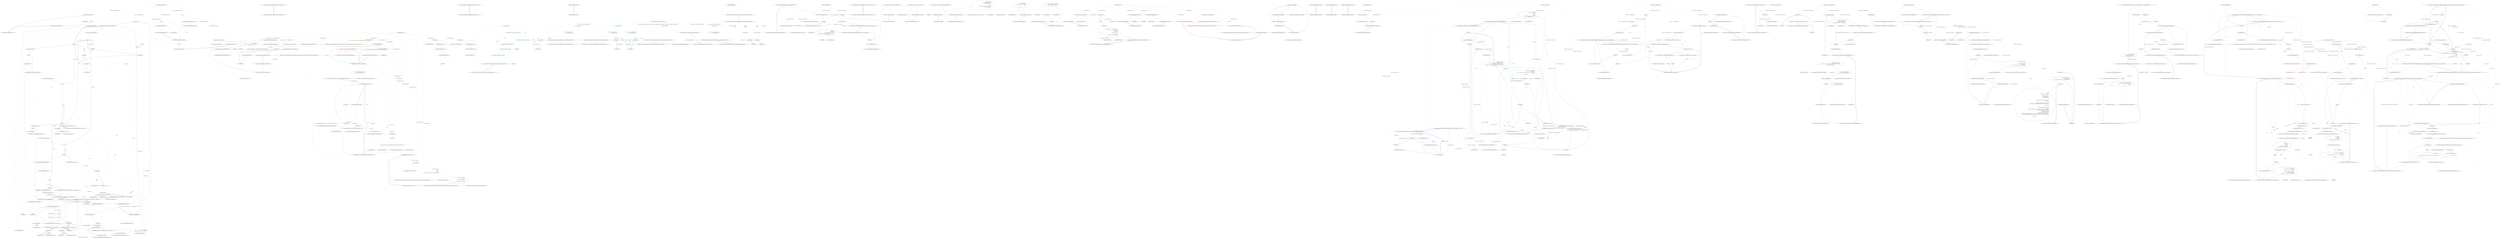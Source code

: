 digraph  {
n19 [label="HangFire.Web.AspNetBackgroundJobServer", span=""];
n0 [label="Entry HangFire.Web.AspNetBackgroundJobServer.AspNetBackgroundJobServer(int, params string[])", span="33-33", cluster="HangFire.Web.AspNetBackgroundJobServer.AspNetBackgroundJobServer(int, params string[])"];
n1 [label="Exit HangFire.Web.AspNetBackgroundJobServer.AspNetBackgroundJobServer(int, params string[])", span="33-33", cluster="HangFire.Web.AspNetBackgroundJobServer.AspNetBackgroundJobServer(int, params string[])"];
n2 [label="Entry HangFire.Web.AspNetBackgroundJobServer.AspNetBackgroundJobServer(params string[])", span="44-44", cluster="HangFire.Web.AspNetBackgroundJobServer.AspNetBackgroundJobServer(params string[])"];
n3 [label="Exit HangFire.Web.AspNetBackgroundJobServer.AspNetBackgroundJobServer(params string[])", span="44-44", cluster="HangFire.Web.AspNetBackgroundJobServer.AspNetBackgroundJobServer(params string[])"];
n4 [label="Entry HangFire.Web.AspNetBackgroundJobServer.Start()", span="53-53", cluster="HangFire.Web.AspNetBackgroundJobServer.Start()"];
n5 [label="HostingEnvironment.RegisterObject(this)", span="55-55", cluster="HangFire.Web.AspNetBackgroundJobServer.Start()"];
n6 [label="base.Start()", span="56-56", cluster="HangFire.Web.AspNetBackgroundJobServer.Start()", color=red, community=0];
n8 [label="Entry Unk.RegisterObject", span="", cluster="Unk.RegisterObject"];
n7 [label="Exit HangFire.Web.AspNetBackgroundJobServer.Start()", span="53-53", cluster="HangFire.Web.AspNetBackgroundJobServer.Start()"];
n9 [label="Entry HangFire.BackgroundJobServer.Start()", span="63-63", cluster="HangFire.BackgroundJobServer.Start()"];
n10 [label="Entry HangFire.Web.AspNetBackgroundJobServer.Stop()", span="63-63", cluster="HangFire.Web.AspNetBackgroundJobServer.Stop()"];
n11 [label="base.Stop()", span="65-65", cluster="HangFire.Web.AspNetBackgroundJobServer.Stop()", color=red, community=0];
n12 [label="HostingEnvironment.UnregisterObject(this)", span="66-66", cluster="HangFire.Web.AspNetBackgroundJobServer.Stop()"];
n14 [label="Entry HangFire.BackgroundJobServer.Stop()", span="68-68", cluster="HangFire.BackgroundJobServer.Stop()"];
n13 [label="Exit HangFire.Web.AspNetBackgroundJobServer.Stop()", span="63-63", cluster="HangFire.Web.AspNetBackgroundJobServer.Stop()"];
n15 [label="Entry Unk.UnregisterObject", span="", cluster="Unk.UnregisterObject"];
n16 [label="Entry HangFire.Web.AspNetBackgroundJobServer.Stop(bool)", span="69-69", cluster="HangFire.Web.AspNetBackgroundJobServer.Stop(bool)"];
n17 [label="Stop()", span="71-71", cluster="HangFire.Web.AspNetBackgroundJobServer.Stop(bool)", color=red, community=0];
n18 [label="Exit HangFire.Web.AspNetBackgroundJobServer.Stop(bool)", span="69-69", cluster="HangFire.Web.AspNetBackgroundJobServer.Stop(bool)"];
d11 [label="base.Stop()", span="65-65", cluster="HangFire.Web.AspNetBackgroundJobServer.Stop()", color=green, community=0];
d17 [label="Stop()", span="71-71", cluster="HangFire.Web.AspNetBackgroundJobServer.Stop(bool)", color=green, community=0];
m0_33 [label="_serverRunner.Stop()", span="74-74", cluster="HangFire.BackgroundJobServer.Stop()", color=green, community=0, file="BackgroundJobServer.cs"];
m0_34 [label="Exit HangFire.BackgroundJobServer.Stop()", span="72-72", cluster="HangFire.BackgroundJobServer.Stop()", file="BackgroundJobServer.cs"];
m0_20 [label="Entry System.ArgumentNullException.ArgumentNullException(string)", span="0-0", cluster="System.ArgumentNullException.ArgumentNullException(string)", file="BackgroundJobServer.cs"];
m0_56 [label="Entry System.Collections.Generic.List<T>.List()", span="0-0", cluster="System.Collections.Generic.List<T>.List()", file="BackgroundJobServer.cs"];
m0_0 [label="Entry HangFire.RetryAttribute.RetryAttribute()", span="23-23", cluster="HangFire.RetryAttribute.RetryAttribute()", file="BackgroundJobServer.cs"];
m0_1 [label="Exit HangFire.RetryAttribute.RetryAttribute()", span="23-23", cluster="HangFire.RetryAttribute.RetryAttribute()", file="BackgroundJobServer.cs"];
m0_59 [label="Entry HangFire.BackgroundJobServer.GetStorageComponentRunners()", span="130-130", cluster="HangFire.BackgroundJobServer.GetStorageComponentRunners()", file="BackgroundJobServer.cs"];
m0_73 [label="var components = _storage.GetComponents()", span="132-132", cluster="HangFire.BackgroundJobServer.GetStorageComponentRunners()", file="BackgroundJobServer.cs"];
m0_74 [label="return components\r\n                .Select(component => new ServerComponentRunner(component))\r\n                .ToArray();", span="134-136", cluster="HangFire.BackgroundJobServer.GetStorageComponentRunners()", file="BackgroundJobServer.cs"];
m0_75 [label="Exit HangFire.BackgroundJobServer.GetStorageComponentRunners()", span="130-130", cluster="HangFire.BackgroundJobServer.GetStorageComponentRunners()", file="BackgroundJobServer.cs"];
m0_24 [label="Entry string.Format(string, object, object)", span="0-0", cluster="string.Format(string, object, object)", file="BackgroundJobServer.cs"];
m0_4 [label="Exit HangFire.RetryAttribute.RetryAttribute(int)", span="27-27", cluster="HangFire.RetryAttribute.RetryAttribute(int)", file="BackgroundJobServer.cs"];
m0_5 [label="HangFire.RetryAttribute", span="", cluster="HangFire.BackgroundJobServer.BackgroundJobServer(int, string[], HangFire.JobStorage)", color=green, community=0, file="BackgroundJobServer.cs"];
m0_6 [label="throw new ArgumentOutOfRangeException(''workerCount'', ''Worker count value must be more than zero.'');", span="51-51", cluster="HangFire.BackgroundJobServer.BackgroundJobServer(int, string[], HangFire.JobStorage)", color=green, community=0, file="BackgroundJobServer.cs"];
m0_7 [label="queues == null", span="52-52", cluster="HangFire.BackgroundJobServer.BackgroundJobServer(int, string[], HangFire.JobStorage)", file="BackgroundJobServer.cs"];
m0_11 [label="storage == null", span="54-54", cluster="HangFire.BackgroundJobServer.BackgroundJobServer(int, string[], HangFire.JobStorage)", color=green, community=0, file="BackgroundJobServer.cs"];
m0_9 [label="queues.Length == 0", span="53-53", cluster="HangFire.BackgroundJobServer.BackgroundJobServer(int, string[], HangFire.JobStorage)", file="BackgroundJobServer.cs"];
m0_12 [label="throw new ArgumentNullException(''storage'');", span="54-54", cluster="HangFire.BackgroundJobServer.BackgroundJobServer(int, string[], HangFire.JobStorage)", color=green, community=0, file="BackgroundJobServer.cs"];
m0_13 [label="_storage = storage", span="56-56", cluster="HangFire.BackgroundJobServer.BackgroundJobServer(int, string[], HangFire.JobStorage)", color=green, community=0, file="BackgroundJobServer.cs"];
m0_14 [label="_workerCount = workerCount", span="57-57", cluster="HangFire.BackgroundJobServer.BackgroundJobServer(int, string[], HangFire.JobStorage)", file="BackgroundJobServer.cs"];
m0_16 [label="_serverId = String.Format(''{0}:{1}'', Environment.MachineName.ToLowerInvariant(), Process.GetCurrentProcess().Id)", span="60-60", cluster="HangFire.BackgroundJobServer.BackgroundJobServer(int, string[], HangFire.JobStorage)", color=green, community=0, file="BackgroundJobServer.cs"];
m0_15 [label="_queues = queues", span="58-58", cluster="HangFire.BackgroundJobServer.BackgroundJobServer(int, string[], HangFire.JobStorage)", file="BackgroundJobServer.cs"];
m0_17 [label="_serverRunner = GetServerRunner()", span="63-63", cluster="HangFire.BackgroundJobServer.BackgroundJobServer(int, string[], HangFire.JobStorage)", file="BackgroundJobServer.cs"];
m0_8 [label="throw new ArgumentNullException(''queues'');", span="52-52", cluster="HangFire.BackgroundJobServer.BackgroundJobServer(int, string[], HangFire.JobStorage)", file="BackgroundJobServer.cs"];
m0_10 [label="throw new ArgumentException(''You should specify at least one queue to listen.'', ''queues'');", span="53-53", cluster="HangFire.BackgroundJobServer.BackgroundJobServer(int, string[], HangFire.JobStorage)", file="BackgroundJobServer.cs"];
m0_18 [label="Exit HangFire.BackgroundJobServer.BackgroundJobServer(int, string[], HangFire.JobStorage)", span="49-49", cluster="HangFire.BackgroundJobServer.BackgroundJobServer(int, string[], HangFire.JobStorage)", file="BackgroundJobServer.cs"];
m0_30 [label="Entry Unk.Info", span="", cluster="Unk.Info", file="BackgroundJobServer.cs"];
m0_76 [label="Entry HangFire.JobStorage.GetComponents()", span="57-57", cluster="HangFire.JobStorage.GetComponents()", file="BackgroundJobServer.cs"];
m0_19 [label="Entry System.ArgumentOutOfRangeException.ArgumentOutOfRangeException(string, string)", span="0-0", cluster="System.ArgumentOutOfRangeException.ArgumentOutOfRangeException(string, string)", file="BackgroundJobServer.cs"];
m0_47 [label="Entry System.Lazy<T>.Lazy(System.Func<T>)", span="0-0", cluster="System.Lazy<T>.Lazy(System.Func<T>)", file="BackgroundJobServer.cs"];
m0_23 [label="Entry System.Diagnostics.Process.GetCurrentProcess()", span="0-0", cluster="System.Diagnostics.Process.GetCurrentProcess()", file="BackgroundJobServer.cs"];
m0_31 [label="Entry HangFire.Server.IServerComponentRunner.Start()", span="22-22", cluster="HangFire.Server.IServerComponentRunner.Start()", file="BackgroundJobServer.cs"];
m0_72 [label="Entry SchedulePoller.cstr", span="", cluster="SchedulePoller.cstr", file="BackgroundJobServer.cs"];
m0_78 [label="Entry Unk.ToArray", span="", cluster="Unk.ToArray", file="BackgroundJobServer.cs"];
m0_57 [label="Entry HangFire.BackgroundJobServer.GetCommonComponentRunners()", span="115-115", cluster="HangFire.BackgroundJobServer.GetCommonComponentRunners()", file="BackgroundJobServer.cs"];
m0_62 [label="yield return new WorkerManager(\r\n                _serverId, _workerCount, _queues, _storage, new JobPerformanceProcess(), new StateMachineFactory(_storage));", span="120-121", cluster="HangFire.BackgroundJobServer.GetCommonComponentRunners()", color=green, community=0, file="BackgroundJobServer.cs"];
m0_61 [label="yield return new ServerComponentRunner(\r\n                new ServerHeartbeat(_storage, _serverId));", span="117-118", cluster="HangFire.BackgroundJobServer.GetCommonComponentRunners()", file="BackgroundJobServer.cs"];
m0_63 [label="yield return new ServerComponentRunner(\r\n                new ServerWatchdog(_storage));", span="123-124", cluster="HangFire.BackgroundJobServer.GetCommonComponentRunners()", file="BackgroundJobServer.cs"];
m0_64 [label="yield return new ServerComponentRunner(\r\n                new SchedulePoller(_storage, new StateMachineFactory(_storage), _options.SchedulePollingInterval));", span="126-127", cluster="HangFire.BackgroundJobServer.GetCommonComponentRunners()", file="BackgroundJobServer.cs"];
m0_65 [label="Exit HangFire.BackgroundJobServer.GetCommonComponentRunners()", span="115-115", cluster="HangFire.BackgroundJobServer.GetCommonComponentRunners()", file="BackgroundJobServer.cs"];
m0_67 [label="Entry HangFire.Server.ServerHeartbeat.ServerHeartbeat(HangFire.JobStorage, string)", span="28-28", cluster="HangFire.Server.ServerHeartbeat.ServerHeartbeat(HangFire.JobStorage, string)", file="BackgroundJobServer.cs"];
m0_35 [label="Entry HangFire.Server.IServerComponentRunner.Stop()", span="23-23", cluster="HangFire.Server.IServerComponentRunner.Stop()", file="BackgroundJobServer.cs"];
m0_69 [label="Entry HangFire.Server.JobPerformanceProcess.JobPerformanceProcess()", span="28-28", cluster="HangFire.Server.JobPerformanceProcess.JobPerformanceProcess()", file="BackgroundJobServer.cs"];
m0_45 [label="Entry HangFire.Server.ServerContext.ServerContext()", span="18-18", cluster="HangFire.Server.ServerContext.ServerContext()", file="BackgroundJobServer.cs"];
m0_48 [label="Entry HangFire.Server.ServerComponentRunner.ServerComponentRunner(HangFire.Server.IServerComponent, HangFire.Server.ServerComponentRunnerOptions)", span="41-41", cluster="HangFire.Server.ServerComponentRunner.ServerComponentRunner(HangFire.Server.IServerComponent, HangFire.Server.ServerComponentRunnerOptions)", file="BackgroundJobServer.cs"];
m0_50 [label="Entry HangFire.BackgroundJobServer.GetServerComponentsRunner()", span="105-105", cluster="HangFire.BackgroundJobServer.GetServerComponentsRunner()", file="BackgroundJobServer.cs"];
m0_52 [label="componentRunners.AddRange(GetCommonComponentRunners())", span="109-109", cluster="HangFire.BackgroundJobServer.GetServerComponentsRunner()", file="BackgroundJobServer.cs"];
m0_53 [label="componentRunners.AddRange(GetStorageComponentRunners())", span="110-110", cluster="HangFire.BackgroundJobServer.GetServerComponentsRunner()", file="BackgroundJobServer.cs"];
m0_51 [label="var componentRunners = new List<IServerComponentRunner>()", span="107-107", cluster="HangFire.BackgroundJobServer.GetServerComponentsRunner()", file="BackgroundJobServer.cs"];
m0_54 [label="return new ServerComponentRunnerCollection(componentRunners);", span="112-112", cluster="HangFire.BackgroundJobServer.GetServerComponentsRunner()", file="BackgroundJobServer.cs"];
m0_55 [label="Exit HangFire.BackgroundJobServer.GetServerComponentsRunner()", span="105-105", cluster="HangFire.BackgroundJobServer.GetServerComponentsRunner()", file="BackgroundJobServer.cs"];
m0_22 [label="Entry string.ToLowerInvariant()", span="0-0", cluster="string.ToLowerInvariant()", file="BackgroundJobServer.cs"];
m0_79 [label="Entry lambda expression", span="135-135", cluster="lambda expression", file="BackgroundJobServer.cs"];
m0_80 [label="new ServerComponentRunner(component)", span="135-135", cluster="lambda expression", file="BackgroundJobServer.cs"];
m0_81 [label="Exit lambda expression", span="135-135", cluster="lambda expression", file="BackgroundJobServer.cs"];
m0_60 [label="Entry HangFire.Server.ServerComponentRunnerCollection.ServerComponentRunnerCollection(System.Collections.Generic.IEnumerable<HangFire.Server.IServerComponentRunner>)", span="26-26", cluster="HangFire.Server.ServerComponentRunnerCollection.ServerComponentRunnerCollection(System.Collections.Generic.IEnumerable<HangFire.Server.IServerComponentRunner>)", file="BackgroundJobServer.cs"];
m0_58 [label="Entry System.Collections.Generic.List<T>.AddRange(System.Collections.Generic.IEnumerable<T>)", span="0-0", cluster="System.Collections.Generic.List<T>.AddRange(System.Collections.Generic.IEnumerable<T>)", file="BackgroundJobServer.cs"];
m0_77 [label="Entry Unk.Select", span="", cluster="Unk.Select", file="BackgroundJobServer.cs"];
m0_68 [label="Entry HangFire.Server.WorkerManager.WorkerManager(string, int, string[], HangFire.JobStorage, HangFire.Server.IJobPerformanceProcess, HangFire.States.IStateMachineFactory)", span="32-32", cluster="HangFire.Server.WorkerManager.WorkerManager(string, int, string[], HangFire.JobStorage, HangFire.Server.IJobPerformanceProcess, HangFire.States.IStateMachineFactory)", file="BackgroundJobServer.cs"];
m0_26 [label="Entry HangFire.BackgroundJobServer.Start()", span="66-66", cluster="HangFire.BackgroundJobServer.Start()", file="BackgroundJobServer.cs"];
m0_28 [label="_serverRunner.Start()", span="69-69", cluster="HangFire.BackgroundJobServer.Start()", file="BackgroundJobServer.cs"];
m0_27 [label="Logger.Info(''Starting HangFire Server...'')", span="68-68", cluster="HangFire.BackgroundJobServer.Start()", file="BackgroundJobServer.cs"];
m0_29 [label="Exit HangFire.BackgroundJobServer.Start()", span="66-66", cluster="HangFire.BackgroundJobServer.Start()", file="BackgroundJobServer.cs"];
m0_21 [label="Entry System.ArgumentException.ArgumentException(string, string)", span="0-0", cluster="System.ArgumentException.ArgumentException(string, string)", file="BackgroundJobServer.cs"];
m0_25 [label="Entry HangFire.BackgroundJobServer.GetServerRunner()", span="83-83", cluster="HangFire.BackgroundJobServer.GetServerRunner()", file="BackgroundJobServer.cs"];
m0_41 [label="var context = new ServerContext\r\n            {\r\n                Queues = _queues,\r\n                WorkerCount = _workerCount\r\n            }", span="85-89", cluster="HangFire.BackgroundJobServer.GetServerRunner()", color=green, community=0, file="BackgroundJobServer.cs"];
m0_42 [label="var server = new ServerCore(\r\n                _serverId, \r\n                context, \r\n                _storage, \r\n                new Lazy<IServerComponentRunner>(GetServerComponentsRunner))", span="91-95", cluster="HangFire.BackgroundJobServer.GetServerRunner()", color=green, community=0, file="BackgroundJobServer.cs"];
m0_43 [label="return new ServerComponentRunner(\r\n                server, \r\n                new ServerComponentRunnerOptions\r\n                {\r\n                    ShutdownTimeout = ServerShutdownTimeout\r\n                });", span="97-102", cluster="HangFire.BackgroundJobServer.GetServerRunner()", file="BackgroundJobServer.cs"];
m0_44 [label="Exit HangFire.BackgroundJobServer.GetServerRunner()", span="83-83", cluster="HangFire.BackgroundJobServer.GetServerRunner()", file="BackgroundJobServer.cs"];
m0_49 [label="Entry HangFire.Server.ServerComponentRunnerOptions.ServerComponentRunnerOptions()", span="24-24", cluster="HangFire.Server.ServerComponentRunnerOptions.ServerComponentRunnerOptions()", file="BackgroundJobServer.cs"];
m0_36 [label="Entry HangFire.BackgroundJobServer.Dispose()", span="77-77", cluster="HangFire.BackgroundJobServer.Dispose()", file="BackgroundJobServer.cs"];
m0_37 [label="_serverRunner.Dispose()", span="79-79", cluster="HangFire.BackgroundJobServer.Dispose()", file="BackgroundJobServer.cs"];
m0_38 [label="Logger.Info(''HangFire Server stopped.'')", span="80-80", cluster="HangFire.BackgroundJobServer.Dispose()", file="BackgroundJobServer.cs"];
m0_39 [label="Exit HangFire.BackgroundJobServer.Dispose()", span="77-77", cluster="HangFire.BackgroundJobServer.Dispose()", file="BackgroundJobServer.cs"];
m0_66 [label="Entry HangFire.Server.ServerComponentRunner.ServerComponentRunner(HangFire.Server.IServerComponent)", span="36-36", cluster="HangFire.Server.ServerComponentRunner.ServerComponentRunner(HangFire.Server.IServerComponent)", file="BackgroundJobServer.cs"];
m0_2 [label="Entry HangFire.RetryAttribute.RetryAttribute(int)", span="27-27", cluster="HangFire.RetryAttribute.RetryAttribute(int)", file="BackgroundJobServer.cs"];
m0_3 [label="Attempts = attempts", span="29-29", cluster="HangFire.RetryAttribute.RetryAttribute(int)", file="BackgroundJobServer.cs"];
m0_40 [label="Entry System.IDisposable.Dispose()", span="0-0", cluster="System.IDisposable.Dispose()", file="BackgroundJobServer.cs"];
m0_71 [label="Entry HangFire.Server.ServerWatchdog.ServerWatchdog(HangFire.JobStorage)", span="29-29", cluster="HangFire.Server.ServerWatchdog.ServerWatchdog(HangFire.JobStorage)", file="BackgroundJobServer.cs"];
m0_70 [label="Entry HangFire.States.StateMachineFactory.StateMachineFactory(HangFire.JobStorage)", span="16-16", cluster="HangFire.States.StateMachineFactory.StateMachineFactory(HangFire.JobStorage)", file="BackgroundJobServer.cs"];
m0_46 [label="Entry HangFire.Server.ServerCore.ServerCore(string, HangFire.Server.ServerContext, HangFire.JobStorage, System.Lazy<HangFire.Server.IServerComponentRunner>)", span="31-31", cluster="HangFire.Server.ServerCore.ServerCore(string, HangFire.Server.ServerContext, HangFire.JobStorage, System.Lazy<HangFire.Server.IServerComponentRunner>)", file="BackgroundJobServer.cs"];
m0_82 [label="HangFire.BackgroundJobServer", span="", file="BackgroundJobServer.cs"];
m3_15 [label="Entry Unk.>", span="", cluster="Unk.>", file="BackgroundJobServerOptionsFacts.cs"];
m3_40 [label="Entry HangFire.Core.Tests.Server.BackgroundJobServerOptionsFacts.Queues_ThrowsAnException_WhenGivenArrayIsEmpty()", span="57-57", cluster="HangFire.Core.Tests.Server.BackgroundJobServerOptionsFacts.Queues_ThrowsAnException_WhenGivenArrayIsEmpty()", file="BackgroundJobServerOptionsFacts.cs"];
m3_41 [label="var options = CreateOptions()", span="59-59", cluster="HangFire.Core.Tests.Server.BackgroundJobServerOptionsFacts.Queues_ThrowsAnException_WhenGivenArrayIsEmpty()", color=green, community=0, file="BackgroundJobServerOptionsFacts.cs"];
m3_42 [label="Assert.Throws<ArgumentException>(\r\n                () => options.Queues = new string[0])", span="61-62", cluster="HangFire.Core.Tests.Server.BackgroundJobServerOptionsFacts.Queues_ThrowsAnException_WhenGivenArrayIsEmpty()", color=green, community=1, file="BackgroundJobServerOptionsFacts.cs"];
m3_43 [label="Exit HangFire.Core.Tests.Server.BackgroundJobServerOptionsFacts.Queues_ThrowsAnException_WhenGivenArrayIsEmpty()", span="57-57", cluster="HangFire.Core.Tests.Server.BackgroundJobServerOptionsFacts.Queues_ThrowsAnException_WhenGivenArrayIsEmpty()", file="BackgroundJobServerOptionsFacts.cs"];
m3_10 [label="Entry Unk.True", span="", cluster="Unk.True", file="BackgroundJobServerOptionsFacts.cs"];
m3_33 [label="Entry HangFire.Core.Tests.Server.BackgroundJobServerOptionsFacts.Queues_ThrowsAnException_WhenValueIsNull()", span="48-48", cluster="HangFire.Core.Tests.Server.BackgroundJobServerOptionsFacts.Queues_ThrowsAnException_WhenValueIsNull()", file="BackgroundJobServerOptionsFacts.cs"];
m3_34 [label="var options = CreateOptions()", span="50-50", cluster="HangFire.Core.Tests.Server.BackgroundJobServerOptionsFacts.Queues_ThrowsAnException_WhenValueIsNull()", color=green, community=0, file="BackgroundJobServerOptionsFacts.cs"];
m3_35 [label="Assert.Throws<ArgumentNullException>(\r\n                () => options.Queues = null)", span="52-53", cluster="HangFire.Core.Tests.Server.BackgroundJobServerOptionsFacts.Queues_ThrowsAnException_WhenValueIsNull()", color=green, community=1, file="BackgroundJobServerOptionsFacts.cs"];
m3_36 [label="Exit HangFire.Core.Tests.Server.BackgroundJobServerOptionsFacts.Queues_ThrowsAnException_WhenValueIsNull()", span="48-48", cluster="HangFire.Core.Tests.Server.BackgroundJobServerOptionsFacts.Queues_ThrowsAnException_WhenValueIsNull()", file="BackgroundJobServerOptionsFacts.cs"];
m3_9 [label="Entry Unk.Equal", span="", cluster="Unk.Equal", file="BackgroundJobServerOptionsFacts.cs"];
m3_0 [label="Entry HangFire.Core.Tests.Server.BackgroundJobServerOptionsFacts.Ctor_InitializeProperties_WithCorrectValues()", span="9-9", cluster="HangFire.Core.Tests.Server.BackgroundJobServerOptionsFacts.Ctor_InitializeProperties_WithCorrectValues()", file="BackgroundJobServerOptionsFacts.cs"];
m3_1 [label="var options = CreateOptions()", span="11-11", cluster="HangFire.Core.Tests.Server.BackgroundJobServerOptionsFacts.Ctor_InitializeProperties_WithCorrectValues()", color=green, community=0, file="BackgroundJobServerOptionsFacts.cs"];
m3_2 [label="Assert.Equal(Environment.ProcessorCount * 5, options.WorkerCount)", span="13-13", cluster="HangFire.Core.Tests.Server.BackgroundJobServerOptionsFacts.Ctor_InitializeProperties_WithCorrectValues()", color=green, community=0, file="BackgroundJobServerOptionsFacts.cs"];
m3_3 [label="Assert.Equal(Environment.MachineName, options.ServerName)", span="14-14", cluster="HangFire.Core.Tests.Server.BackgroundJobServerOptionsFacts.Ctor_InitializeProperties_WithCorrectValues()", color=green, community=0, file="BackgroundJobServerOptionsFacts.cs"];
m3_4 [label="Assert.Equal(EnqueuedState.DefaultQueue, options.Queues[0])", span="15-15", cluster="HangFire.Core.Tests.Server.BackgroundJobServerOptionsFacts.Ctor_InitializeProperties_WithCorrectValues()", color=green, community=0, file="BackgroundJobServerOptionsFacts.cs"];
m3_5 [label="Assert.True(options.ShutdownTimeout > TimeSpan.Zero)", span="16-16", cluster="HangFire.Core.Tests.Server.BackgroundJobServerOptionsFacts.Ctor_InitializeProperties_WithCorrectValues()", color=green, community=0, file="BackgroundJobServerOptionsFacts.cs"];
m3_6 [label="Assert.True(options.SchedulePollingInterval > TimeSpan.Zero)", span="17-17", cluster="HangFire.Core.Tests.Server.BackgroundJobServerOptionsFacts.Ctor_InitializeProperties_WithCorrectValues()", color=green, community=0, file="BackgroundJobServerOptionsFacts.cs"];
m3_7 [label="Exit HangFire.Core.Tests.Server.BackgroundJobServerOptionsFacts.Ctor_InitializeProperties_WithCorrectValues()", span="9-9", cluster="HangFire.Core.Tests.Server.BackgroundJobServerOptionsFacts.Ctor_InitializeProperties_WithCorrectValues()", file="BackgroundJobServerOptionsFacts.cs"];
m3_8 [label="Entry HangFire.Core.Tests.Server.BackgroundJobServerOptionsFacts.CreateOptions()", span="65-65", cluster="HangFire.Core.Tests.Server.BackgroundJobServerOptionsFacts.CreateOptions()", file="BackgroundJobServerOptionsFacts.cs"];
m3_47 [label="return new BackgroundJobServerOptions();", span="67-67", cluster="HangFire.Core.Tests.Server.BackgroundJobServerOptionsFacts.CreateOptions()", color=green, community=0, file="BackgroundJobServerOptionsFacts.cs"];
m3_48 [label="Exit HangFire.Core.Tests.Server.BackgroundJobServerOptionsFacts.CreateOptions()", span="65-65", cluster="HangFire.Core.Tests.Server.BackgroundJobServerOptionsFacts.CreateOptions()", file="BackgroundJobServerOptionsFacts.cs"];
m3_49 [label="Entry HangFire.BackgroundJobServerOptions.BackgroundJobServerOptions()", span="11-11", cluster="HangFire.BackgroundJobServerOptions.BackgroundJobServerOptions()", file="BackgroundJobServerOptionsFacts.cs"];
m3_19 [label="Entry HangFire.Core.Tests.Server.BackgroundJobServerOptionsFacts.WorkerCount_ThrowsAnException_WhenValueIsEqualToZero()", span="30-30", cluster="HangFire.Core.Tests.Server.BackgroundJobServerOptionsFacts.WorkerCount_ThrowsAnException_WhenValueIsEqualToZero()", file="BackgroundJobServerOptionsFacts.cs"];
m3_20 [label="var options = CreateOptions()", span="32-32", cluster="HangFire.Core.Tests.Server.BackgroundJobServerOptionsFacts.WorkerCount_ThrowsAnException_WhenValueIsEqualToZero()", color=green, community=0, file="BackgroundJobServerOptionsFacts.cs"];
m3_21 [label="Assert.Throws<ArgumentOutOfRangeException>(\r\n                () => options.WorkerCount = 0)", span="34-35", cluster="HangFire.Core.Tests.Server.BackgroundJobServerOptionsFacts.WorkerCount_ThrowsAnException_WhenValueIsEqualToZero()", color=green, community=1, file="BackgroundJobServerOptionsFacts.cs"];
m3_22 [label="Exit HangFire.Core.Tests.Server.BackgroundJobServerOptionsFacts.WorkerCount_ThrowsAnException_WhenValueIsEqualToZero()", span="30-30", cluster="HangFire.Core.Tests.Server.BackgroundJobServerOptionsFacts.WorkerCount_ThrowsAnException_WhenValueIsEqualToZero()", file="BackgroundJobServerOptionsFacts.cs"];
m3_11 [label="Entry HangFire.Core.Tests.Server.BackgroundJobServerOptionsFacts.ServerName_ThrowsAnException_WhenValueIsNull()", span="21-21", cluster="HangFire.Core.Tests.Server.BackgroundJobServerOptionsFacts.ServerName_ThrowsAnException_WhenValueIsNull()", file="BackgroundJobServerOptionsFacts.cs"];
m3_12 [label="var options = CreateOptions()", span="23-23", cluster="HangFire.Core.Tests.Server.BackgroundJobServerOptionsFacts.ServerName_ThrowsAnException_WhenValueIsNull()", color=green, community=0, file="BackgroundJobServerOptionsFacts.cs"];
m3_13 [label="Assert.Throws<ArgumentNullException>(\r\n                () => options.ServerName = null)", span="25-26", cluster="HangFire.Core.Tests.Server.BackgroundJobServerOptionsFacts.ServerName_ThrowsAnException_WhenValueIsNull()", color=green, community=1, file="BackgroundJobServerOptionsFacts.cs"];
m3_14 [label="Exit HangFire.Core.Tests.Server.BackgroundJobServerOptionsFacts.ServerName_ThrowsAnException_WhenValueIsNull()", span="21-21", cluster="HangFire.Core.Tests.Server.BackgroundJobServerOptionsFacts.ServerName_ThrowsAnException_WhenValueIsNull()", file="BackgroundJobServerOptionsFacts.cs"];
m3_44 [label="Entry lambda expression", span="62-62", cluster="lambda expression", file="BackgroundJobServerOptionsFacts.cs"];
m3_17 [label="options.ServerName = null", span="26-26", cluster="lambda expression", color=green, community=0, file="BackgroundJobServerOptionsFacts.cs"];
m3_16 [label="Entry lambda expression", span="26-26", cluster="lambda expression", file="BackgroundJobServerOptionsFacts.cs"];
m3_18 [label="Exit lambda expression", span="26-26", cluster="lambda expression", file="BackgroundJobServerOptionsFacts.cs"];
m3_24 [label="options.WorkerCount = 0", span="35-35", cluster="lambda expression", color=green, community=0, file="BackgroundJobServerOptionsFacts.cs"];
m3_23 [label="Entry lambda expression", span="35-35", cluster="lambda expression", file="BackgroundJobServerOptionsFacts.cs"];
m3_25 [label="Exit lambda expression", span="35-35", cluster="lambda expression", file="BackgroundJobServerOptionsFacts.cs"];
m3_31 [label="options.WorkerCount = -1", span="44-44", cluster="lambda expression", color=green, community=0, file="BackgroundJobServerOptionsFacts.cs"];
m3_30 [label="Entry lambda expression", span="44-44", cluster="lambda expression", file="BackgroundJobServerOptionsFacts.cs"];
m3_32 [label="Exit lambda expression", span="44-44", cluster="lambda expression", file="BackgroundJobServerOptionsFacts.cs"];
m3_38 [label="options.Queues = null", span="53-53", cluster="lambda expression", color=green, community=0, file="BackgroundJobServerOptionsFacts.cs"];
m3_37 [label="Entry lambda expression", span="53-53", cluster="lambda expression", file="BackgroundJobServerOptionsFacts.cs"];
m3_39 [label="Exit lambda expression", span="53-53", cluster="lambda expression", file="BackgroundJobServerOptionsFacts.cs"];
m3_45 [label="options.Queues = new string[0]", span="62-62", cluster="lambda expression", color=green, community=0, file="BackgroundJobServerOptionsFacts.cs"];
m3_46 [label="Exit lambda expression", span="62-62", cluster="lambda expression", file="BackgroundJobServerOptionsFacts.cs"];
m3_26 [label="Entry HangFire.Core.Tests.Server.BackgroundJobServerOptionsFacts.WorkerCount_ThrowsAnException_WhenValueIsNegative()", span="39-39", cluster="HangFire.Core.Tests.Server.BackgroundJobServerOptionsFacts.WorkerCount_ThrowsAnException_WhenValueIsNegative()", file="BackgroundJobServerOptionsFacts.cs"];
m3_27 [label="var options = CreateOptions()", span="41-41", cluster="HangFire.Core.Tests.Server.BackgroundJobServerOptionsFacts.WorkerCount_ThrowsAnException_WhenValueIsNegative()", color=green, community=0, file="BackgroundJobServerOptionsFacts.cs"];
m3_28 [label="Assert.Throws<ArgumentOutOfRangeException>(\r\n                () => options.WorkerCount = -1)", span="43-44", cluster="HangFire.Core.Tests.Server.BackgroundJobServerOptionsFacts.WorkerCount_ThrowsAnException_WhenValueIsNegative()", color=green, community=1, file="BackgroundJobServerOptionsFacts.cs"];
m3_29 [label="Exit HangFire.Core.Tests.Server.BackgroundJobServerOptionsFacts.WorkerCount_ThrowsAnException_WhenValueIsNegative()", span="39-39", cluster="HangFire.Core.Tests.Server.BackgroundJobServerOptionsFacts.WorkerCount_ThrowsAnException_WhenValueIsNegative()", file="BackgroundJobServerOptionsFacts.cs"];
m3_50 [label="HangFire.Core.Tests.Server.BackgroundJobServerOptionsFacts", span="", file="BackgroundJobServerOptionsFacts.cs"];
m3_51 [label=options, span="", file="BackgroundJobServerOptionsFacts.cs"];
m3_52 [label=options, span="", file="BackgroundJobServerOptionsFacts.cs"];
m3_53 [label=options, span="", file="BackgroundJobServerOptionsFacts.cs"];
m3_54 [label=options, span="", file="BackgroundJobServerOptionsFacts.cs"];
m3_55 [label=options, span="", file="BackgroundJobServerOptionsFacts.cs"];
m4_9 [label="Entry HangFire.SqlServer.ExpirationManager.Execute(System.Threading.CancellationToken)", span="51-51", cluster="HangFire.SqlServer.ExpirationManager.Execute(System.Threading.CancellationToken)", file="ExpirationManager.cs"];
m4_10 [label="var connection = _storage.CreateAndOpenConnection()", span="53-53", cluster="HangFire.SqlServer.ExpirationManager.Execute(System.Threading.CancellationToken)", file="ExpirationManager.cs"];
m4_14 [label="cancellationToken.WaitHandle.WaitOne(_checkInterval)", span="67-67", cluster="HangFire.SqlServer.ExpirationManager.Execute(System.Threading.CancellationToken)", file="ExpirationManager.cs"];
m4_11 [label=ProcessedTables, span="55-55", cluster="HangFire.SqlServer.ExpirationManager.Execute(System.Threading.CancellationToken)", file="ExpirationManager.cs"];
m4_13 [label="connection.Execute(\r\n                        String.Format(@''\r\nset transaction isolation level read committed;\r\ndelete from HangFire.[{0}] with (tablock) where ExpireAt < @now;'', table),\r\n                        new { now = DateTime.UtcNow })", span="59-63", cluster="HangFire.SqlServer.ExpirationManager.Execute(System.Threading.CancellationToken)", file="ExpirationManager.cs"];
m4_12 [label="Logger.DebugFormat(''Removing outdated records from table '{0}'...'', table)", span="57-57", cluster="HangFire.SqlServer.ExpirationManager.Execute(System.Threading.CancellationToken)", file="ExpirationManager.cs"];
m4_15 [label="Exit HangFire.SqlServer.ExpirationManager.Execute(System.Threading.CancellationToken)", span="51-51", cluster="HangFire.SqlServer.ExpirationManager.Execute(System.Threading.CancellationToken)", file="ExpirationManager.cs"];
m4_8 [label="Entry System.ArgumentNullException.ArgumentNullException(string)", span="0-0", cluster="System.ArgumentNullException.ArgumentNullException(string)", file="ExpirationManager.cs"];
m4_2 [label="Entry HangFire.SqlServer.ExpirationManager.ExpirationManager(HangFire.SqlServer.SqlServerStorage, System.TimeSpan)", span="43-43", cluster="HangFire.SqlServer.ExpirationManager.ExpirationManager(HangFire.SqlServer.SqlServerStorage, System.TimeSpan)", file="ExpirationManager.cs"];
m4_3 [label="storage == null", span="45-45", cluster="HangFire.SqlServer.ExpirationManager.ExpirationManager(HangFire.SqlServer.SqlServerStorage, System.TimeSpan)", file="ExpirationManager.cs"];
m4_5 [label="_storage = storage", span="47-47", cluster="HangFire.SqlServer.ExpirationManager.ExpirationManager(HangFire.SqlServer.SqlServerStorage, System.TimeSpan)", file="ExpirationManager.cs"];
m4_6 [label="_checkInterval = checkInterval", span="48-48", cluster="HangFire.SqlServer.ExpirationManager.ExpirationManager(HangFire.SqlServer.SqlServerStorage, System.TimeSpan)", file="ExpirationManager.cs"];
m4_4 [label="throw new ArgumentNullException(''storage'');", span="45-45", cluster="HangFire.SqlServer.ExpirationManager.ExpirationManager(HangFire.SqlServer.SqlServerStorage, System.TimeSpan)", file="ExpirationManager.cs"];
m4_7 [label="Exit HangFire.SqlServer.ExpirationManager.ExpirationManager(HangFire.SqlServer.SqlServerStorage, System.TimeSpan)", span="43-43", cluster="HangFire.SqlServer.ExpirationManager.ExpirationManager(HangFire.SqlServer.SqlServerStorage, System.TimeSpan)", file="ExpirationManager.cs"];
m4_0 [label="Entry HangFire.SqlServer.ExpirationManager.ExpirationManager(HangFire.SqlServer.SqlServerStorage)", span="38-38", cluster="HangFire.SqlServer.ExpirationManager.ExpirationManager(HangFire.SqlServer.SqlServerStorage)", file="ExpirationManager.cs"];
m4_1 [label="Exit HangFire.SqlServer.ExpirationManager.ExpirationManager(HangFire.SqlServer.SqlServerStorage)", span="38-38", cluster="HangFire.SqlServer.ExpirationManager.ExpirationManager(HangFire.SqlServer.SqlServerStorage)", file="ExpirationManager.cs"];
m4_20 [label="Entry System.Threading.WaitHandle.WaitOne(System.TimeSpan)", span="0-0", cluster="System.Threading.WaitHandle.WaitOne(System.TimeSpan)", file="ExpirationManager.cs"];
m4_19 [label="Entry Unk.Execute", span="", cluster="Unk.Execute", file="ExpirationManager.cs"];
m4_16 [label="Entry HangFire.SqlServer.SqlServerStorage.CreateAndOpenConnection()", span="70-70", cluster="HangFire.SqlServer.SqlServerStorage.CreateAndOpenConnection()", file="ExpirationManager.cs"];
m4_17 [label="Entry Unk.DebugFormat", span="", cluster="Unk.DebugFormat", file="ExpirationManager.cs"];
m4_18 [label="Entry string.Format(string, object)", span="0-0", cluster="string.Format(string, object)", file="ExpirationManager.cs"];
m4_21 [label="HangFire.SqlServer.ExpirationManager", span="", file="ExpirationManager.cs"];
m6_4 [label="Entry Unk.Given", span="", cluster="Unk.Given", file="JobServerFacts.cs"];
m6_5 [label="Entry HangFire.Tests.JobSteps.GivenTheJob(string)", span="21-21", cluster="HangFire.Tests.JobSteps.GivenTheJob(string)", file="JobServerFacts.cs"];
m6_6 [label="Given(String.Format(''the '{0}' job of the '{1}' type'', jobId, DefaultJobType))", span="23-23", cluster="HangFire.Tests.JobSteps.GivenTheJob(string)", file="JobServerFacts.cs"];
m6_7 [label="Exit HangFire.Tests.JobSteps.GivenTheJob(string)", span="21-21", cluster="HangFire.Tests.JobSteps.GivenTheJob(string)", file="JobServerFacts.cs"];
m6_0 [label="Entry HangFire.Tests.JobSteps.GivenAJob()", span="15-15", cluster="HangFire.Tests.JobSteps.GivenAJob()", file="JobServerFacts.cs"];
m6_1 [label="Given(String.Format(''a job of the '{0}' type'', DefaultJobType.AssemblyQualifiedName))", span="17-17", cluster="HangFire.Tests.JobSteps.GivenAJob()", file="JobServerFacts.cs"];
m6_2 [label="Exit HangFire.Tests.JobSteps.GivenAJob()", span="15-15", cluster="HangFire.Tests.JobSteps.GivenAJob()", file="JobServerFacts.cs"];
m6_15 [label="Entry System.Collections.Generic.Dictionary<TKey, TValue>.Dictionary()", span="0-0", cluster="System.Collections.Generic.Dictionary<TKey, TValue>.Dictionary()", file="JobServerFacts.cs"];
m6_26 [label="Entry Unk.GetValueFromHash", span="", cluster="Unk.GetValueFromHash", file="JobServerFacts.cs"];
m6_17 [label="Entry Unk.SetRangeInHash", span="", cluster="Unk.SetRangeInHash", file="JobServerFacts.cs"];
m6_8 [label="Entry string.Format(string, object, object)", span="0-0", cluster="string.Format(string, object, object)", file="JobServerFacts.cs"];
m6_12 [label="Entry HangFire.Tests.JobSteps.GivenTheJobOfTheType(string, string)", span="33-33", cluster="HangFire.Tests.JobSteps.GivenTheJobOfTheType(string, string)", file="JobServerFacts.cs"];
m6_13 [label="Redis.Client.SetRangeInHash(\r\n                String.Format(''hangfire:job:{0}'', jobId),\r\n                new Dictionary<string, string>\r\n                    {\r\n                        { ''Type'', type },\r\n                        { ''Args'', JobHelper.ToJson(new Dictionary<string, string>()) },\r\n                        { ''State'', EnqueuedState.Name },\r\n                    })", span="35-42", cluster="HangFire.Tests.JobSteps.GivenTheJobOfTheType(string, string)", color=red, community=0, file="JobServerFacts.cs"];
m6_14 [label="Exit HangFire.Tests.JobSteps.GivenTheJobOfTheType(string, string)", span="33-33", cluster="HangFire.Tests.JobSteps.GivenTheJobOfTheType(string, string)", file="JobServerFacts.cs"];
m6_27 [label="Entry Unk.AreEqual", span="", cluster="Unk.AreEqual", file="JobServerFacts.cs"];
m6_16 [label="Entry HangFire.JobHelper.ToJson(object)", span="32-32", cluster="HangFire.JobHelper.ToJson(object)", file="JobServerFacts.cs"];
m6_19 [label="Redis.Client.SetEntryInHash(\r\n                String.Format(''hangfire:job:{0}'', DefaultJobId),\r\n                ''State'',\r\n                state)", span="48-51", cluster="HangFire.Tests.JobSteps.GivenItsStateIs(string)", file="JobServerFacts.cs"];
m6_18 [label="Entry HangFire.Tests.JobSteps.GivenItsStateIs(string)", span="46-46", cluster="HangFire.Tests.JobSteps.GivenItsStateIs(string)", file="JobServerFacts.cs"];
m6_20 [label="Exit HangFire.Tests.JobSteps.GivenItsStateIs(string)", span="46-46", cluster="HangFire.Tests.JobSteps.GivenItsStateIs(string)", file="JobServerFacts.cs"];
m6_21 [label="Entry Unk.SetEntryInHash", span="", cluster="Unk.SetEntryInHash", file="JobServerFacts.cs"];
m6_3 [label="Entry string.Format(string, object)", span="0-0", cluster="string.Format(string, object)", file="JobServerFacts.cs"];
m6_9 [label="Entry HangFire.Tests.JobSteps.GivenAJobOfTheType(string)", span="27-27", cluster="HangFire.Tests.JobSteps.GivenAJobOfTheType(string)", file="JobServerFacts.cs"];
m6_10 [label="Given(String.Format(''the '{0}' job of the '{1}' type'', DefaultJobId, type))", span="29-29", cluster="HangFire.Tests.JobSteps.GivenAJobOfTheType(string)", file="JobServerFacts.cs"];
m6_11 [label="Exit HangFire.Tests.JobSteps.GivenAJobOfTheType(string)", span="27-27", cluster="HangFire.Tests.JobSteps.GivenAJobOfTheType(string)", file="JobServerFacts.cs"];
m6_22 [label="Entry HangFire.Tests.JobSteps.ThenTheJobMovedToTheState(string)", span="57-57", cluster="HangFire.Tests.JobSteps.ThenTheJobMovedToTheState(string)", file="JobServerFacts.cs"];
m6_23 [label="var jobState = Redis.Client.GetValueFromHash(\r\n                String.Format(''hangfire:job:{0}'', DefaultJobId),\r\n                ''State'')", span="59-61", cluster="HangFire.Tests.JobSteps.ThenTheJobMovedToTheState(string)", file="JobServerFacts.cs"];
m6_24 [label="Assert.AreEqual(state, jobState)", span="63-63", cluster="HangFire.Tests.JobSteps.ThenTheJobMovedToTheState(string)", color=red, community=0, file="JobServerFacts.cs"];
m6_25 [label="Exit HangFire.Tests.JobSteps.ThenTheJobMovedToTheState(string)", span="57-57", cluster="HangFire.Tests.JobSteps.ThenTheJobMovedToTheState(string)", file="JobServerFacts.cs"];
m7_76 [label="Entry System.Console.WriteLine(string, object)", span="0-0", cluster="System.Console.WriteLine(string, object)", file="Program.cs"];
m7_4 [label="var count = 1", span="22-22", cluster="ConsoleSample.Program.Main()", file="Program.cs"];
m7_10 [label="command.StartsWith(''add'', StringComparison.OrdinalIgnoreCase)", span="38-38", cluster="ConsoleSample.Program.Main()", file="Program.cs"];
m7_11 [label="var workCount = int.Parse(command.Substring(4))", span="42-42", cluster="ConsoleSample.Program.Main()", file="Program.cs"];
m7_12 [label="var i = 0", span="43-43", cluster="ConsoleSample.Program.Main()", file="Program.cs"];
m7_13 [label="i < workCount", span="43-43", cluster="ConsoleSample.Program.Main()", file="Program.cs"];
m7_0 [label="Entry HangFire.JobFetcher.TakeNext()", span="12-12", cluster="HangFire.JobFetcher.TakeNext()", file="Program.cs"];
m7_1 [label="var result = _blockingRedis.Lists\r\n                .BlockingRemoveLastString(0, new[] { ''queue:default'' }, 0)", span="14-15", cluster="HangFire.JobFetcher.TakeNext()", color=green, community=0, file="Program.cs"];
m7_2 [label="return _blockingRedis.Wait(result).Item2;", span="17-17", cluster="HangFire.JobFetcher.TakeNext()", file="Program.cs"];
m7_3 [label="Exit HangFire.JobFetcher.TakeNext()", span="12-12", cluster="HangFire.JobFetcher.TakeNext()", color=red, community=0, file="Program.cs"];
m7_9 [label="Entry Unk.AddFirst", span="", cluster="Unk.AddFirst", file="Program.cs"];
m7_5 [label="Entry Unk.Wait", span="", cluster="Unk.Wait", file="Program.cs"];
m7_43 [label="var number = count++", span="94-94", cluster="ConsoleSample.Program.Main()", file="Program.cs"];
m7_6 [label="Entry HangFire.JobFetcher.AddToFailedQueue(string)", span="20-20", cluster="HangFire.JobFetcher.AddToFailedQueue(string)", file="Program.cs"];
m7_51 [label="Console.WriteLine(''Press Enter to exit...'')", span="124-124", cluster="ConsoleSample.Program.Main()", file="Program.cs"];
m7_7 [label="_redis.Lists.AddFirst(0, ''jobs:failed'', job)", span="22-22", cluster="HangFire.JobFetcher.AddToFailedQueue(string)", file="Program.cs", color=green, community=0];
m7_8 [label="Exit HangFire.JobFetcher.AddToFailedQueue(string)", span="20-20", cluster="HangFire.JobFetcher.AddToFailedQueue(string)", file="Program.cs"];
m7_20 [label="command.StartsWith(''static'', StringComparison.OrdinalIgnoreCase)", span="56-56", cluster="ConsoleSample.Program.Main()", file="Program.cs"];
m7_21 [label="var workCount = int.Parse(command.Substring(7))", span="60-60", cluster="ConsoleSample.Program.Main()", file="Program.cs"];
m7_29 [label="command.StartsWith(''error'', StringComparison.OrdinalIgnoreCase)", span="73-73", cluster="ConsoleSample.Program.Main()", file="Program.cs"];
m7_30 [label="var workCount = int.Parse(command.Substring(6))", span="75-75", cluster="ConsoleSample.Program.Main()", file="Program.cs"];
m7_35 [label="command.StartsWith(''args'', StringComparison.OrdinalIgnoreCase)", span="82-82", cluster="ConsoleSample.Program.Main()", file="Program.cs"];
m7_36 [label="var workCount = int.Parse(command.Substring(5))", span="84-84", cluster="ConsoleSample.Program.Main()", file="Program.cs"];
m7_41 [label="command.StartsWith(''in'', StringComparison.OrdinalIgnoreCase)", span="91-91", cluster="ConsoleSample.Program.Main()", file="Program.cs"];
m7_42 [label="var seconds = int.Parse(command.Substring(2))", span="93-93", cluster="ConsoleSample.Program.Main()", file="Program.cs"];
m7_45 [label="command.StartsWith(''fast'', StringComparison.OrdinalIgnoreCase)", span="98-98", cluster="ConsoleSample.Program.Main()", file="Program.cs"];
m7_46 [label="var workCount = int.Parse(command.Substring(5))", span="102-102", cluster="ConsoleSample.Program.Main()", file="Program.cs"];
m7_14 [label="Entry Unk.Dispose", span="", cluster="Unk.Dispose", file="Program.cs"];
m7_16 [label="i++", span="43-43", cluster="ConsoleSample.Program.Main()", file="Program.cs"];
m7_17 [label="Console.WriteLine(''Jobs enqueued.'')", span="48-48", cluster="ConsoleSample.Program.Main()", file="Program.cs"];
m7_15 [label="HangFire.JobFetcher", span="", cluster="ConsoleSample.Program.Main()", file="Program.cs"];
m7_18 [label=Exception, span="50-50", cluster="ConsoleSample.Program.Main()", file="Program.cs"];
m7_19 [label="Console.WriteLine(ex.Message)", span="52-52", cluster="ConsoleSample.Program.Main()", file="Program.cs"];
m7_22 [label="var i = 0", span="61-61", cluster="ConsoleSample.Program.Main()", file="Program.cs"];
m7_23 [label="i < workCount", span="61-61", cluster="ConsoleSample.Program.Main()", file="Program.cs"];
m7_25 [label="i++", span="61-61", cluster="ConsoleSample.Program.Main()", file="Program.cs"];
m7_24 [label="BackgroundJob.Enqueue(() => Console.WriteLine(''Hello, {0}!'', ''world''))", span="63-63", cluster="ConsoleSample.Program.Main()", file="Program.cs"];
m7_26 [label="Console.WriteLine(''Jobs enqueued.'')", span="65-65", cluster="ConsoleSample.Program.Main()", file="Program.cs"];
m7_27 [label=Exception, span="67-67", cluster="ConsoleSample.Program.Main()", file="Program.cs"];
m7_28 [label="Console.WriteLine(ex.Message)", span="69-69", cluster="ConsoleSample.Program.Main()", file="Program.cs"];
m7_31 [label="var i = 0", span="76-76", cluster="ConsoleSample.Program.Main()", file="Program.cs"];
m7_32 [label="i < workCount", span="76-76", cluster="ConsoleSample.Program.Main()", file="Program.cs"];
m7_34 [label="i++", span="76-76", cluster="ConsoleSample.Program.Main()", file="Program.cs"];
m7_33 [label="BackgroundJob.Enqueue<Services>(x => x.Error())", span="78-78", cluster="ConsoleSample.Program.Main()", file="Program.cs"];
m7_37 [label="var i = 0", span="85-85", cluster="ConsoleSample.Program.Main()", file="Program.cs"];
m7_38 [label="i < workCount", span="85-85", cluster="ConsoleSample.Program.Main()", file="Program.cs"];
m7_40 [label="i++", span="85-85", cluster="ConsoleSample.Program.Main()", file="Program.cs"];
m7_39 [label="BackgroundJob.Enqueue<Services>(x => x.Args(Guid.NewGuid().ToString(), 14442, DateTime.UtcNow))", span="87-87", cluster="ConsoleSample.Program.Main()", file="Program.cs"];
m7_44 [label="BackgroundJob.Schedule<Services>(x => x.Random(number), TimeSpan.FromSeconds(seconds))", span="95-95", cluster="ConsoleSample.Program.Main()", file="Program.cs"];
m7_47 [label="Parallel.For(0, workCount, i =>\r\n                            {\r\n                                if (i % 2 == 0)\r\n                                {\r\n                                    BackgroundJob.Enqueue<Services>(x => x.EmptyCritical());\r\n                                }\r\n                                else\r\n                                {\r\n                                    BackgroundJob.Enqueue<Services>(x => x.EmptyDefault());\r\n                                }\r\n                            })", span="103-113", cluster="ConsoleSample.Program.Main()", file="Program.cs"];
m7_48 [label="Console.WriteLine(''Jobs enqueued.'')", span="114-114", cluster="ConsoleSample.Program.Main()", file="Program.cs"];
m7_49 [label=Exception, span="116-116", cluster="ConsoleSample.Program.Main()", file="Program.cs"];
m7_50 [label="Console.WriteLine(ex.Message)", span="118-118", cluster="ConsoleSample.Program.Main()", file="Program.cs"];
m7_52 [label="Console.ReadLine()", span="125-125", cluster="ConsoleSample.Program.Main()", file="Program.cs"];
m7_53 [label="Exit ConsoleSample.Program.Main()", span="11-11", cluster="ConsoleSample.Program.Main()", file="Program.cs"];
m7_54 [label="Entry ConsoleOutLoggerFactoryAdapter.cstr", span="", cluster="ConsoleOutLoggerFactoryAdapter.cstr", file="Program.cs"];
m7_67 [label="Entry HangFire.BackgroundJob.Schedule<T>(System.Linq.Expressions.Expression<System.Action<T>>, System.TimeSpan)", span="147-147", cluster="HangFire.BackgroundJob.Schedule<T>(System.Linq.Expressions.Expression<System.Action<T>>, System.TimeSpan)", file="Program.cs"];
m7_98 [label="Entry ConsoleSample.Services.EmptyCritical()", span="16-16", cluster="ConsoleSample.Services.EmptyCritical()", file="Program.cs"];
m7_80 [label="Entry ConsoleSample.Services.Error()", span="21-21", cluster="ConsoleSample.Services.Error()", file="Program.cs"];
m7_62 [label="Entry int.Parse(string)", span="0-0", cluster="int.Parse(string)", file="Program.cs"];
m7_66 [label="Entry System.TimeSpan.FromSeconds(double)", span="0-0", cluster="System.TimeSpan.FromSeconds(double)", file="Program.cs"];
m7_56 [label="Entry HangFire.BackgroundJobServer.BackgroundJobServer(params string[])", span="36-36", cluster="HangFire.BackgroundJobServer.BackgroundJobServer(params string[])", file="Program.cs"];
m7_72 [label="Entry ConsoleSample.Services.Random(int)", span="28-28", cluster="ConsoleSample.Services.Random(int)", file="Program.cs"];
m7_85 [label="Entry System.Guid.ToString()", span="0-0", cluster="System.Guid.ToString()", file="Program.cs"];
m7_60 [label="Entry string.StartsWith(string, System.StringComparison)", span="0-0", cluster="string.StartsWith(string, System.StringComparison)", file="Program.cs"];
m7_86 [label="Entry ConsoleSample.Services.Args(string, int, System.DateTime)", span="45-45", cluster="ConsoleSample.Services.Args(string, int, System.DateTime)", file="Program.cs"];
m7_57 [label="Entry System.Console.ReadLine()", span="0-0", cluster="System.Console.ReadLine()", file="Program.cs"];
m7_63 [label="Entry HangFire.BackgroundJob.Enqueue<T>(System.Linq.Expressions.Expression<System.Action<T>>)", span="77-77", cluster="HangFire.BackgroundJob.Enqueue<T>(System.Linq.Expressions.Expression<System.Action<T>>)", file="Program.cs"];
m7_95 [label="Entry lambda expression", span="107-107", cluster="lambda expression", file="Program.cs"];
m7_70 [label="x.Random(number)", span="46-46", cluster="lambda expression", file="Program.cs"];
m7_69 [label="Entry lambda expression", span="46-46", cluster="lambda expression", file="Program.cs"];
m7_73 [label="Entry lambda expression", span="63-63", cluster="lambda expression", file="Program.cs"];
m7_77 [label="Entry lambda expression", span="78-78", cluster="lambda expression", file="Program.cs"];
m7_81 [label="Entry lambda expression", span="87-87", cluster="lambda expression", file="Program.cs"];
m7_88 [label="x.Random(number)", span="95-95", cluster="lambda expression", file="Program.cs"];
m7_87 [label="Entry lambda expression", span="95-95", cluster="lambda expression", file="Program.cs"];
m7_90 [label="Entry lambda expression", span="103-113", cluster="lambda expression", file="Program.cs"];
m7_71 [label="Exit lambda expression", span="46-46", cluster="lambda expression", file="Program.cs"];
m7_74 [label="Console.WriteLine(''Hello, {0}!'', ''world'')", span="63-63", cluster="lambda expression", file="Program.cs"];
m7_75 [label="Exit lambda expression", span="63-63", cluster="lambda expression", file="Program.cs"];
m7_78 [label="x.Error()", span="78-78", cluster="lambda expression", file="Program.cs"];
m7_79 [label="Exit lambda expression", span="78-78", cluster="lambda expression", file="Program.cs"];
m7_82 [label="x.Args(Guid.NewGuid().ToString(), 14442, DateTime.UtcNow)", span="87-87", cluster="lambda expression", file="Program.cs"];
m7_83 [label="Exit lambda expression", span="87-87", cluster="lambda expression", file="Program.cs"];
m7_89 [label="Exit lambda expression", span="95-95", cluster="lambda expression", file="Program.cs"];
m7_91 [label="i % 2 == 0", span="105-105", cluster="lambda expression", file="Program.cs"];
m7_92 [label="BackgroundJob.Enqueue<Services>(x => x.EmptyCritical())", span="107-107", cluster="lambda expression", file="Program.cs"];
m7_93 [label="BackgroundJob.Enqueue<Services>(x => x.EmptyDefault())", span="111-111", cluster="lambda expression", file="Program.cs"];
m7_94 [label="Exit lambda expression", span="103-113", cluster="lambda expression", file="Program.cs"];
m7_99 [label="Entry lambda expression", span="111-111", cluster="lambda expression", file="Program.cs"];
m7_96 [label="x.EmptyCritical()", span="107-107", cluster="lambda expression", file="Program.cs"];
m7_97 [label="Exit lambda expression", span="107-107", cluster="lambda expression", file="Program.cs"];
m7_100 [label="x.EmptyDefault()", span="111-111", cluster="lambda expression", file="Program.cs"];
m7_101 [label="Exit lambda expression", span="111-111", cluster="lambda expression", file="Program.cs"];
m7_58 [label="Entry string.Equals(string, System.StringComparison)", span="0-0", cluster="string.Equals(string, System.StringComparison)", file="Program.cs"];
m7_68 [label="Entry System.Threading.Tasks.Parallel.For(int, int, System.Action<int>)", span="0-0", cluster="System.Threading.Tasks.Parallel.For(int, int, System.Action<int>)", file="Program.cs"];
m7_84 [label="Entry System.Guid.NewGuid()", span="0-0", cluster="System.Guid.NewGuid()", file="Program.cs"];
m7_55 [label="Entry HangFire.SqlServer.SqlServerStorage.SqlServerStorage(string)", span="30-30", cluster="HangFire.SqlServer.SqlServerStorage.SqlServerStorage(string)", file="Program.cs"];
m7_65 [label="Entry HangFire.BackgroundJob.Enqueue(System.Linq.Expressions.Expression<System.Action>)", span="59-59", cluster="HangFire.BackgroundJob.Enqueue(System.Linq.Expressions.Expression<System.Action>)", file="Program.cs"];
m7_64 [label="Entry System.Console.WriteLine(string)", span="0-0", cluster="System.Console.WriteLine(string)", file="Program.cs"];
m7_102 [label="Entry ConsoleSample.Services.EmptyDefault()", span="11-11", cluster="ConsoleSample.Services.EmptyDefault()", file="Program.cs"];
m7_61 [label="Entry string.Substring(int)", span="0-0", cluster="string.Substring(int)", file="Program.cs"];
m7_103 [label=number, span="", file="Program.cs"];
m7_104 [label=number, span="", file="Program.cs"];
m8_42 [label="Entry string.Format(string, object, object)", span="0-0", cluster="string.Format(string, object, object)", file="RedisStorage.cs"];
m8_38 [label="Entry HangFire.Redis.SucceededStateHandler.SucceededStateHandler()", span="21-21", cluster="HangFire.Redis.SucceededStateHandler.SucceededStateHandler()", file="RedisStorage.cs"];
m8_31 [label="Entry HangFire.Redis.RedisStorage.GetStateHandlers()", span="86-86", cluster="HangFire.Redis.RedisStorage.GetStateHandlers()", file="RedisStorage.cs"];
m8_32 [label="yield return new FailedStateHandler();", span="88-88", cluster="HangFire.Redis.RedisStorage.GetStateHandlers()", file="RedisStorage.cs"];
m8_33 [label="yield return new ProcessingStateHandler();", span="89-89", cluster="HangFire.Redis.RedisStorage.GetStateHandlers()", file="RedisStorage.cs"];
m8_34 [label="yield return new SucceededStateHandler();", span="90-90", cluster="HangFire.Redis.RedisStorage.GetStateHandlers()", file="RedisStorage.cs"];
m8_35 [label="Exit HangFire.Redis.RedisStorage.GetStateHandlers()", span="86-86", cluster="HangFire.Redis.RedisStorage.GetStateHandlers()", file="RedisStorage.cs"];
m8_2 [label="Entry HangFire.Redis.RedisStorage.RedisStorage(string)", span="36-36", cluster="HangFire.Redis.RedisStorage.RedisStorage(string)", file="RedisStorage.cs"];
m8_3 [label="Exit HangFire.Redis.RedisStorage.RedisStorage(string)", span="36-36", cluster="HangFire.Redis.RedisStorage.RedisStorage(string)", file="RedisStorage.cs"];
m8_36 [label="Entry HangFire.Redis.FailedStateHandler.FailedStateHandler()", span="23-23", cluster="HangFire.Redis.FailedStateHandler.FailedStateHandler()", file="RedisStorage.cs"];
m8_22 [label="Entry RedisConnection.cstr", span="", cluster="RedisConnection.cstr", file="RedisStorage.cs"];
m8_30 [label="Entry HangFire.Redis.FetchedJobsWatcher.FetchedJobsWatcher(HangFire.JobStorage, HangFire.States.IStateMachineFactory)", span="33-33", cluster="HangFire.Redis.FetchedJobsWatcher.FetchedJobsWatcher(HangFire.JobStorage, HangFire.States.IStateMachineFactory)", file="RedisStorage.cs"];
m8_18 [label="Entry Unk.GetClient", span="", cluster="Unk.GetClient", file="RedisStorage.cs"];
m8_37 [label="Entry HangFire.Redis.ProcessingStateHandler.ProcessingStateHandler()", span="23-23", cluster="HangFire.Redis.ProcessingStateHandler.ProcessingStateHandler()", file="RedisStorage.cs"];
m8_17 [label="Entry RedisMonitoringApi.cstr", span="", cluster="RedisMonitoringApi.cstr", file="RedisStorage.cs"];
m8_39 [label="Entry HangFire.Redis.RedisStorage.ToString()", span="93-93", cluster="HangFire.Redis.RedisStorage.ToString()", file="RedisStorage.cs"];
m8_40 [label="return String.Format(''redis://{0}/{1}'', HostAndPort, Db);", span="95-95", cluster="HangFire.Redis.RedisStorage.ToString()", file="RedisStorage.cs"];
m8_41 [label="Exit HangFire.Redis.RedisStorage.ToString()", span="93-93", cluster="HangFire.Redis.RedisStorage.ToString()", file="RedisStorage.cs"];
m8_0 [label="Entry HangFire.Redis.RedisStorage.RedisStorage()", span="31-31", cluster="HangFire.Redis.RedisStorage.RedisStorage()", file="RedisStorage.cs"];
m8_1 [label="Exit HangFire.Redis.RedisStorage.RedisStorage()", span="31-31", cluster="HangFire.Redis.RedisStorage.RedisStorage()", file="RedisStorage.cs"];
m8_6 [label="Entry HangFire.Redis.RedisStorage.RedisStorage(string, int, HangFire.Redis.RedisStorageOptions)", span="46-46", cluster="HangFire.Redis.RedisStorage.RedisStorage(string, int, HangFire.Redis.RedisStorageOptions)", file="RedisStorage.cs"];
m8_7 [label="HostAndPort = hostAndPort", span="48-48", cluster="HangFire.Redis.RedisStorage.RedisStorage(string, int, HangFire.Redis.RedisStorageOptions)", file="RedisStorage.cs"];
m8_8 [label="Db = db", span="49-49", cluster="HangFire.Redis.RedisStorage.RedisStorage(string, int, HangFire.Redis.RedisStorageOptions)", file="RedisStorage.cs"];
m8_9 [label="Options = options", span="50-50", cluster="HangFire.Redis.RedisStorage.RedisStorage(string, int, HangFire.Redis.RedisStorageOptions)", file="RedisStorage.cs"];
m8_10 [label="_pooledManager = new PooledRedisClientManager(\r\n                new []{ HostAndPort },\r\n                new string[0],\r\n                new RedisClientManagerConfig\r\n                {\r\n                    DefaultDb = Db,\r\n                    MaxWritePoolSize = Options.ConnectionPoolSize\r\n                })", span="52-59", cluster="HangFire.Redis.RedisStorage.RedisStorage(string, int, HangFire.Redis.RedisStorageOptions)", file="RedisStorage.cs"];
m8_11 [label="Exit HangFire.Redis.RedisStorage.RedisStorage(string, int, HangFire.Redis.RedisStorageOptions)", span="46-46", cluster="HangFire.Redis.RedisStorage.RedisStorage(string, int, HangFire.Redis.RedisStorageOptions)", file="RedisStorage.cs"];
m8_29 [label="Entry HangFire.Server.SchedulePoller.SchedulePoller(HangFire.JobStorage, HangFire.States.IStateMachineFactory, System.TimeSpan)", span="34-34", cluster="HangFire.Server.SchedulePoller.SchedulePoller(HangFire.JobStorage, HangFire.States.IStateMachineFactory, System.TimeSpan)", file="RedisStorage.cs"];
m8_19 [label="Entry HangFire.Redis.RedisStorage.GetConnection()", span="73-73", cluster="HangFire.Redis.RedisStorage.GetConnection()", file="RedisStorage.cs"];
m8_20 [label="return new RedisConnection(_pooledManager.GetClient());", span="75-75", cluster="HangFire.Redis.RedisStorage.GetConnection()", file="RedisStorage.cs"];
m8_21 [label="Exit HangFire.Redis.RedisStorage.GetConnection()", span="73-73", cluster="HangFire.Redis.RedisStorage.GetConnection()", file="RedisStorage.cs"];
m8_13 [label="Entry RedisClientManagerConfig.cstr", span="", cluster="RedisClientManagerConfig.cstr", file="RedisStorage.cs"];
m8_14 [label="Entry HangFire.Redis.RedisStorage.GetMonitoringApi()", span="68-68", cluster="HangFire.Redis.RedisStorage.GetMonitoringApi()", file="RedisStorage.cs"];
m8_15 [label="return new RedisMonitoringApi(_pooledManager.GetClient());", span="70-70", cluster="HangFire.Redis.RedisStorage.GetMonitoringApi()", file="RedisStorage.cs"];
m8_16 [label="Exit HangFire.Redis.RedisStorage.GetMonitoringApi()", span="68-68", cluster="HangFire.Redis.RedisStorage.GetMonitoringApi()", file="RedisStorage.cs"];
m8_4 [label="Entry HangFire.Redis.RedisStorage.RedisStorage(string, int)", span="41-41", cluster="HangFire.Redis.RedisStorage.RedisStorage(string, int)", file="RedisStorage.cs"];
m8_5 [label="Exit HangFire.Redis.RedisStorage.RedisStorage(string, int)", span="41-41", cluster="HangFire.Redis.RedisStorage.RedisStorage(string, int)", file="RedisStorage.cs"];
m8_23 [label="Entry HangFire.Redis.RedisStorage.GetComponents()", span="78-78", cluster="HangFire.Redis.RedisStorage.GetComponents()", file="RedisStorage.cs"];
m8_24 [label="var stateMachineFactory = new StateMachineFactory(this)", span="80-80", cluster="HangFire.Redis.RedisStorage.GetComponents()", color=red, community=0, file="RedisStorage.cs"];
m8_25 [label="yield return new SchedulePoller(this, stateMachineFactory, Options.PollInterval);", span="82-82", cluster="HangFire.Redis.RedisStorage.GetComponents()", color=red, community=0, file="RedisStorage.cs"];
m8_26 [label="yield return new FetchedJobsWatcher(this, stateMachineFactory);", span="83-83", cluster="HangFire.Redis.RedisStorage.GetComponents()", color=red, community=0, file="RedisStorage.cs"];
m8_27 [label="Exit HangFire.Redis.RedisStorage.GetComponents()", span="78-78", cluster="HangFire.Redis.RedisStorage.GetComponents()", file="RedisStorage.cs"];
m8_12 [label="Entry PooledRedisClientManager.cstr", span="", cluster="PooledRedisClientManager.cstr", file="RedisStorage.cs"];
m8_28 [label="Entry HangFire.States.StateMachineFactory.StateMachineFactory(HangFire.JobStorage)", span="16-16", cluster="HangFire.States.StateMachineFactory.StateMachineFactory(HangFire.JobStorage)", file="RedisStorage.cs"];
m8_43 [label="HangFire.Redis.RedisStorage", span="", file="RedisStorage.cs"];
m9_4 [label="Entry System.TimeSpan.FromSeconds(double)", span="0-0", cluster="System.TimeSpan.FromSeconds(double)", file="RedisStorageOptions.cs"];
m9_0 [label="Entry HangFire.Redis.RedisStorageOptions.RedisStorageOptions()", span="22-22", cluster="HangFire.Redis.RedisStorageOptions.RedisStorageOptions()", file="RedisStorageOptions.cs"];
m9_1 [label="PollInterval = TimeSpan.FromSeconds(15)", span="24-24", cluster="HangFire.Redis.RedisStorageOptions.RedisStorageOptions()", color=red, community=0, file="RedisStorageOptions.cs"];
m9_2 [label="ConnectionPoolSize = 50", span="25-25", cluster="HangFire.Redis.RedisStorageOptions.RedisStorageOptions()", file="RedisStorageOptions.cs"];
m9_3 [label="Exit HangFire.Redis.RedisStorageOptions.RedisStorageOptions()", span="22-22", cluster="HangFire.Redis.RedisStorageOptions.RedisStorageOptions()", file="RedisStorageOptions.cs"];
m9_5 [label="HangFire.Redis.RedisStorageOptions", span="", file="RedisStorageOptions.cs"];
m10_47 [label="Entry int.ToString(System.IFormatProvider)", span="0-0", cluster="int.ToString(System.IFormatProvider)", file="SchedulePoller.cs"];
m10_8 [label="Exit HangFire.Server.SchedulePoller.SchedulePoller(HangFire.JobStorage, HangFire.States.IStateMachineFactory, System.TimeSpan)", span="34-34", cluster="HangFire.Server.SchedulePoller.SchedulePoller(HangFire.JobStorage, HangFire.States.IStateMachineFactory, System.TimeSpan)", file="SchedulePoller.cs"];
m10_9 [label="Entry Hangfire.SqlServer.SqlServerJobQueue.Dequeue(string[], System.Threading.CancellationToken)", span="43-43", cluster="Hangfire.SqlServer.SqlServerJobQueue.Dequeue(string[], System.Threading.CancellationToken)", file="SchedulePoller.cs"];
m10_37 [label="Entry HangFire.States.IStateMachine.TryToChangeState(string, HangFire.States.State, string[])", span="24-24", cluster="HangFire.States.IStateMachine.TryToChangeState(string, HangFire.States.State, string[])", file="SchedulePoller.cs"];
m10_10 [label="queues == null", span="45-45", cluster="Hangfire.SqlServer.SqlServerJobQueue.Dequeue(string[], System.Threading.CancellationToken)", file="SchedulePoller.cs"];
m10_11 [label="throw new ArgumentNullException(''queues'');", span="45-45", cluster="Hangfire.SqlServer.SqlServerJobQueue.Dequeue(string[], System.Threading.CancellationToken)", file="SchedulePoller.cs"];
m10_15 [label="SqlConnection connection = null", span="49-49", cluster="Hangfire.SqlServer.SqlServerJobQueue.Dequeue(string[], System.Threading.CancellationToken)", file="SchedulePoller.cs"];
m10_12 [label="queues.Length == 0", span="46-46", cluster="Hangfire.SqlServer.SqlServerJobQueue.Dequeue(string[], System.Threading.CancellationToken)", file="SchedulePoller.cs"];
m10_16 [label="SqlTransaction transaction = null", span="50-50", cluster="Hangfire.SqlServer.SqlServerJobQueue.Dequeue(string[], System.Threading.CancellationToken)", file="SchedulePoller.cs"];
m10_13 [label="throw new ArgumentException(''Queue array must be non-empty.'', ''queues'');", span="46-46", cluster="Hangfire.SqlServer.SqlServerJobQueue.Dequeue(string[], System.Threading.CancellationToken)", file="SchedulePoller.cs"];
m10_14 [label="FetchedJob fetchedJob = null", span="48-48", cluster="Hangfire.SqlServer.SqlServerJobQueue.Dequeue(string[], System.Threading.CancellationToken)", file="SchedulePoller.cs"];
m10_17 [label="string fetchJobSqlTemplate = @''\r\ndelete top (1) from HangFire.JobQueue with (readpast, updlock, rowlock)\r\noutput DELETED.Id, DELETED.JobId, DELETED.Queue\r\nwhere (FetchedAt is null or FetchedAt < DATEADD(second, @timeout, GETUTCDATE()))\r\nand Queue in @queues''", span="52-56", cluster="Hangfire.SqlServer.SqlServerJobQueue.Dequeue(string[], System.Threading.CancellationToken)", file="SchedulePoller.cs"];
m10_39 [label="Entry System.TimeSpan.Negate()", span="0-0", cluster="System.TimeSpan.Negate()", file="SchedulePoller.cs"];
m10_40 [label="Entry Unk.>", span="", cluster="Unk.>", file="SchedulePoller.cs"];
m10_0 [label="Entry HangFire.Server.SchedulePoller.SchedulePoller(HangFire.JobStorage, HangFire.States.IStateMachineFactory, System.TimeSpan)", span="34-34", cluster="HangFire.Server.SchedulePoller.SchedulePoller(HangFire.JobStorage, HangFire.States.IStateMachineFactory, System.TimeSpan)", file="SchedulePoller.cs"];
m10_5 [label="_storage = storage", span="42-42", cluster="HangFire.Server.SchedulePoller.SchedulePoller(HangFire.JobStorage, HangFire.States.IStateMachineFactory, System.TimeSpan)", file="SchedulePoller.cs"];
m10_6 [label="_stateMachineFactory = stateMachineFactory", span="43-43", cluster="HangFire.Server.SchedulePoller.SchedulePoller(HangFire.JobStorage, HangFire.States.IStateMachineFactory, System.TimeSpan)", file="SchedulePoller.cs"];
m10_3 [label="stateMachineFactory == null", span="40-40", cluster="HangFire.Server.SchedulePoller.SchedulePoller(HangFire.JobStorage, HangFire.States.IStateMachineFactory, System.TimeSpan)", file="SchedulePoller.cs"];
m10_1 [label="storage == null", span="39-39", cluster="HangFire.Server.SchedulePoller.SchedulePoller(HangFire.JobStorage, HangFire.States.IStateMachineFactory, System.TimeSpan)", file="SchedulePoller.cs"];
m10_4 [label="throw new ArgumentNullException(''stateMachineFactory'');", span="40-40", cluster="HangFire.Server.SchedulePoller.SchedulePoller(HangFire.JobStorage, HangFire.States.IStateMachineFactory, System.TimeSpan)", file="SchedulePoller.cs"];
m10_2 [label="throw new ArgumentNullException(''storage'');", span="39-39", cluster="HangFire.Server.SchedulePoller.SchedulePoller(HangFire.JobStorage, HangFire.States.IStateMachineFactory, System.TimeSpan)", file="SchedulePoller.cs"];
m10_7 [label="_pollInterval = pollInterval", span="44-44", cluster="HangFire.Server.SchedulePoller.SchedulePoller(HangFire.JobStorage, HangFire.States.IStateMachineFactory, System.TimeSpan)", file="SchedulePoller.cs"];
m10_36 [label="Entry System.Threading.CancellationToken.ThrowIfCancellationRequested()", span="0-0", cluster="System.Threading.CancellationToken.ThrowIfCancellationRequested()", file="SchedulePoller.cs"];
m10_32 [label="fetchedJob == null", span="89-89", cluster="Hangfire.SqlServer.SqlServerJobQueue.Dequeue(string[], System.Threading.CancellationToken)", file="SchedulePoller.cs"];
m10_19 [label="connection = _storage.CreateAndOpenConnection()", span="62-62", cluster="Hangfire.SqlServer.SqlServerJobQueue.Dequeue(string[], System.Threading.CancellationToken)", file="SchedulePoller.cs"];
m10_46 [label="Entry SqlServerFetchedJob.cstr", span="", cluster="SqlServerFetchedJob.cstr", file="SchedulePoller.cs"];
m10_43 [label="Entry Unk.ReleaseConnection", span="", cluster="Unk.ReleaseConnection", file="SchedulePoller.cs"];
m10_44 [label="Entry Unk.Rollback", span="", cluster="Unk.Rollback", file="SchedulePoller.cs"];
m10_31 [label="cancellationToken.ThrowIfCancellationRequested()", span="87-87", cluster="Hangfire.SqlServer.SqlServerJobQueue.Dequeue(string[], System.Threading.CancellationToken)", file="SchedulePoller.cs"];
m10_35 [label="Entry System.ArgumentException.ArgumentException(string, string)", span="0-0", cluster="System.ArgumentException.ArgumentException(string, string)", file="SchedulePoller.cs"];
m10_34 [label="Exit Hangfire.SqlServer.SqlServerJobQueue.Dequeue(string[], System.Threading.CancellationToken)", span="43-43", cluster="Hangfire.SqlServer.SqlServerJobQueue.Dequeue(string[], System.Threading.CancellationToken)", file="SchedulePoller.cs"];
m10_42 [label="Entry Unk.Dispose", span="", cluster="Unk.Dispose", file="SchedulePoller.cs"];
m10_38 [label="HangFire.Server.SchedulePoller", span="", cluster="Unk.BeginTransaction", file="SchedulePoller.cs"];
m10_45 [label="Entry System.Threading.WaitHandle.WaitOne(System.TimeSpan)", span="0-0", cluster="System.Threading.WaitHandle.WaitOne(System.TimeSpan)", file="SchedulePoller.cs"];
m10_20 [label="transaction = connection.BeginTransaction(IsolationLevel.ReadCommitted)", span="63-63", cluster="Hangfire.SqlServer.SqlServerJobQueue.Dequeue(string[], System.Threading.CancellationToken)", file="SchedulePoller.cs"];
m10_33 [label="return new SqlServerFetchedJob(\r\n                _storage,\r\n                connection,\r\n                transaction,\r\n                fetchedJob.JobId.ToString(CultureInfo.InvariantCulture),\r\n                fetchedJob.Queue);", span="91-96", cluster="Hangfire.SqlServer.SqlServerJobQueue.Dequeue(string[], System.Threading.CancellationToken)", file="SchedulePoller.cs"];
m10_18 [label="cancellationToken.ThrowIfCancellationRequested()", span="60-60", cluster="Hangfire.SqlServer.SqlServerJobQueue.Dequeue(string[], System.Threading.CancellationToken)", file="SchedulePoller.cs"];
m10_21 [label="fetchedJob = connection.Query<FetchedJob>(\r\n                               fetchJobSqlTemplate,\r\n                               new { queues = queues, timeout = _options.InvisibilityTimeout.Negate().TotalSeconds },\r\n                               transaction)\r\n                               .SingleOrDefault()", span="67-71", cluster="Hangfire.SqlServer.SqlServerJobQueue.Dequeue(string[], System.Threading.CancellationToken)", file="SchedulePoller.cs", color=green, community=0];
m10_22 [label=SqlException, span="73-73", cluster="Hangfire.SqlServer.SqlServerJobQueue.Dequeue(string[], System.Threading.CancellationToken)", file="SchedulePoller.cs"];
m10_23 [label="transaction.Dispose()", span="75-75", cluster="Hangfire.SqlServer.SqlServerJobQueue.Dequeue(string[], System.Threading.CancellationToken)", file="SchedulePoller.cs"];
m10_26 [label="fetchedJob == null", span="80-80", cluster="Hangfire.SqlServer.SqlServerJobQueue.Dequeue(string[], System.Threading.CancellationToken)", file="SchedulePoller.cs"];
m10_24 [label="_storage.ReleaseConnection(connection)", span="76-76", cluster="Hangfire.SqlServer.SqlServerJobQueue.Dequeue(string[], System.Threading.CancellationToken)", file="SchedulePoller.cs"];
m10_28 [label="transaction.Dispose()", span="83-83", cluster="Hangfire.SqlServer.SqlServerJobQueue.Dequeue(string[], System.Threading.CancellationToken)", file="SchedulePoller.cs"];
m10_25 [label="throw;", span="77-77", cluster="Hangfire.SqlServer.SqlServerJobQueue.Dequeue(string[], System.Threading.CancellationToken)", file="SchedulePoller.cs"];
m10_27 [label="transaction.Rollback()", span="82-82", cluster="Hangfire.SqlServer.SqlServerJobQueue.Dequeue(string[], System.Threading.CancellationToken)", file="SchedulePoller.cs"];
m10_29 [label="_storage.ReleaseConnection(connection)", span="84-84", cluster="Hangfire.SqlServer.SqlServerJobQueue.Dequeue(string[], System.Threading.CancellationToken)", file="SchedulePoller.cs"];
m10_30 [label="cancellationToken.WaitHandle.WaitOne(_options.QueuePollInterval)", span="86-86", cluster="Hangfire.SqlServer.SqlServerJobQueue.Dequeue(string[], System.Threading.CancellationToken)", file="SchedulePoller.cs"];
m10_41 [label="Entry Unk.SingleOrDefault", span="", cluster="Unk.SingleOrDefault", file="SchedulePoller.cs"];
m10_53 [label="Hangfire.SqlServer.SqlServerJobQueue", span="", file="SchedulePoller.cs"];
m12_19 [label="Entry Hangfire.Server.ServerJobCancellationToken.IsJobAborted()", span="62-62", cluster="Hangfire.Server.ServerJobCancellationToken.IsJobAborted()", file="ServerComponentRunnerFacts.cs"];
m12_21 [label="var state = _connection.GetStateData(_jobId)", span="64-64", cluster="Hangfire.Server.ServerJobCancellationToken.IsJobAborted()", file="ServerComponentRunnerFacts.cs"];
m12_22 [label="state == null", span="66-66", cluster="Hangfire.Server.ServerJobCancellationToken.IsJobAborted()", file="ServerComponentRunnerFacts.cs"];
m12_24 [label="!state.Name.Equals(ProcessingState.StateName, StringComparison.OrdinalIgnoreCase)", span="71-71", cluster="Hangfire.Server.ServerJobCancellationToken.IsJobAborted()", file="ServerComponentRunnerFacts.cs"];
m12_26 [label="!state.Data.ContainsKey(''WorkerId'')", span="76-76", cluster="Hangfire.Server.ServerJobCancellationToken.IsJobAborted()", file="ServerComponentRunnerFacts.cs"];
m12_28 [label="!state.Data[''WorkerId''].Equals(_workerId, StringComparison.OrdinalIgnoreCase)", span="81-81", cluster="Hangfire.Server.ServerJobCancellationToken.IsJobAborted()", file="ServerComponentRunnerFacts.cs"];
m12_23 [label="return true;", span="68-68", cluster="Hangfire.Server.ServerJobCancellationToken.IsJobAborted()", file="ServerComponentRunnerFacts.cs"];
m12_25 [label="return true;", span="73-73", cluster="Hangfire.Server.ServerJobCancellationToken.IsJobAborted()", file="ServerComponentRunnerFacts.cs"];
m12_27 [label="return true;", span="78-78", cluster="Hangfire.Server.ServerJobCancellationToken.IsJobAborted()", file="ServerComponentRunnerFacts.cs"];
m12_29 [label="return true;", span="83-83", cluster="Hangfire.Server.ServerJobCancellationToken.IsJobAborted()", file="ServerComponentRunnerFacts.cs"];
m12_30 [label="return false;", span="86-86", cluster="Hangfire.Server.ServerJobCancellationToken.IsJobAborted()", file="ServerComponentRunnerFacts.cs"];
m12_31 [label="Exit Hangfire.Server.ServerJobCancellationToken.IsJobAborted()", span="62-62", cluster="Hangfire.Server.ServerJobCancellationToken.IsJobAborted()", file="ServerComponentRunnerFacts.cs"];
m12_32 [label="Entry Hangfire.Storage.IStorageConnection.GetStateData(string)", span="45-45", cluster="Hangfire.Storage.IStorageConnection.GetStateData(string)", file="ServerComponentRunnerFacts.cs"];
m12_12 [label="Entry System.ArgumentNullException.ArgumentNullException(string)", span="0-0", cluster="System.ArgumentNullException.ArgumentNullException(string)", file="ServerComponentRunnerFacts.cs"];
m12_0 [label="Entry Hangfire.Server.ServerJobCancellationToken.ServerJobCancellationToken(Hangfire.Storage.IStorageConnection, string, string, System.Threading.CancellationToken)", span="31-31", cluster="Hangfire.Server.ServerJobCancellationToken.ServerJobCancellationToken(Hangfire.Storage.IStorageConnection, string, string, System.Threading.CancellationToken)", file="ServerComponentRunnerFacts.cs"];
m12_1 [label="jobId == null", span="37-37", cluster="Hangfire.Server.ServerJobCancellationToken.ServerJobCancellationToken(Hangfire.Storage.IStorageConnection, string, string, System.Threading.CancellationToken)", file="ServerComponentRunnerFacts.cs"];
m12_3 [label="workerId == null", span="38-38", cluster="Hangfire.Server.ServerJobCancellationToken.ServerJobCancellationToken(Hangfire.Storage.IStorageConnection, string, string, System.Threading.CancellationToken)", file="ServerComponentRunnerFacts.cs"];
m12_5 [label="connection == null", span="39-39", cluster="Hangfire.Server.ServerJobCancellationToken.ServerJobCancellationToken(Hangfire.Storage.IStorageConnection, string, string, System.Threading.CancellationToken)", file="ServerComponentRunnerFacts.cs"];
m12_7 [label="_jobId = jobId", span="41-41", cluster="Hangfire.Server.ServerJobCancellationToken.ServerJobCancellationToken(Hangfire.Storage.IStorageConnection, string, string, System.Threading.CancellationToken)", file="ServerComponentRunnerFacts.cs"];
m12_8 [label="_workerId = workerId", span="42-42", cluster="Hangfire.Server.ServerJobCancellationToken.ServerJobCancellationToken(Hangfire.Storage.IStorageConnection, string, string, System.Threading.CancellationToken)", file="ServerComponentRunnerFacts.cs"];
m12_9 [label="_connection = connection", span="43-43", cluster="Hangfire.Server.ServerJobCancellationToken.ServerJobCancellationToken(Hangfire.Storage.IStorageConnection, string, string, System.Threading.CancellationToken)", file="ServerComponentRunnerFacts.cs"];
m12_10 [label="_shutdownToken = shutdownToken", span="44-44", cluster="Hangfire.Server.ServerJobCancellationToken.ServerJobCancellationToken(Hangfire.Storage.IStorageConnection, string, string, System.Threading.CancellationToken)", file="ServerComponentRunnerFacts.cs"];
m12_2 [label="throw new ArgumentNullException(''jobId'');", span="37-37", cluster="Hangfire.Server.ServerJobCancellationToken.ServerJobCancellationToken(Hangfire.Storage.IStorageConnection, string, string, System.Threading.CancellationToken)", file="ServerComponentRunnerFacts.cs"];
m12_4 [label="throw new ArgumentNullException(''workerId'');", span="38-38", cluster="Hangfire.Server.ServerJobCancellationToken.ServerJobCancellationToken(Hangfire.Storage.IStorageConnection, string, string, System.Threading.CancellationToken)", file="ServerComponentRunnerFacts.cs"];
m12_6 [label="throw new ArgumentNullException(''connection'');", span="39-39", cluster="Hangfire.Server.ServerJobCancellationToken.ServerJobCancellationToken(Hangfire.Storage.IStorageConnection, string, string, System.Threading.CancellationToken)", file="ServerComponentRunnerFacts.cs"];
m12_11 [label="Exit Hangfire.Server.ServerJobCancellationToken.ServerJobCancellationToken(Hangfire.Storage.IStorageConnection, string, string, System.Threading.CancellationToken)", span="31-31", cluster="Hangfire.Server.ServerJobCancellationToken.ServerJobCancellationToken(Hangfire.Storage.IStorageConnection, string, string, System.Threading.CancellationToken)", file="ServerComponentRunnerFacts.cs"];
m12_13 [label="Entry Hangfire.Server.ServerJobCancellationToken.ThrowIfCancellationRequested()", span="52-52", cluster="Hangfire.Server.ServerJobCancellationToken.ThrowIfCancellationRequested()", file="ServerComponentRunnerFacts.cs"];
m12_14 [label="_shutdownToken.ThrowIfCancellationRequested()", span="54-54", cluster="Hangfire.Server.ServerJobCancellationToken.ThrowIfCancellationRequested()", file="ServerComponentRunnerFacts.cs"];
m12_15 [label="IsJobAborted()", span="56-56", cluster="Hangfire.Server.ServerJobCancellationToken.ThrowIfCancellationRequested()", file="ServerComponentRunnerFacts.cs"];
m12_16 [label="throw new JobAbortedException();", span="58-58", cluster="Hangfire.Server.ServerJobCancellationToken.ThrowIfCancellationRequested()", file="ServerComponentRunnerFacts.cs"];
m12_17 [label="Exit Hangfire.Server.ServerJobCancellationToken.ThrowIfCancellationRequested()", span="52-52", cluster="Hangfire.Server.ServerJobCancellationToken.ThrowIfCancellationRequested()", file="ServerComponentRunnerFacts.cs"];
m12_20 [label="Entry Hangfire.Server.JobAbortedException.JobAbortedException()", span="20-20", cluster="Hangfire.Server.JobAbortedException.JobAbortedException()", file="ServerComponentRunnerFacts.cs"];
m12_34 [label="Entry System.Collections.Generic.IDictionary<TKey, TValue>.ContainsKey(TKey)", span="0-0", cluster="System.Collections.Generic.IDictionary<TKey, TValue>.ContainsKey(TKey)", file="ServerComponentRunnerFacts.cs"];
m12_33 [label="Entry string.Equals(string, System.StringComparison)", span="0-0", cluster="string.Equals(string, System.StringComparison)", file="ServerComponentRunnerFacts.cs"];
m12_18 [label="Entry System.Threading.CancellationToken.ThrowIfCancellationRequested()", span="0-0", cluster="System.Threading.CancellationToken.ThrowIfCancellationRequested()", file="ServerComponentRunnerFacts.cs"];
m12_35 [label="Hangfire.Server.ServerJobCancellationToken", span="", file="ServerComponentRunnerFacts.cs"];
m13_0 [label="Entry HangFire.Server.ServerComponentRunnerOptions.ServerComponentRunnerOptions()", span="24-24", cluster="HangFire.Server.ServerComponentRunnerOptions.ServerComponentRunnerOptions()", file="ServerComponentRunnerOptions.cs"];
m13_1 [label="MaxRetryAttempts = 10", span="26-26", cluster="HangFire.Server.ServerComponentRunnerOptions.ServerComponentRunnerOptions()", file="ServerComponentRunnerOptions.cs"];
m13_2 [label="ShutdownTimeout = TimeSpan.FromSeconds(5)", span="27-27", cluster="HangFire.Server.ServerComponentRunnerOptions.ServerComponentRunnerOptions()", file="ServerComponentRunnerOptions.cs"];
m13_3 [label="MinimumLogVerbosity = false", span="28-28", cluster="HangFire.Server.ServerComponentRunnerOptions.ServerComponentRunnerOptions()", color=red, community=0, file="ServerComponentRunnerOptions.cs"];
m13_4 [label="Exit HangFire.Server.ServerComponentRunnerOptions.ServerComponentRunnerOptions()", span="24-24", cluster="HangFire.Server.ServerComponentRunnerOptions.ServerComponentRunnerOptions()", file="ServerComponentRunnerOptions.cs"];
m13_5 [label="Entry System.TimeSpan.FromSeconds(double)", span="0-0", cluster="System.TimeSpan.FromSeconds(double)", file="ServerComponentRunnerOptions.cs"];
m13_6 [label="HangFire.Server.ServerComponentRunnerOptions", span="", file="ServerComponentRunnerOptions.cs"];
m14_17 [label="_transaction.Dispose()", span="49-49", cluster="Hangfire.SqlServer.Tests.CleanDatabaseAttribute.After(System.Reflection.MethodInfo)", file="ServerHeartbeat.cs"];
m14_18 [label="Exit Hangfire.SqlServer.Tests.CleanDatabaseAttribute.After(System.Reflection.MethodInfo)", span="43-43", cluster="Hangfire.SqlServer.Tests.CleanDatabaseAttribute.After(System.Reflection.MethodInfo)", color=green, community=0, file="ServerHeartbeat.cs"];
m14_19 [label="Entry Unk.Dispose", span="", cluster="Unk.Dispose", file="ServerHeartbeat.cs"];
m14_15 [label="Entry Hangfire.SqlServer.Tests.CleanDatabaseAttribute.After(System.Reflection.MethodInfo)", span="43-43", cluster="Hangfire.SqlServer.Tests.CleanDatabaseAttribute.After(System.Reflection.MethodInfo)", file="ServerHeartbeat.cs"];
m14_16 [label="_transaction != null", span="47-47", cluster="Hangfire.SqlServer.Tests.CleanDatabaseAttribute.After(System.Reflection.MethodInfo)", file="ServerHeartbeat.cs"];
m14_31 [label="Entry Hangfire.SqlServer.Tests.ConnectionUtils.GetConnectionString()", span="26-26", cluster="Hangfire.SqlServer.Tests.ConnectionUtils.GetConnectionString()", file="ServerHeartbeat.cs"];
m14_27 [label="Entry string.Format(string, object)", span="0-0", cluster="string.Format(string, object)", file="ServerHeartbeat.cs"];
m14_30 [label="Entry Unk.Execute", span="", cluster="Unk.Execute", file="ServerHeartbeat.cs"];
m14_32 [label="Entry Hangfire.SqlServer.SqlServerObjectsInstaller.Install(SqlConnection)", span="35-35", cluster="Hangfire.SqlServer.SqlServerObjectsInstaller.Install(SqlConnection)", file="ServerHeartbeat.cs"];
m14_28 [label="Entry SqlConnection.cstr", span="", cluster="SqlConnection.cstr", file="ServerHeartbeat.cs"];
m14_12 [label="Entry Hangfire.SqlServer.Tests.CleanDatabaseAttribute.CreateAndInitializeDatabaseIfNotExists()", span="59-59", cluster="Hangfire.SqlServer.Tests.CleanDatabaseAttribute.CreateAndInitializeDatabaseIfNotExists()", file="ServerHeartbeat.cs"];
m14_20 [label="var recreateDatabaseSql = String.Format(\r\n                @''if db_id('{0}') is null create database [{0}] COLLATE SQL_Latin1_General_CP1_CS_AS'',\r\n                ConnectionUtils.GetDatabaseName())", span="61-63", cluster="Hangfire.SqlServer.Tests.CleanDatabaseAttribute.CreateAndInitializeDatabaseIfNotExists()", file="ServerHeartbeat.cs"];
m14_21 [label="var connection = new SqlConnection(\r\n                ConnectionUtils.GetMasterConnectionString())", span="65-66", cluster="Hangfire.SqlServer.Tests.CleanDatabaseAttribute.CreateAndInitializeDatabaseIfNotExists()", file="ServerHeartbeat.cs"];
m14_22 [label="connection.Execute(recreateDatabaseSql)", span="68-68", cluster="Hangfire.SqlServer.Tests.CleanDatabaseAttribute.CreateAndInitializeDatabaseIfNotExists()", file="ServerHeartbeat.cs"];
m14_23 [label="var connection = new SqlConnection(\r\n                ConnectionUtils.GetConnectionString())", span="71-72", cluster="Hangfire.SqlServer.Tests.CleanDatabaseAttribute.CreateAndInitializeDatabaseIfNotExists()", file="ServerHeartbeat.cs"];
m14_24 [label="SqlServerObjectsInstaller.Install(connection)", span="74-74", cluster="Hangfire.SqlServer.Tests.CleanDatabaseAttribute.CreateAndInitializeDatabaseIfNotExists()", file="ServerHeartbeat.cs"];
m14_25 [label="Exit Hangfire.SqlServer.Tests.CleanDatabaseAttribute.CreateAndInitializeDatabaseIfNotExists()", span="59-59", cluster="Hangfire.SqlServer.Tests.CleanDatabaseAttribute.CreateAndInitializeDatabaseIfNotExists()", file="ServerHeartbeat.cs"];
m14_29 [label="Entry Hangfire.SqlServer.Tests.ConnectionUtils.GetMasterConnectionString()", span="21-21", cluster="Hangfire.SqlServer.Tests.ConnectionUtils.GetMasterConnectionString()", file="ServerHeartbeat.cs"];
m14_14 [label="Entry TransactionOptions.cstr", span="", cluster="TransactionOptions.cstr", file="ServerHeartbeat.cs"];
m14_26 [label="Entry Hangfire.SqlServer.Tests.ConnectionUtils.GetDatabaseName()", span="16-16", cluster="Hangfire.SqlServer.Tests.ConnectionUtils.GetDatabaseName()", file="ServerHeartbeat.cs"];
m14_13 [label="Entry TransactionScope.cstr", span="", cluster="TransactionScope.cstr", file="ServerHeartbeat.cs"];
m14_3 [label="Entry Hangfire.SqlServer.Tests.CleanDatabaseAttribute.Before(System.Reflection.MethodInfo)", span="25-25", cluster="Hangfire.SqlServer.Tests.CleanDatabaseAttribute.Before(System.Reflection.MethodInfo)", file="ServerHeartbeat.cs"];
m14_4 [label="Monitor.Enter(GlobalLock)", span="27-27", cluster="Hangfire.SqlServer.Tests.CleanDatabaseAttribute.Before(System.Reflection.MethodInfo)", file="ServerHeartbeat.cs"];
m14_5 [label="!_sqlObjectInstalled", span="29-29", cluster="Hangfire.SqlServer.Tests.CleanDatabaseAttribute.Before(System.Reflection.MethodInfo)", file="ServerHeartbeat.cs"];
m14_6 [label="CreateAndInitializeDatabaseIfNotExists()", span="31-31", cluster="Hangfire.SqlServer.Tests.CleanDatabaseAttribute.Before(System.Reflection.MethodInfo)", file="ServerHeartbeat.cs"];
m14_8 [label="_isolationLevel != IsolationLevel.Unspecified", span="35-35", cluster="Hangfire.SqlServer.Tests.CleanDatabaseAttribute.Before(System.Reflection.MethodInfo)", file="ServerHeartbeat.cs"];
m14_7 [label="_sqlObjectInstalled = true", span="32-32", cluster="Hangfire.SqlServer.Tests.CleanDatabaseAttribute.Before(System.Reflection.MethodInfo)", file="ServerHeartbeat.cs"];
m14_9 [label="_transaction = new TransactionScope(\r\n                    TransactionScopeOption.RequiresNew,\r\n                    new TransactionOptions { IsolationLevel = _isolationLevel })", span="37-39", cluster="Hangfire.SqlServer.Tests.CleanDatabaseAttribute.Before(System.Reflection.MethodInfo)", file="ServerHeartbeat.cs"];
m14_10 [label="Exit Hangfire.SqlServer.Tests.CleanDatabaseAttribute.Before(System.Reflection.MethodInfo)", span="25-25", cluster="Hangfire.SqlServer.Tests.CleanDatabaseAttribute.Before(System.Reflection.MethodInfo)", file="ServerHeartbeat.cs"];
m14_0 [label="Entry Hangfire.SqlServer.Tests.CleanDatabaseAttribute.CleanDatabaseAttribute(IsolationLevel)", span="19-19", cluster="Hangfire.SqlServer.Tests.CleanDatabaseAttribute.CleanDatabaseAttribute(IsolationLevel)", file="ServerHeartbeat.cs"];
m14_1 [label="_isolationLevel = isolationLevel", span="22-22", cluster="Hangfire.SqlServer.Tests.CleanDatabaseAttribute.CleanDatabaseAttribute(IsolationLevel)", file="ServerHeartbeat.cs"];
m14_2 [label="Exit Hangfire.SqlServer.Tests.CleanDatabaseAttribute.CleanDatabaseAttribute(IsolationLevel)", span="19-19", cluster="Hangfire.SqlServer.Tests.CleanDatabaseAttribute.CleanDatabaseAttribute(IsolationLevel)", file="ServerHeartbeat.cs"];
m14_11 [label="Entry System.Threading.Monitor.Enter(object)", span="0-0", cluster="System.Threading.Monitor.Enter(object)", file="ServerHeartbeat.cs"];
m14_33 [label="Hangfire.SqlServer.Tests.CleanDatabaseAttribute", span="", file="ServerHeartbeat.cs"];
m15_6 [label="Entry System.ArgumentNullException.ArgumentNullException(string)", span="0-0", cluster="System.ArgumentNullException.ArgumentNullException(string)", file="ServerWatchdog.cs"];
m15_24 [label="return ''Server Watchdog'';", span="61-61", cluster="HangFire.Server.ServerWatchdog.ToString()", file="ServerWatchdog.cs", color=green, community=0];
m15_31 [label="return @''\r\nDECLARE @RecordsToAggregate TABLE\r\n(\r\n	[Key] NVARCHAR(100) NOT NULL,\r\n	[Value] SMALLINT NOT NULL,\r\n	[ExpireAt] DATETIME NULL\r\n)\r\n\r\nSET TRANSACTION ISOLATION LEVEL READ COMMITTED\r\nBEGIN TRAN\r\n\r\nDELETE TOP (@count) [HangFire].[Counter] with (readpast)\r\nOUTPUT DELETED.[Key], DELETED.[Value], DELETED.[ExpireAt] INTO @RecordsToAggregate\r\n\r\nSET NOCOUNT ON\r\n\r\n;MERGE [HangFire].[AggregatedCounter] AS [Target]\r\nUSING (\r\n	SELECT [Key], SUM([Value]) as [Value], MAX([ExpireAt]) AS [ExpireAt] FROM @RecordsToAggregate\r\n	GROUP BY [Key]) AS [Source] ([Key], [Value], [ExpireAt])\r\nON [Target].[Key] = [Source].[Key]\r\nWHEN MATCHED THEN UPDATE SET \r\n	[Target].[Value] = [Target].[Value] + [Source].[Value],\r\n	[Target].[ExpireAt] = (SELECT MAX([ExpireAt]) FROM (VALUES ([Source].ExpireAt), ([Target].[ExpireAt])) AS MaxExpireAt([ExpireAt]))\r\nWHEN NOT MATCHED THEN INSERT ([Key], [Value], [ExpireAt]) VALUES ([Source].[Key], [Source].[Value], [Source].[ExpireAt]);\r\n\r\nCOMMIT TRAN'';", span="74-100", cluster="Hangfire.SqlServer.CountersAggregator.GetAggregationQuery()", file="ServerWatchdog.cs"];
m15_32 [label="Exit Hangfire.SqlServer.CountersAggregator.GetAggregationQuery()", span="72-72", cluster="Hangfire.SqlServer.CountersAggregator.GetAggregationQuery()", file="ServerWatchdog.cs"];
m15_0 [label="Entry Hangfire.SqlServer.CountersAggregator.CountersAggregator(Hangfire.SqlServer.SqlServerStorage, System.TimeSpan)", span="34-34", cluster="Hangfire.SqlServer.CountersAggregator.CountersAggregator(Hangfire.SqlServer.SqlServerStorage, System.TimeSpan)", file="ServerWatchdog.cs"];
m15_1 [label="storage == null", span="36-36", cluster="Hangfire.SqlServer.CountersAggregator.CountersAggregator(Hangfire.SqlServer.SqlServerStorage, System.TimeSpan)", file="ServerWatchdog.cs"];
m15_3 [label="_storage = storage", span="38-38", cluster="Hangfire.SqlServer.CountersAggregator.CountersAggregator(Hangfire.SqlServer.SqlServerStorage, System.TimeSpan)", file="ServerWatchdog.cs"];
m15_4 [label="_interval = interval", span="39-39", cluster="Hangfire.SqlServer.CountersAggregator.CountersAggregator(Hangfire.SqlServer.SqlServerStorage, System.TimeSpan)", file="ServerWatchdog.cs"];
m15_2 [label="throw new ArgumentNullException(''storage'');", span="36-36", cluster="Hangfire.SqlServer.CountersAggregator.CountersAggregator(Hangfire.SqlServer.SqlServerStorage, System.TimeSpan)", file="ServerWatchdog.cs"];
m15_5 [label="Exit Hangfire.SqlServer.CountersAggregator.CountersAggregator(Hangfire.SqlServer.SqlServerStorage, System.TimeSpan)", span="34-34", cluster="Hangfire.SqlServer.CountersAggregator.CountersAggregator(Hangfire.SqlServer.SqlServerStorage, System.TimeSpan)", file="ServerWatchdog.cs"];
m15_19 [label="Entry System.Threading.WaitHandle.WaitOne(System.TimeSpan)", span="0-0", cluster="System.Threading.WaitHandle.WaitOne(System.TimeSpan)", file="ServerWatchdog.cs"];
m15_30 [label="Entry System.Type.ToString()", span="0-0", cluster="System.Type.ToString()", file="ServerWatchdog.cs"];
m15_25 [label="Exit HangFire.Server.ServerWatchdog.ToString()", span="59-59", cluster="HangFire.Server.ServerWatchdog.ToString()", file="ServerWatchdog.cs"];
m15_7 [label="Entry Hangfire.SqlServer.CountersAggregator.Execute(System.Threading.CancellationToken)", span="42-42", cluster="Hangfire.SqlServer.CountersAggregator.Execute(System.Threading.CancellationToken)", file="ServerWatchdog.cs"];
m15_8 [label="Logger.DebugFormat(''Aggregating records in 'Counter' table...'')", span="44-44", cluster="Hangfire.SqlServer.CountersAggregator.Execute(System.Threading.CancellationToken)", file="ServerWatchdog.cs"];
m15_12 [label="cancellationToken.WaitHandle.WaitOne(DelayBetweenPasses)", span="59-59", cluster="Hangfire.SqlServer.CountersAggregator.Execute(System.Threading.CancellationToken)", file="ServerWatchdog.cs"];
m15_15 [label="cancellationToken.WaitHandle.WaitOne(_interval)", span="64-64", cluster="Hangfire.SqlServer.CountersAggregator.Execute(System.Threading.CancellationToken)", file="ServerWatchdog.cs"];
m15_9 [label="int removedCount = 0", span="46-46", cluster="Hangfire.SqlServer.CountersAggregator.Execute(System.Threading.CancellationToken)", file="ServerWatchdog.cs"];
m15_10 [label="_storage.UseConnection(connection =>\r\n                {\r\n                    removedCount = connection.Execute(\r\n                        GetAggregationQuery(),\r\n                        new { now = DateTime.UtcNow, count = NumberOfRecordsInSinglePass });\r\n                })", span="50-55", cluster="Hangfire.SqlServer.CountersAggregator.Execute(System.Threading.CancellationToken)", file="ServerWatchdog.cs"];
m15_11 [label="removedCount >= NumberOfRecordsInSinglePass", span="57-57", cluster="Hangfire.SqlServer.CountersAggregator.Execute(System.Threading.CancellationToken)", file="ServerWatchdog.cs"];
m15_14 [label="removedCount >= NumberOfRecordsInSinglePass", span="62-62", cluster="Hangfire.SqlServer.CountersAggregator.Execute(System.Threading.CancellationToken)", file="ServerWatchdog.cs"];
m15_13 [label="cancellationToken.ThrowIfCancellationRequested()", span="60-60", cluster="Hangfire.SqlServer.CountersAggregator.Execute(System.Threading.CancellationToken)", file="ServerWatchdog.cs"];
m15_16 [label="Exit Hangfire.SqlServer.CountersAggregator.Execute(System.Threading.CancellationToken)", span="42-42", cluster="Hangfire.SqlServer.CountersAggregator.Execute(System.Threading.CancellationToken)", file="ServerWatchdog.cs"];
m15_17 [label="Entry Hangfire.Logging.ILog.DebugFormat(string, params object[])", span="122-122", cluster="Hangfire.Logging.ILog.DebugFormat(string, params object[])", file="ServerWatchdog.cs"];
m15_26 [label="Entry Hangfire.SqlServer.CountersAggregator.ToString()", span="67-67", cluster="Hangfire.SqlServer.CountersAggregator.ToString()", file="ServerWatchdog.cs"];
m15_27 [label="return GetType().ToString();", span="69-69", cluster="Hangfire.SqlServer.CountersAggregator.ToString()", file="ServerWatchdog.cs"];
m15_28 [label="Exit Hangfire.SqlServer.CountersAggregator.ToString()", span="67-67", cluster="Hangfire.SqlServer.CountersAggregator.ToString()", file="ServerWatchdog.cs"];
m15_18 [label="Entry Hangfire.SqlServer.SqlServerStorage.UseConnection(System.Action<SqlConnection>)", span="173-173", cluster="Hangfire.SqlServer.SqlServerStorage.UseConnection(System.Action<SqlConnection>)", file="ServerWatchdog.cs"];
m15_23 [label="Exit lambda expression", span="50-55", cluster="lambda expression", file="ServerWatchdog.cs"];
m15_29 [label="Entry object.GetType()", span="0-0", cluster="object.GetType()", file="ServerWatchdog.cs"];
m15_21 [label="Entry lambda expression", span="50-55", cluster="lambda expression", file="ServerWatchdog.cs"];
m15_22 [label="removedCount = connection.Execute(\r\n                        GetAggregationQuery(),\r\n                        new { now = DateTime.UtcNow, count = NumberOfRecordsInSinglePass })", span="52-54", cluster="lambda expression", file="ServerWatchdog.cs"];
m15_20 [label="Entry System.Threading.CancellationToken.ThrowIfCancellationRequested()", span="0-0", cluster="System.Threading.CancellationToken.ThrowIfCancellationRequested()", file="ServerWatchdog.cs"];
m15_33 [label="Hangfire.SqlServer.CountersAggregator", span="", file="ServerWatchdog.cs"];
m16_16 [label="Entry string.Replace(string, string)", span="0-0", cluster="string.Replace(string, string)", file="SqlServerObjectsInstaller.cs"];
m16_11 [label="Entry System.ArgumentNullException.ArgumentNullException(string)", span="0-0", cluster="System.ArgumentNullException.ArgumentNullException(string)", file="SqlServerObjectsInstaller.cs"];
m16_0 [label="Entry HangFire.SqlServer.SqlServerObjectsInstaller.Install(SqlConnection)", span="34-34", cluster="HangFire.SqlServer.SqlServerObjectsInstaller.Install(SqlConnection)", file="SqlServerObjectsInstaller.cs"];
m16_1 [label="connection == null", span="36-36", cluster="HangFire.SqlServer.SqlServerObjectsInstaller.Install(SqlConnection)", file="SqlServerObjectsInstaller.cs"];
m16_4 [label="!IsSqlEditionSupported(connection)", span="40-40", cluster="HangFire.SqlServer.SqlServerObjectsInstaller.Install(SqlConnection)", file="SqlServerObjectsInstaller.cs"];
m16_8 [label="connection.Execute(script)", span="51-51", cluster="HangFire.SqlServer.SqlServerObjectsInstaller.Install(SqlConnection)", file="SqlServerObjectsInstaller.cs"];
m16_2 [label="throw new ArgumentNullException(''connection'');", span="36-36", cluster="HangFire.SqlServer.SqlServerObjectsInstaller.Install(SqlConnection)", file="SqlServerObjectsInstaller.cs"];
m16_3 [label="Log.Debug(''Start installing HangFire SQL objects...'')", span="38-38", cluster="HangFire.SqlServer.SqlServerObjectsInstaller.Install(SqlConnection)", color=green, community=0, file="SqlServerObjectsInstaller.cs"];
m16_5 [label="throw new PlatformNotSupportedException(''The SQL Server edition of the target server is unsupported, e.g. SQL Azure.'');", span="42-42", cluster="HangFire.SqlServer.SqlServerObjectsInstaller.Install(SqlConnection)", file="SqlServerObjectsInstaller.cs"];
m16_6 [label="var script = GetStringResource(\r\n                typeof(SqlServerObjectsInstaller).Assembly, \r\n                ''HangFire.SqlServer.Install.sql'')", span="45-47", cluster="HangFire.SqlServer.SqlServerObjectsInstaller.Install(SqlConnection)", file="SqlServerObjectsInstaller.cs"];
m16_7 [label="script = script.Replace(''SET @TARGET_SCHEMA_VERSION = 2;'', ''SET @TARGET_SCHEMA_VERSION = '' + RequiredSchemaVersion + '';'')", span="49-49", cluster="HangFire.SqlServer.SqlServerObjectsInstaller.Install(SqlConnection)", file="SqlServerObjectsInstaller.cs"];
m16_9 [label="Log.Debug(''HangFire SQL objects installed.'')", span="53-53", cluster="HangFire.SqlServer.SqlServerObjectsInstaller.Install(SqlConnection)", color=green, community=0, file="SqlServerObjectsInstaller.cs"];
m16_10 [label="Exit HangFire.SqlServer.SqlServerObjectsInstaller.Install(SqlConnection)", span="34-34", cluster="HangFire.SqlServer.SqlServerObjectsInstaller.Install(SqlConnection)", file="SqlServerObjectsInstaller.cs"];
m16_21 [label="Entry Unk.>", span="", cluster="Unk.>", file="SqlServerObjectsInstaller.cs"];
m16_32 [label="Entry System.IO.StreamReader.StreamReader(System.IO.Stream)", span="0-0", cluster="System.IO.StreamReader.StreamReader(System.IO.Stream)", file="SqlServerObjectsInstaller.cs"];
m16_22 [label="Entry Unk.Single", span="", cluster="Unk.Single", file="SqlServerObjectsInstaller.cs"];
m16_30 [label="Entry System.InvalidOperationException.InvalidOperationException(string)", span="0-0", cluster="System.InvalidOperationException.InvalidOperationException(string)", file="SqlServerObjectsInstaller.cs"];
m16_17 [label="Entry Unk.Execute", span="", cluster="Unk.Execute", file="SqlServerObjectsInstaller.cs"];
m16_31 [label="Entry string.Format(string, object, object)", span="0-0", cluster="string.Format(string, object, object)", file="SqlServerObjectsInstaller.cs"];
m16_33 [label="Entry System.IO.StreamReader.ReadToEnd()", span="0-0", cluster="System.IO.StreamReader.ReadToEnd()", file="SqlServerObjectsInstaller.cs"];
m16_12 [label="Entry Unk.Debug", span="", cluster="Unk.Debug", file="SqlServerObjectsInstaller.cs"];
m16_15 [label="Entry HangFire.SqlServer.SqlServerObjectsInstaller.GetStringResource(System.Reflection.Assembly, string)", span="62-62", cluster="HangFire.SqlServer.SqlServerObjectsInstaller.GetStringResource(System.Reflection.Assembly, string)", file="SqlServerObjectsInstaller.cs"];
m16_23 [label="var stream = assembly.GetManifestResourceStream(resourceName)", span="64-64", cluster="HangFire.SqlServer.SqlServerObjectsInstaller.GetStringResource(System.Reflection.Assembly, string)", file="SqlServerObjectsInstaller.cs"];
m16_25 [label="throw new InvalidOperationException(String.Format(\r\n                        ''Requested resource `{0}` was not found in the assembly `{1}`.'',\r\n                        resourceName,\r\n                        assembly));", span="68-71", cluster="HangFire.SqlServer.SqlServerObjectsInstaller.GetStringResource(System.Reflection.Assembly, string)", file="SqlServerObjectsInstaller.cs"];
m16_24 [label="stream == null", span="66-66", cluster="HangFire.SqlServer.SqlServerObjectsInstaller.GetStringResource(System.Reflection.Assembly, string)", file="SqlServerObjectsInstaller.cs"];
m16_26 [label="var reader = new StreamReader(stream)", span="74-74", cluster="HangFire.SqlServer.SqlServerObjectsInstaller.GetStringResource(System.Reflection.Assembly, string)", file="SqlServerObjectsInstaller.cs"];
m16_27 [label="return reader.ReadToEnd();", span="76-76", cluster="HangFire.SqlServer.SqlServerObjectsInstaller.GetStringResource(System.Reflection.Assembly, string)", file="SqlServerObjectsInstaller.cs"];
m16_28 [label="Exit HangFire.SqlServer.SqlServerObjectsInstaller.GetStringResource(System.Reflection.Assembly, string)", span="62-62", cluster="HangFire.SqlServer.SqlServerObjectsInstaller.GetStringResource(System.Reflection.Assembly, string)", file="SqlServerObjectsInstaller.cs"];
m16_13 [label="Entry HangFire.SqlServer.SqlServerObjectsInstaller.IsSqlEditionSupported(SqlConnection)", span="56-56", cluster="HangFire.SqlServer.SqlServerObjectsInstaller.IsSqlEditionSupported(SqlConnection)", file="SqlServerObjectsInstaller.cs"];
m16_18 [label="var edition = connection.Query<int>(''SELECT SERVERPROPERTY ( 'EngineEdition' )'').Single()", span="58-58", cluster="HangFire.SqlServer.SqlServerObjectsInstaller.IsSqlEditionSupported(SqlConnection)", file="SqlServerObjectsInstaller.cs"];
m16_19 [label="return edition >= SqlEngineEdition.Standard && edition <= SqlEngineEdition.Express;", span="59-59", cluster="HangFire.SqlServer.SqlServerObjectsInstaller.IsSqlEditionSupported(SqlConnection)", file="SqlServerObjectsInstaller.cs"];
m16_20 [label="Exit HangFire.SqlServer.SqlServerObjectsInstaller.IsSqlEditionSupported(SqlConnection)", span="56-56", cluster="HangFire.SqlServer.SqlServerObjectsInstaller.IsSqlEditionSupported(SqlConnection)", file="SqlServerObjectsInstaller.cs"];
m16_29 [label="Entry System.Reflection.Assembly.GetManifestResourceStream(string)", span="0-0", cluster="System.Reflection.Assembly.GetManifestResourceStream(string)", file="SqlServerObjectsInstaller.cs"];
m16_14 [label="Entry System.PlatformNotSupportedException.PlatformNotSupportedException(string)", span="0-0", cluster="System.PlatformNotSupportedException.PlatformNotSupportedException(string)", file="SqlServerObjectsInstaller.cs"];
m17_19 [label="Entry System.ArgumentNullException.ArgumentNullException(string)", span="0-0", cluster="System.ArgumentNullException.ArgumentNullException(string)", file="SqlServerStorage.cs"];
m17_23 [label="Entry Hangfire.SqlServer.SqlServerStorage.CreateAndOpenConnection()", span="217-217", cluster="Hangfire.SqlServer.SqlServerStorage.CreateAndOpenConnection()", file="SqlServerStorage.cs"];
m17_63 [label="Entry string.Format(string, object, object)", span="0-0", cluster="string.Format(string, object, object)", file="SqlServerStorage.cs"];
m17_60 [label="Entry Hangfire.SqlServer.SqlServerDistributedLockException.SqlServerDistributedLockException(string)", span="22-22", cluster="Hangfire.SqlServer.SqlServerDistributedLockException.SqlServerDistributedLockException(string)", file="SqlServerStorage.cs"];
m17_38 [label="Entry Hangfire.SqlServer.SqlServerDistributedLock.Release(IDbConnection, string)", span="132-132", cluster="Hangfire.SqlServer.SqlServerDistributedLock.Release(IDbConnection, string)", file="SqlServerStorage.cs"];
m17_64 [label="var parameters = new DynamicParameters()", span="134-134", cluster="Hangfire.SqlServer.SqlServerDistributedLock.Release(IDbConnection, string)", file="SqlServerStorage.cs"];
m17_65 [label="parameters.Add(''@Resource'', resource)", span="135-135", cluster="Hangfire.SqlServer.SqlServerDistributedLock.Release(IDbConnection, string)", file="SqlServerStorage.cs"];
m17_68 [label="connection.Execute(\r\n                @''sp_releaseapplock'',\r\n                parameters,\r\n                commandType: CommandType.StoredProcedure)", span="139-142", cluster="Hangfire.SqlServer.SqlServerDistributedLock.Release(IDbConnection, string)", file="SqlServerStorage.cs"];
m17_71 [label="throw new SqlServerDistributedLockException(\r\n                    String.Format(\r\n                        ''Could not release a lock on the resource '{0}': Server returned the '{1}' error.'',\r\n                        resource,\r\n                        releaseResult));", span="148-152", cluster="Hangfire.SqlServer.SqlServerDistributedLock.Release(IDbConnection, string)", file="SqlServerStorage.cs"];
m17_66 [label="parameters.Add(''@LockOwner'', LockOwner)", span="136-136", cluster="Hangfire.SqlServer.SqlServerDistributedLock.Release(IDbConnection, string)", file="SqlServerStorage.cs"];
m17_67 [label="parameters.Add(''@Result'', dbType: DbType.Int32, direction: ParameterDirection.ReturnValue)", span="137-137", cluster="Hangfire.SqlServer.SqlServerDistributedLock.Release(IDbConnection, string)", file="SqlServerStorage.cs"];
m17_69 [label="var releaseResult = parameters.Get<int>(''@Result'')", span="144-144", cluster="Hangfire.SqlServer.SqlServerDistributedLock.Release(IDbConnection, string)", file="SqlServerStorage.cs"];
m17_70 [label="releaseResult < 0", span="146-146", cluster="Hangfire.SqlServer.SqlServerDistributedLock.Release(IDbConnection, string)", file="SqlServerStorage.cs"];
m17_72 [label="Exit Hangfire.SqlServer.SqlServerDistributedLock.Release(IDbConnection, string)", span="132-132", cluster="Hangfire.SqlServer.SqlServerDistributedLock.Release(IDbConnection, string)", file="SqlServerStorage.cs"];
m17_22 [label="Entry string.Format(string, object)", span="0-0", cluster="string.Format(string, object)", file="SqlServerStorage.cs"];
m17_24 [label="Entry System.Collections.Generic.Dictionary<TKey, TValue>.ContainsKey(TKey)", span="0-0", cluster="System.Collections.Generic.Dictionary<TKey, TValue>.ContainsKey(TKey)", file="SqlServerStorage.cs"];
m17_58 [label="Entry Unk.>", span="", cluster="Unk.>", file="SqlServerStorage.cs"];
m17_26 [label="Entry Hangfire.SqlServer.SqlServerDistributedLock.Dispose()", span="71-71", cluster="Hangfire.SqlServer.SqlServerDistributedLock.Dispose()", file="SqlServerStorage.cs"];
m17_27 [label=_completed, span="73-73", cluster="Hangfire.SqlServer.SqlServerDistributedLock.Dispose()", file="SqlServerStorage.cs"];
m17_28 [label="return;", span="73-73", cluster="Hangfire.SqlServer.SqlServerDistributedLock.Dispose()", file="SqlServerStorage.cs"];
m17_29 [label="_completed = true", span="75-75", cluster="Hangfire.SqlServer.SqlServerDistributedLock.Dispose()", file="SqlServerStorage.cs"];
m17_30 [label="!AcquiredLocks.Value.ContainsKey(_resource)", span="77-77", cluster="Hangfire.SqlServer.SqlServerDistributedLock.Dispose()", file="SqlServerStorage.cs"];
m17_31 [label="return;", span="77-77", cluster="Hangfire.SqlServer.SqlServerDistributedLock.Dispose()", file="SqlServerStorage.cs"];
m17_32 [label="AcquiredLocks.Value[_resource]--", span="79-79", cluster="Hangfire.SqlServer.SqlServerDistributedLock.Dispose()", file="SqlServerStorage.cs"];
m17_33 [label="AcquiredLocks.Value[_resource] != 0", span="81-81", cluster="Hangfire.SqlServer.SqlServerDistributedLock.Dispose()", file="SqlServerStorage.cs"];
m17_34 [label="return;", span="81-81", cluster="Hangfire.SqlServer.SqlServerDistributedLock.Dispose()", file="SqlServerStorage.cs"];
m17_35 [label="Release(_connection, _resource)", span="85-85", cluster="Hangfire.SqlServer.SqlServerDistributedLock.Dispose()", file="SqlServerStorage.cs"];
m17_36 [label="AcquiredLocks.Value.Remove(_resource)", span="86-86", cluster="Hangfire.SqlServer.SqlServerDistributedLock.Dispose()", file="SqlServerStorage.cs"];
m17_37 [label="Exit Hangfire.SqlServer.SqlServerDistributedLock.Dispose()", span="71-71", cluster="Hangfire.SqlServer.SqlServerDistributedLock.Dispose()", file="SqlServerStorage.cs"];
m17_55 [label="Entry DynamicParameters.cstr", span="", cluster="DynamicParameters.cstr", file="SqlServerStorage.cs"];
m17_56 [label="Entry Unk.Add", span="", cluster="Unk.Add", file="SqlServerStorage.cs"];
m17_4 [label="Entry Hangfire.SqlServer.SqlServerDistributedLock.SqlServerDistributedLock(Hangfire.SqlServer.SqlServerStorage, string, System.TimeSpan)", span="50-50", cluster="Hangfire.SqlServer.SqlServerDistributedLock.SqlServerDistributedLock(Hangfire.SqlServer.SqlServerStorage, string, System.TimeSpan)", file="SqlServerStorage.cs"];
m17_5 [label="storage == null", span="52-52", cluster="Hangfire.SqlServer.SqlServerDistributedLock.SqlServerDistributedLock(Hangfire.SqlServer.SqlServerStorage, string, System.TimeSpan)", file="SqlServerStorage.cs"];
m17_7 [label="String.IsNullOrEmpty(resource)", span="53-53", cluster="Hangfire.SqlServer.SqlServerDistributedLock.SqlServerDistributedLock(Hangfire.SqlServer.SqlServerStorage, string, System.TimeSpan)", file="SqlServerStorage.cs"];
m17_9 [label="(timeout.TotalSeconds + CommandTimeoutAdditionSeconds) > Int32.MaxValue", span="54-54", cluster="Hangfire.SqlServer.SqlServerDistributedLock.SqlServerDistributedLock(Hangfire.SqlServer.SqlServerStorage, string, System.TimeSpan)", file="SqlServerStorage.cs"];
m17_11 [label="_storage = storage", span="56-56", cluster="Hangfire.SqlServer.SqlServerDistributedLock.SqlServerDistributedLock(Hangfire.SqlServer.SqlServerStorage, string, System.TimeSpan)", file="SqlServerStorage.cs"];
m17_12 [label="_resource = resource", span="57-57", cluster="Hangfire.SqlServer.SqlServerDistributedLock.SqlServerDistributedLock(Hangfire.SqlServer.SqlServerStorage, string, System.TimeSpan)", file="SqlServerStorage.cs"];
m17_13 [label="_connection = storage.CreateAndOpenConnection()", span="58-58", cluster="Hangfire.SqlServer.SqlServerDistributedLock.SqlServerDistributedLock(Hangfire.SqlServer.SqlServerStorage, string, System.TimeSpan)", file="SqlServerStorage.cs"];
m17_6 [label="throw new ArgumentNullException(''storage'');", span="52-52", cluster="Hangfire.SqlServer.SqlServerDistributedLock.SqlServerDistributedLock(Hangfire.SqlServer.SqlServerStorage, string, System.TimeSpan)", file="SqlServerStorage.cs"];
m17_8 [label="throw new ArgumentNullException(''resource'');", span="53-53", cluster="Hangfire.SqlServer.SqlServerDistributedLock.SqlServerDistributedLock(Hangfire.SqlServer.SqlServerStorage, string, System.TimeSpan)", file="SqlServerStorage.cs"];
m17_10 [label="throw new ArgumentException(string.Format(''The timeout specified is too large. Please supply a timeout equal to or less than {0} seconds'', Int32.MaxValue - CommandTimeoutAdditionSeconds), ''timeout'');", span="54-54", cluster="Hangfire.SqlServer.SqlServerDistributedLock.SqlServerDistributedLock(Hangfire.SqlServer.SqlServerStorage, string, System.TimeSpan)", file="SqlServerStorage.cs"];
m17_15 [label="Acquire(_connection, _resource, timeout)", span="62-62", cluster="Hangfire.SqlServer.SqlServerDistributedLock.SqlServerDistributedLock(Hangfire.SqlServer.SqlServerStorage, string, System.TimeSpan)", color=red, community=0, file="SqlServerStorage.cs"];
m17_14 [label="!AcquiredLocks.Value.ContainsKey(_resource)", span="60-60", cluster="Hangfire.SqlServer.SqlServerDistributedLock.SqlServerDistributedLock(Hangfire.SqlServer.SqlServerStorage, string, System.TimeSpan)", file="SqlServerStorage.cs"];
m17_17 [label="AcquiredLocks.Value[_resource]++", span="67-67", cluster="Hangfire.SqlServer.SqlServerDistributedLock.SqlServerDistributedLock(Hangfire.SqlServer.SqlServerStorage, string, System.TimeSpan)", color=red, community=0, file="SqlServerStorage.cs"];
m17_16 [label="AcquiredLocks.Value[_resource] = 1", span="63-63", cluster="Hangfire.SqlServer.SqlServerDistributedLock.SqlServerDistributedLock(Hangfire.SqlServer.SqlServerStorage, string, System.TimeSpan)", color=red, community=0, file="SqlServerStorage.cs"];
m17_18 [label="Exit Hangfire.SqlServer.SqlServerDistributedLock.SqlServerDistributedLock(Hangfire.SqlServer.SqlServerStorage, string, System.TimeSpan)", span="50-50", cluster="Hangfire.SqlServer.SqlServerDistributedLock.SqlServerDistributedLock(Hangfire.SqlServer.SqlServerStorage, string, System.TimeSpan)", file="SqlServerStorage.cs"];
m17_3 [label="Entry System.Collections.Generic.Dictionary<TKey, TValue>.Dictionary()", span="0-0", cluster="System.Collections.Generic.Dictionary<TKey, TValue>.Dictionary()", file="SqlServerStorage.cs"];
m17_20 [label="Entry string.IsNullOrEmpty(string)", span="0-0", cluster="string.IsNullOrEmpty(string)", file="SqlServerStorage.cs"];
m17_25 [label="Entry Hangfire.SqlServer.SqlServerDistributedLock.Acquire(IDbConnection, string, System.TimeSpan)", span="94-94", cluster="Hangfire.SqlServer.SqlServerDistributedLock.Acquire(IDbConnection, string, System.TimeSpan)", file="SqlServerStorage.cs"];
m17_40 [label="var parameters = new DynamicParameters()", span="96-96", cluster="Hangfire.SqlServer.SqlServerDistributedLock.Acquire(IDbConnection, string, System.TimeSpan)", file="SqlServerStorage.cs"];
m17_41 [label="parameters.Add(''@Resource'', resource)", span="97-97", cluster="Hangfire.SqlServer.SqlServerDistributedLock.Acquire(IDbConnection, string, System.TimeSpan)", file="SqlServerStorage.cs"];
m17_45 [label="parameters.Add(''@LockTimeout'', timeout.TotalMilliseconds)", span="101-101", cluster="Hangfire.SqlServer.SqlServerDistributedLock.Acquire(IDbConnection, string, System.TimeSpan)", file="SqlServerStorage.cs"];
m17_48 [label="connection.Execute(\r\n                @''sp_getapplock'',\r\n                parameters,\r\n                commandTimeout: commandTimeout,\r\n                commandType: CommandType.StoredProcedure)", span="107-111", cluster="Hangfire.SqlServer.SqlServerDistributedLock.Acquire(IDbConnection, string, System.TimeSpan)", file="SqlServerStorage.cs"];
m17_52 [label="throw new DistributedLockTimeoutException(resource);", span="119-119", cluster="Hangfire.SqlServer.SqlServerDistributedLock.Acquire(IDbConnection, string, System.TimeSpan)", file="SqlServerStorage.cs"];
m17_53 [label="throw new SqlServerDistributedLockException(\r\n                    String.Format(\r\n                    ''Could not place a lock on the resource '{0}': {1}.'',\r\n                    resource,\r\n                    LockErrorMessages.ContainsKey(lockResult)\r\n                        ? LockErrorMessages[lockResult]\r\n                        : String.Format(''Server returned the '{0}' error.'', lockResult)));", span="122-128", cluster="Hangfire.SqlServer.SqlServerDistributedLock.Acquire(IDbConnection, string, System.TimeSpan)", file="SqlServerStorage.cs"];
m17_42 [label="parameters.Add(''@DbPrincipal'', ''public'')", span="98-98", cluster="Hangfire.SqlServer.SqlServerDistributedLock.Acquire(IDbConnection, string, System.TimeSpan)", file="SqlServerStorage.cs"];
m17_43 [label="parameters.Add(''@LockMode'', LockMode)", span="99-99", cluster="Hangfire.SqlServer.SqlServerDistributedLock.Acquire(IDbConnection, string, System.TimeSpan)", file="SqlServerStorage.cs"];
m17_44 [label="parameters.Add(''@LockOwner'', LockOwner)", span="100-100", cluster="Hangfire.SqlServer.SqlServerDistributedLock.Acquire(IDbConnection, string, System.TimeSpan)", file="SqlServerStorage.cs"];
m17_46 [label="parameters.Add(''@Result'', dbType: DbType.Int32, direction: ParameterDirection.ReturnValue)", span="102-102", cluster="Hangfire.SqlServer.SqlServerDistributedLock.Acquire(IDbConnection, string, System.TimeSpan)", file="SqlServerStorage.cs"];
m17_49 [label="var lockResult = parameters.Get<int>(''@Result'')", span="113-113", cluster="Hangfire.SqlServer.SqlServerDistributedLock.Acquire(IDbConnection, string, System.TimeSpan)", file="SqlServerStorage.cs"];
m17_47 [label="var commandTimeout = (int)(timeout.TotalSeconds + CommandTimeoutAdditionSeconds)", span="105-105", cluster="Hangfire.SqlServer.SqlServerDistributedLock.Acquire(IDbConnection, string, System.TimeSpan)", file="SqlServerStorage.cs"];
m17_50 [label="lockResult < 0", span="115-115", cluster="Hangfire.SqlServer.SqlServerDistributedLock.Acquire(IDbConnection, string, System.TimeSpan)", file="SqlServerStorage.cs"];
m17_51 [label="lockResult == -1", span="117-117", cluster="Hangfire.SqlServer.SqlServerDistributedLock.Acquire(IDbConnection, string, System.TimeSpan)", file="SqlServerStorage.cs"];
m17_54 [label="Exit Hangfire.SqlServer.SqlServerDistributedLock.Acquire(IDbConnection, string, System.TimeSpan)", span="94-94", cluster="Hangfire.SqlServer.SqlServerDistributedLock.Acquire(IDbConnection, string, System.TimeSpan)", file="SqlServerStorage.cs"];
m17_0 [label="Entry lambda expression", span="42-42", cluster="lambda expression", file="SqlServerStorage.cs"];
m17_1 [label="new Dictionary<string, int>()", span="42-42", cluster="lambda expression", file="SqlServerStorage.cs"];
m17_2 [label="Exit lambda expression", span="42-42", cluster="lambda expression", file="SqlServerStorage.cs"];
m17_59 [label="Entry Hangfire.Storage.DistributedLockTimeoutException.DistributedLockTimeoutException(string)", span="6-6", cluster="Hangfire.Storage.DistributedLockTimeoutException.DistributedLockTimeoutException(string)", file="SqlServerStorage.cs"];
m17_21 [label="Entry System.ArgumentException.ArgumentException(string, string)", span="0-0", cluster="System.ArgumentException.ArgumentException(string, string)", file="SqlServerStorage.cs"];
m17_57 [label="Entry Unk.Execute", span="", cluster="Unk.Execute", file="SqlServerStorage.cs"];
m17_62 [label="Entry Unk.Format", span="", cluster="Unk.Format", file="SqlServerStorage.cs"];
m17_39 [label="Entry System.Collections.Generic.Dictionary<TKey, TValue>.Remove(TKey)", span="0-0", cluster="System.Collections.Generic.Dictionary<TKey, TValue>.Remove(TKey)", file="SqlServerStorage.cs"];
m17_61 [label="Entry Unk.ContainsKey", span="", cluster="Unk.ContainsKey", file="SqlServerStorage.cs"];
m17_73 [label="Hangfire.SqlServer.SqlServerDistributedLock", span="", file="SqlServerStorage.cs"];
m18_0 [label="Entry HangFire.Server.Worker.Worker(HangFire.Server.WorkerContext, HangFire.JobStorage, HangFire.Server.IJobPerformanceProcess, HangFire.States.IStateMachineFactory)", span="30-30", cluster="HangFire.Server.Worker.Worker(HangFire.Server.WorkerContext, HangFire.JobStorage, HangFire.Server.IJobPerformanceProcess, HangFire.States.IStateMachineFactory)", file="Worker.cs"];
m18_1 [label="storage == null", span="36-36", cluster="HangFire.Server.Worker.Worker(HangFire.Server.WorkerContext, HangFire.JobStorage, HangFire.Server.IJobPerformanceProcess, HangFire.States.IStateMachineFactory)", file="Worker.cs"];
m18_2 [label="throw new ArgumentNullException(''storage'');", span="36-36", cluster="HangFire.Server.Worker.Worker(HangFire.Server.WorkerContext, HangFire.JobStorage, HangFire.Server.IJobPerformanceProcess, HangFire.States.IStateMachineFactory)", file="Worker.cs"];
m18_18 [label="ProcessJob(nextJob.JobId, connection, _process)", span="55-55", cluster="HangFire.Server.Worker.Execute(System.Threading.CancellationToken)", file="Worker.cs"];
m18_14 [label="throw new ArgumentNullException(''app'');", span="115-115", cluster="Hangfire.Dashboard.DashboardOwinExtensions.MapHangfireDashboard(IAppBuilder, string, string, System.Collections.Generic.IEnumerable<Hangfire.Dashboard.IAuthorizationFilter>, Hangfire.JobStorage)", file="Worker.cs"];
m18_7 [label="stateMachineFactory == null", span="39-39", cluster="HangFire.Server.Worker.Worker(HangFire.Server.WorkerContext, HangFire.JobStorage, HangFire.Server.IJobPerformanceProcess, HangFire.States.IStateMachineFactory)", file="Worker.cs"];
m18_10 [label="_context = context", span="42-42", cluster="HangFire.Server.Worker.Worker(HangFire.Server.WorkerContext, HangFire.JobStorage, HangFire.Server.IJobPerformanceProcess, HangFire.States.IStateMachineFactory)", file="Worker.cs"];
m18_11 [label="_process = process", span="43-43", cluster="HangFire.Server.Worker.Worker(HangFire.Server.WorkerContext, HangFire.JobStorage, HangFire.Server.IJobPerformanceProcess, HangFire.States.IStateMachineFactory)", file="Worker.cs"];
m18_47 [label="Entry HangFire.States.FailedState.FailedState(System.Exception)", span="26-26", cluster="HangFire.States.FailedState.FailedState(System.Exception)", file="Worker.cs"];
m18_15 [label="SignatureConversions.AddConversions(app)", span="117-117", cluster="Hangfire.Dashboard.DashboardOwinExtensions.MapHangfireDashboard(IAppBuilder, string, string, System.Collections.Generic.IEnumerable<Hangfire.Dashboard.IAuthorizationFilter>, Hangfire.JobStorage)", file="Worker.cs"];
m18_16 [label="app.Map(dashboardPath, subApp => subApp.Use<DashboardMiddleware>(\r\n                appPath,\r\n                storage,\r\n                DashboardRoutes.Routes,\r\n                authorizationFilters))", span="119-123", cluster="Hangfire.Dashboard.DashboardOwinExtensions.MapHangfireDashboard(IAppBuilder, string, string, System.Collections.Generic.IEnumerable<Hangfire.Dashboard.IAuthorizationFilter>, Hangfire.JobStorage)", file="Worker.cs"];
m18_17 [label="Exit Hangfire.Dashboard.DashboardOwinExtensions.MapHangfireDashboard(IAppBuilder, string, string, System.Collections.Generic.IEnumerable<Hangfire.Dashboard.IAuthorizationFilter>, Hangfire.JobStorage)", span="108-108", cluster="Hangfire.Dashboard.DashboardOwinExtensions.MapHangfireDashboard(IAppBuilder, string, string, System.Collections.Generic.IEnumerable<Hangfire.Dashboard.IAuthorizationFilter>, Hangfire.JobStorage)", file="Worker.cs"];
m18_19 [label="Entry Unk.AddConversions", span="", cluster="Unk.AddConversions", file="Worker.cs"];
m18_45 [label="Entry HangFire.Server.IJobPerformanceProcess.Run(HangFire.Server.PerformContext, HangFire.Server.IJobPerformer)", span="20-20", cluster="HangFire.Server.IJobPerformanceProcess.Run(HangFire.Server.PerformContext, HangFire.Server.IJobPerformer)", file="Worker.cs"];
m18_3 [label="context == null", span="37-37", cluster="HangFire.Server.Worker.Worker(HangFire.Server.WorkerContext, HangFire.JobStorage, HangFire.Server.IJobPerformanceProcess, HangFire.States.IStateMachineFactory)", file="Worker.cs"];
m18_8 [label="throw new ArgumentNullException(''stateMachineFactory'');", span="39-39", cluster="HangFire.Server.Worker.Worker(HangFire.Server.WorkerContext, HangFire.JobStorage, HangFire.Server.IJobPerformanceProcess, HangFire.States.IStateMachineFactory)", color=green, community=0, file="Worker.cs"];
m18_9 [label="_storage = storage", span="41-41", cluster="HangFire.Server.Worker.Worker(HangFire.Server.WorkerContext, HangFire.JobStorage, HangFire.Server.IJobPerformanceProcess, HangFire.States.IStateMachineFactory)", file="Worker.cs"];
m18_40 [label="Entry HangFire.States.ProcessingState.ProcessingState(string)", span="26-26", cluster="HangFire.States.ProcessingState.ProcessingState(string)", file="Worker.cs"];
m18_42 [label="Entry HangFire.Storage.IStorageConnection.GetJobData(string)", span="37-37", cluster="HangFire.Storage.IStorageConnection.GetJobData(string)", file="Worker.cs"];
m18_41 [label="Entry HangFire.States.IStateMachine.TryToChangeState(string, HangFire.States.State, string[])", span="24-24", cluster="HangFire.States.IStateMachine.TryToChangeState(string, HangFire.States.State, string[])", file="Worker.cs"];
m18_24 [label="var processingState = new ProcessingState(_context.ServerName)", span="78-78", cluster="HangFire.Server.Worker.ProcessJob(string, HangFire.Storage.IStorageConnection, HangFire.Server.IJobPerformanceProcess)", file="Worker.cs"];
m18_44 [label="Entry HangFire.Server.PerformContext.PerformContext(HangFire.Server.WorkerContext, HangFire.Storage.IStorageConnection, string, HangFire.Common.Job)", span="35-35", cluster="HangFire.Server.PerformContext.PerformContext(HangFire.Server.WorkerContext, HangFire.Storage.IStorageConnection, string, HangFire.Common.Job)", file="Worker.cs"];
m18_43 [label="Entry HangFire.Storage.JobData.EnsureLoaded()", span="27-27", cluster="HangFire.Storage.JobData.EnsureLoaded()", file="Worker.cs"];
m18_46 [label="Entry HangFire.States.SucceededState.SucceededState()", span="27-27", cluster="HangFire.States.SucceededState.SucceededState()", file="Worker.cs"];
m18_20 [label="Entry Unk.Map", span="", cluster="Unk.Map", file="Worker.cs"];
m18_5 [label="MapHangfireDashboard(app, dashboardPath, DefaultAppPath, DefaultAuthorizationFilters)", span="58-58", cluster="Hangfire.Dashboard.DashboardOwinExtensions.MapHangfireDashboard(IAppBuilder, string)", file="Worker.cs"];
m18_12 [label="Entry Hangfire.Dashboard.DashboardOwinExtensions.MapHangfireDashboard(IAppBuilder, string, string, System.Collections.Generic.IEnumerable<Hangfire.Dashboard.IAuthorizationFilter>, Hangfire.JobStorage)", span="108-108", cluster="Hangfire.Dashboard.DashboardOwinExtensions.MapHangfireDashboard(IAppBuilder, string, string, System.Collections.Generic.IEnumerable<Hangfire.Dashboard.IAuthorizationFilter>, Hangfire.JobStorage)", file="Worker.cs"];
m18_4 [label="Entry Hangfire.Dashboard.DashboardOwinExtensions.MapHangfireDashboard(IAppBuilder, string)", span="54-54", cluster="Hangfire.Dashboard.DashboardOwinExtensions.MapHangfireDashboard(IAppBuilder, string)", file="Worker.cs"];
m18_6 [label="Exit Hangfire.Dashboard.DashboardOwinExtensions.MapHangfireDashboard(IAppBuilder, string)", span="54-54", cluster="Hangfire.Dashboard.DashboardOwinExtensions.MapHangfireDashboard(IAppBuilder, string)", file="Worker.cs"];
m18_13 [label="app == null", span="115-115", cluster="Hangfire.Dashboard.DashboardOwinExtensions.MapHangfireDashboard(IAppBuilder, string, string, System.Collections.Generic.IEnumerable<Hangfire.Dashboard.IAuthorizationFilter>, Hangfire.JobStorage)", file="Worker.cs"];
m18_39 [label="Entry HangFire.States.IStateMachineFactory.Create(HangFire.Storage.IStorageConnection)", span="8-8", cluster="HangFire.States.IStateMachineFactory.Create(HangFire.Storage.IStorageConnection)", file="Worker.cs"];
m18_21 [label="Entry HangFire.Storage.IStorageConnection.FetchNextJob(string[], System.Threading.CancellationToken)", span="30-30", cluster="HangFire.Storage.IStorageConnection.FetchNextJob(string[], System.Threading.CancellationToken)", file="Worker.cs"];
m18_22 [label="Entry HangFire.Server.Worker.ProcessJob(string, HangFire.Storage.IStorageConnection, HangFire.Server.IJobPerformanceProcess)", span="72-72", cluster="HangFire.Server.Worker.ProcessJob(string, HangFire.Storage.IStorageConnection, HangFire.Server.IJobPerformanceProcess)", file="Worker.cs"];
m18_23 [label="var stateMachine = _stateMachineFactory.Create(connection)", span="77-77", cluster="HangFire.Server.Worker.ProcessJob(string, HangFire.Storage.IStorageConnection, HangFire.Server.IJobPerformanceProcess)", file="Worker.cs"];
m18_25 [label=string, span="", cluster="HangFire.Server.Worker.ProcessJob(string, HangFire.Storage.IStorageConnection, HangFire.Server.IJobPerformanceProcess)", file="Worker.cs"];
m18_28 [label="var jobData = connection.GetJobData(jobId)", span="97-97", cluster="HangFire.Server.Worker.ProcessJob(string, HangFire.Storage.IStorageConnection, HangFire.Server.IJobPerformanceProcess)", file="Worker.cs"];
m18_30 [label="var performContext = new PerformContext(_context, connection, jobId, jobData.Job)", span="100-100", cluster="HangFire.Server.Worker.ProcessJob(string, HangFire.Storage.IStorageConnection, HangFire.Server.IJobPerformanceProcess)", file="Worker.cs"];
m18_31 [label="process.Run(performContext, jobData.Job)", span="102-102", cluster="HangFire.Server.Worker.ProcessJob(string, HangFire.Storage.IStorageConnection, HangFire.Server.IJobPerformanceProcess)", file="Worker.cs"];
m18_37 [label="stateMachine.TryToChangeState(jobId, state, new[] { ProcessingState.StateName })", span="123-123", cluster="HangFire.Server.Worker.ProcessJob(string, HangFire.Storage.IStorageConnection, HangFire.Server.IJobPerformanceProcess)", file="Worker.cs"];
m18_26 [label="System.Collections.Generic.IEnumerable<Hangfire.Dashboard.IAuthorizationFilter>", span="", cluster="HangFire.Server.Worker.ProcessJob(string, HangFire.Storage.IStorageConnection, HangFire.Server.IJobPerformanceProcess)", file="Worker.cs"];
m18_27 [label="Hangfire.JobStorage", span="", cluster="HangFire.Server.Worker.ProcessJob(string, HangFire.Storage.IStorageConnection, HangFire.Server.IJobPerformanceProcess)", file="Worker.cs"];
m18_29 [label="jobData.EnsureLoaded()", span="98-98", cluster="HangFire.Server.Worker.ProcessJob(string, HangFire.Storage.IStorageConnection, HangFire.Server.IJobPerformanceProcess)", file="Worker.cs"];
m18_32 [label="state = new SucceededState()", span="104-104", cluster="HangFire.Server.Worker.ProcessJob(string, HangFire.Storage.IStorageConnection, HangFire.Server.IJobPerformanceProcess)", file="Worker.cs"];
m18_33 [label=JobPerformanceException, span="106-106", cluster="HangFire.Server.Worker.ProcessJob(string, HangFire.Storage.IStorageConnection, HangFire.Server.IJobPerformanceProcess)", file="Worker.cs"];
m18_35 [label=Exception, span="113-113", cluster="HangFire.Server.Worker.ProcessJob(string, HangFire.Storage.IStorageConnection, HangFire.Server.IJobPerformanceProcess)", file="Worker.cs"];
m18_34 [label="state = new FailedState(ex.InnerException)\r\n                {\r\n                    Reason = ex.Message\r\n                }", span="108-111", cluster="HangFire.Server.Worker.ProcessJob(string, HangFire.Storage.IStorageConnection, HangFire.Server.IJobPerformanceProcess)", file="Worker.cs"];
m18_36 [label="state = new FailedState(ex)\r\n                {\r\n                    Reason = ''Internal HangFire Server exception occurred. Please, report it to HangFire developers.''\r\n                }", span="115-118", cluster="HangFire.Server.Worker.ProcessJob(string, HangFire.Storage.IStorageConnection, HangFire.Server.IJobPerformanceProcess)", file="Worker.cs"];
m18_38 [label="Exit HangFire.Server.Worker.ProcessJob(string, HangFire.Storage.IStorageConnection, HangFire.Server.IJobPerformanceProcess)", span="72-72", cluster="HangFire.Server.Worker.ProcessJob(string, HangFire.Storage.IStorageConnection, HangFire.Server.IJobPerformanceProcess)", file="Worker.cs"];
m18_48 [label="HangFire.Server.Worker", span="", file="Worker.cs"];
n19 -> n5  [key=1, style=dashed, color=darkseagreen4, label="HangFire.Web.AspNetBackgroundJobServer"];
n19 -> n6  [key=1, style=dashed, color=red, label="HangFire.Web.AspNetBackgroundJobServer"];
n19 -> n11  [key=1, style=dashed, color=red, label="HangFire.Web.AspNetBackgroundJobServer"];
n19 -> n12  [key=1, style=dashed, color=darkseagreen4, label="HangFire.Web.AspNetBackgroundJobServer"];
n19 -> n17  [key=1, style=dashed, color=red, label="HangFire.Web.AspNetBackgroundJobServer"];
n19 -> d11  [key=1, style=dashed, color=green, label="HangFire.Web.AspNetBackgroundJobServer"];
n19 -> d17  [key=1, style=dashed, color=green, label="HangFire.Web.AspNetBackgroundJobServer"];
n0 -> n1  [key=0, style=solid];
n1 -> n0  [key=0, style=bold, color=blue];
n2 -> n3  [key=0, style=solid];
n3 -> n2  [key=0, style=bold, color=blue];
n4 -> n5  [key=0, style=solid];
n5 -> n6  [key=0, style=solid, color=red];
n5 -> n8  [key=2, style=dotted];
n6 -> n7  [key=0, style=solid, color=red];
n6 -> n9  [key=2, style=dotted, color=red];
n7 -> n4  [key=0, style=bold, color=blue];
n10 -> n11  [key=0, style=solid, color=red];
n10 -> d11  [key=0, style=solid, color=green];
n11 -> n12  [key=0, style=solid, color=red];
n11 -> n14  [key=2, style=dotted, color=red];
n12 -> n13  [key=0, style=solid];
n12 -> n15  [key=2, style=dotted];
n13 -> n10  [key=0, style=bold, color=blue];
n16 -> n17  [key=0, style=solid, color=red];
n16 -> d17  [key=0, style=solid, color=green];
n17 -> n18  [key=0, style=solid, color=red];
n17 -> n10  [key=2, style=dotted, color=red];
n18 -> n16  [key=0, style=bold, color=blue];
d11 -> n12  [key=0, style=solid, color=green];
d11 -> n14  [key=2, style=dotted, color=green];
d17 -> n18  [key=0, style=solid, color=green];
d17 -> n10  [key=2, style=dotted, color=green];
m0_33 -> m0_34  [key=0, style=solid, color=green];
m0_33 -> m0_35  [key=2, style=dotted, color=green];
m0_34 -> n14  [key=0, style=bold, color=blue];
m0_0 -> m0_1  [key=0, style=solid];
m0_1 -> m0_0  [key=0, style=bold, color=blue];
m0_59 -> m0_73  [key=0, style=solid];
m0_73 -> m0_74  [key=0, style=solid];
m0_73 -> m0_76  [key=2, style=dotted];
m0_74 -> m0_75  [key=0, style=solid];
m0_74 -> m0_77  [key=2, style=dotted];
m0_74 -> m0_78  [key=2, style=dotted];
m0_74 -> m0_79  [key=1, style=dashed, color=darkseagreen4, label="lambda expression"];
m0_75 -> m0_59  [key=0, style=bold, color=blue];
m0_4 -> m0_5  [key=0, style=solid, color=green];
m0_4 -> m0_11  [key=1, style=dashed, color=green, label="HangFire.JobStorage"];
m0_4 -> m0_13  [key=1, style=dashed, color=green, label="HangFire.JobStorage"];
m0_4 -> m0_7  [key=1, style=dashed, color=darkseagreen4, label="string[]"];
m0_4 -> m0_9  [key=1, style=dashed, color=darkseagreen4, label="string[]"];
m0_4 -> m0_14  [key=1, style=dashed, color=darkseagreen4, label=int];
m0_4 -> m0_15  [key=1, style=dashed, color=darkseagreen4, label="string[]"];
m0_4 -> m0_2  [key=0, style=bold, color=blue];
m0_5 -> m0_6  [key=0, style=solid, color=green];
m0_5 -> m0_7  [key=0, style=solid, color=green];
m0_5 -> m0_3  [key=1, style=dashed, color=darkseagreen4, label="HangFire.RetryAttribute"];
m0_6 -> m0_18  [key=0, style=solid, color=green];
m0_6 -> m0_19  [key=2, style=dotted, color=green];
m0_7 -> m0_8  [key=0, style=solid];
m0_7 -> m0_9  [key=0, style=solid];
m0_11 -> m0_12  [key=0, style=solid, color=green];
m0_11 -> m0_13  [key=0, style=solid, color=green];
m0_9 -> m0_11  [key=0, style=solid, color=green];
m0_9 -> m0_10  [key=0, style=solid];
m0_12 -> m0_18  [key=0, style=solid, color=green];
m0_12 -> m0_20  [key=2, style=dotted, color=green];
m0_13 -> m0_14  [key=0, style=solid, color=green];
m0_14 -> m0_15  [key=0, style=solid];
m0_16 -> m0_17  [key=0, style=solid, color=green];
m0_16 -> m0_22  [key=2, style=dotted, color=green];
m0_16 -> m0_23  [key=2, style=dotted, color=green];
m0_16 -> m0_24  [key=2, style=dotted, color=green];
m0_15 -> m0_16  [key=0, style=solid, color=green];
m0_17 -> m0_18  [key=0, style=solid];
m0_17 -> m0_25  [key=2, style=dotted];
m0_8 -> m0_18  [key=0, style=solid];
m0_8 -> m0_20  [key=2, style=dotted];
m0_10 -> m0_18  [key=0, style=solid];
m0_10 -> m0_21  [key=2, style=dotted];
m0_18 -> m0_4  [key=0, style=bold, color=blue];
m0_57 -> m0_62  [key=0, style=bold, color=green];
m0_57 -> m0_61  [key=0, style=solid];
m0_57 -> m0_63  [key=0, style=bold, color=crimson];
m0_57 -> m0_64  [key=0, style=bold, color=crimson];
m0_62 -> m0_63  [key=0, style=solid, color=green];
m0_62 -> m0_68  [key=2, style=dotted, color=green];
m0_62 -> m0_69  [key=2, style=dotted, color=green];
m0_62 -> m0_70  [key=2, style=dotted, color=green];
m0_61 -> m0_62  [key=0, style=solid, color=green];
m0_61 -> m0_66  [key=2, style=dotted];
m0_61 -> m0_67  [key=2, style=dotted];
m0_63 -> m0_64  [key=0, style=solid];
m0_63 -> m0_66  [key=2, style=dotted];
m0_63 -> m0_71  [key=2, style=dotted];
m0_64 -> m0_70  [key=2, style=dotted];
m0_64 -> m0_66  [key=2, style=dotted];
m0_64 -> m0_65  [key=0, style=solid];
m0_64 -> m0_72  [key=2, style=dotted];
m0_65 -> m0_57  [key=0, style=bold, color=blue];
m0_50 -> m0_51  [key=0, style=solid];
m0_52 -> m0_57  [key=2, style=dotted];
m0_52 -> m0_53  [key=0, style=solid];
m0_52 -> m0_58  [key=2, style=dotted];
m0_53 -> m0_54  [key=0, style=solid];
m0_53 -> m0_59  [key=2, style=dotted];
m0_53 -> m0_58  [key=2, style=dotted];
m0_51 -> m0_52  [key=0, style=solid];
m0_51 -> m0_53  [key=1, style=dashed, color=darkseagreen4, label=componentRunners];
m0_51 -> m0_56  [key=2, style=dotted];
m0_51 -> m0_54  [key=1, style=dashed, color=darkseagreen4, label=componentRunners];
m0_54 -> m0_55  [key=0, style=solid];
m0_54 -> m0_60  [key=2, style=dotted];
m0_55 -> m0_50  [key=0, style=bold, color=blue];
m0_79 -> m0_80  [key=0, style=solid];
m0_80 -> m0_66  [key=2, style=dotted];
m0_80 -> m0_81  [key=0, style=solid];
m0_81 -> m0_79  [key=0, style=bold, color=blue];
m0_26 -> m0_27  [key=0, style=solid];
m0_28 -> m0_29  [key=0, style=solid];
m0_28 -> m0_31  [key=2, style=dotted];
m0_27 -> m0_28  [key=0, style=solid];
m0_27 -> m0_30  [key=2, style=dotted];
m0_29 -> m0_26  [key=0, style=bold, color=blue];
m0_25 -> m0_41  [key=0, style=solid, color=green];
m0_41 -> m0_42  [key=0, style=solid, color=green];
m0_41 -> m0_45  [key=2, style=dotted, color=green];
m0_42 -> m0_43  [key=0, style=solid, color=green];
m0_42 -> m0_46  [key=2, style=dotted, color=green];
m0_42 -> m0_47  [key=2, style=dotted, color=green];
m0_43 -> m0_44  [key=0, style=solid];
m0_43 -> m0_48  [key=2, style=dotted];
m0_43 -> m0_49  [key=2, style=dotted];
m0_44 -> m0_25  [key=0, style=bold, color=blue];
m0_36 -> m0_37  [key=0, style=solid];
m0_37 -> m0_38  [key=0, style=solid];
m0_37 -> m0_40  [key=2, style=dotted];
m0_38 -> m0_39  [key=0, style=solid];
m0_38 -> m0_30  [key=2, style=dotted];
m0_39 -> m0_36  [key=0, style=bold, color=blue];
m0_66 -> m0_4  [key=3, color=darkorchid, style=bold, label="Field variable string[] _queues"];
m0_2 -> m0_3  [key=0, style=solid];
m0_3 -> m0_4  [key=0, style=solid];
m0_82 -> m0_13  [key=1, style=dashed, color=green, label="HangFire.BackgroundJobServer"];
m0_82 -> m0_16  [key=1, style=dashed, color=green, label="HangFire.BackgroundJobServer"];
m0_82 -> m0_33  [key=1, style=dashed, color=green, label="HangFire.BackgroundJobServer"];
m0_82 -> m0_41  [key=1, style=dashed, color=green, label="HangFire.BackgroundJobServer"];
m0_82 -> m0_42  [key=1, style=dashed, color=green, label="HangFire.BackgroundJobServer"];
m0_82 -> m0_62  [key=1, style=dashed, color=green, label="HangFire.BackgroundJobServer"];
m0_82 -> m0_14  [key=1, style=dashed, color=darkseagreen4, label="HangFire.BackgroundJobServer"];
m0_82 -> m0_15  [key=1, style=dashed, color=darkseagreen4, label="HangFire.BackgroundJobServer"];
m0_82 -> m0_17  [key=1, style=dashed, color=darkseagreen4, label="HangFire.BackgroundJobServer"];
m0_82 -> m0_28  [key=1, style=dashed, color=darkseagreen4, label="HangFire.BackgroundJobServer"];
m0_82 -> m0_37  [key=1, style=dashed, color=darkseagreen4, label="HangFire.BackgroundJobServer"];
m0_82 -> m0_52  [key=1, style=dashed, color=darkseagreen4, label="HangFire.BackgroundJobServer"];
m0_82 -> m0_53  [key=1, style=dashed, color=darkseagreen4, label="HangFire.BackgroundJobServer"];
m0_82 -> m0_61  [key=1, style=dashed, color=darkseagreen4, label="HangFire.BackgroundJobServer"];
m0_82 -> m0_63  [key=1, style=dashed, color=darkseagreen4, label="HangFire.BackgroundJobServer"];
m0_82 -> m0_64  [key=1, style=dashed, color=darkseagreen4, label="HangFire.BackgroundJobServer"];
m0_82 -> m0_73  [key=1, style=dashed, color=darkseagreen4, label="HangFire.BackgroundJobServer"];
m3_40 -> m3_41  [key=0, style=solid, color=green];
m3_41 -> m3_42  [key=0, style=solid, color=green];
m3_41 -> m3_8  [key=2, style=dotted, color=green];
m3_41 -> m3_45  [key=1, style=dashed, color=green, label=options];
m3_42 -> m3_43  [key=0, style=solid, color=green];
m3_42 -> m3_15  [key=2, style=dotted, color=green];
m3_42 -> m3_44  [key=1, style=dashed, color=green, label="lambda expression"];
m3_43 -> m3_40  [key=0, style=bold, color=blue];
m3_33 -> m3_34  [key=0, style=solid, color=green];
m3_34 -> m3_35  [key=0, style=solid, color=green];
m3_34 -> m3_8  [key=2, style=dotted, color=green];
m3_34 -> m3_38  [key=1, style=dashed, color=green, label=options];
m3_35 -> m3_36  [key=0, style=solid, color=green];
m3_35 -> m3_15  [key=2, style=dotted, color=green];
m3_35 -> m3_37  [key=1, style=dashed, color=green, label="lambda expression"];
m3_36 -> m3_33  [key=0, style=bold, color=blue];
m3_0 -> m3_1  [key=0, style=solid, color=green];
m3_1 -> m3_2  [key=0, style=solid, color=green];
m3_1 -> m3_8  [key=2, style=dotted, color=green];
m3_1 -> m3_3  [key=1, style=dashed, color=green, label=options];
m3_1 -> m3_4  [key=1, style=dashed, color=green, label=options];
m3_1 -> m3_5  [key=1, style=dashed, color=green, label=options];
m3_1 -> m3_6  [key=1, style=dashed, color=green, label=options];
m3_2 -> m3_3  [key=0, style=solid, color=green];
m3_2 -> m3_9  [key=2, style=dotted, color=green];
m3_3 -> m3_4  [key=0, style=solid, color=green];
m3_3 -> m3_9  [key=2, style=dotted, color=green];
m3_4 -> m3_5  [key=0, style=solid, color=green];
m3_4 -> m3_9  [key=2, style=dotted, color=green];
m3_5 -> m3_6  [key=0, style=solid, color=green];
m3_5 -> m3_10  [key=2, style=dotted, color=green];
m3_6 -> m3_7  [key=0, style=solid, color=green];
m3_6 -> m3_10  [key=2, style=dotted, color=green];
m3_7 -> m3_0  [key=0, style=bold, color=blue];
m3_8 -> m3_47  [key=0, style=solid, color=green];
m3_47 -> m3_48  [key=0, style=solid, color=green];
m3_47 -> m3_49  [key=2, style=dotted, color=green];
m3_48 -> m3_8  [key=0, style=bold, color=blue];
m3_19 -> m3_20  [key=0, style=solid, color=green];
m3_20 -> m3_21  [key=0, style=solid, color=green];
m3_20 -> m3_8  [key=2, style=dotted, color=green];
m3_20 -> m3_24  [key=1, style=dashed, color=green, label=options];
m3_21 -> m3_22  [key=0, style=solid, color=green];
m3_21 -> m3_15  [key=2, style=dotted, color=green];
m3_21 -> m3_23  [key=1, style=dashed, color=green, label="lambda expression"];
m3_22 -> m3_19  [key=0, style=bold, color=blue];
m3_11 -> m3_12  [key=0, style=solid, color=green];
m3_12 -> m3_13  [key=0, style=solid, color=green];
m3_12 -> m3_8  [key=2, style=dotted, color=green];
m3_12 -> m3_17  [key=1, style=dashed, color=green, label=options];
m3_13 -> m3_14  [key=0, style=solid, color=green];
m3_13 -> m3_15  [key=2, style=dotted, color=green];
m3_13 -> m3_16  [key=1, style=dashed, color=green, label="lambda expression"];
m3_14 -> m3_11  [key=0, style=bold, color=blue];
m3_44 -> m3_45  [key=0, style=solid, color=green];
m3_17 -> m3_18  [key=0, style=solid, color=green];
m3_16 -> m3_17  [key=0, style=solid, color=green];
m3_18 -> m3_16  [key=0, style=bold, color=blue];
m3_24 -> m3_25  [key=0, style=solid, color=green];
m3_23 -> m3_24  [key=0, style=solid, color=green];
m3_25 -> m3_23  [key=0, style=bold, color=blue];
m3_31 -> m3_32  [key=0, style=solid, color=green];
m3_30 -> m3_31  [key=0, style=solid, color=green];
m3_32 -> m3_30  [key=0, style=bold, color=blue];
m3_38 -> m3_39  [key=0, style=solid, color=green];
m3_37 -> m3_38  [key=0, style=solid, color=green];
m3_39 -> m3_37  [key=0, style=bold, color=blue];
m3_45 -> m3_46  [key=0, style=solid, color=green];
m3_46 -> m3_44  [key=0, style=bold, color=blue];
m3_26 -> m3_27  [key=0, style=solid, color=green];
m3_27 -> m3_28  [key=0, style=solid, color=green];
m3_27 -> m3_8  [key=2, style=dotted, color=green];
m3_27 -> m3_31  [key=1, style=dashed, color=green, label=options];
m3_28 -> m3_29  [key=0, style=solid, color=green];
m3_28 -> m3_15  [key=2, style=dotted, color=green];
m3_28 -> m3_30  [key=1, style=dashed, color=green, label="lambda expression"];
m3_29 -> m3_26  [key=0, style=bold, color=blue];
m3_50 -> m3_1  [key=1, style=dashed, color=green, label="HangFire.Core.Tests.Server.BackgroundJobServerOptionsFacts"];
m3_50 -> m3_12  [key=1, style=dashed, color=green, label="HangFire.Core.Tests.Server.BackgroundJobServerOptionsFacts"];
m3_50 -> m3_20  [key=1, style=dashed, color=green, label="HangFire.Core.Tests.Server.BackgroundJobServerOptionsFacts"];
m3_50 -> m3_27  [key=1, style=dashed, color=green, label="HangFire.Core.Tests.Server.BackgroundJobServerOptionsFacts"];
m3_50 -> m3_34  [key=1, style=dashed, color=green, label="HangFire.Core.Tests.Server.BackgroundJobServerOptionsFacts"];
m3_50 -> m3_41  [key=1, style=dashed, color=green, label="HangFire.Core.Tests.Server.BackgroundJobServerOptionsFacts"];
m3_51 -> m3_17  [key=1, style=dashed, color=green, label=options];
m3_52 -> m3_24  [key=1, style=dashed, color=green, label=options];
m3_53 -> m3_31  [key=1, style=dashed, color=green, label=options];
m3_54 -> m3_38  [key=1, style=dashed, color=green, label=options];
m3_55 -> m3_45  [key=1, style=dashed, color=green, label=options];
m4_9 -> m4_10  [key=0, style=solid];
m4_9 -> m4_14  [key=1, style=dashed, color=darkseagreen4, label="System.Threading.CancellationToken"];
m4_10 -> m4_11  [key=0, style=solid];
m4_10 -> m4_16  [key=2, style=dotted];
m4_10 -> m4_13  [key=1, style=dashed, color=darkseagreen4, label=connection];
m4_14 -> m4_15  [key=0, style=solid];
m4_14 -> m4_20  [key=2, style=dotted];
m4_14 -> m4_14  [key=1, style=dashed, color=darkseagreen4, label="System.Threading.CancellationToken"];
m4_11 -> m4_12  [key=0, style=solid];
m4_11 -> m4_14  [key=0, style=solid];
m4_11 -> m4_13  [key=1, style=dashed, color=darkseagreen4, label=table];
m4_13 -> m4_11  [key=0, style=solid];
m4_13 -> m4_18  [key=2, style=dotted];
m4_13 -> m4_19  [key=2, style=dotted];
m4_12 -> m4_13  [key=0, style=solid];
m4_12 -> m4_17  [key=2, style=dotted];
m4_15 -> m4_9  [key=0, style=bold, color=blue];
m4_2 -> m4_3  [key=0, style=solid];
m4_2 -> m4_5  [key=1, style=dashed, color=darkseagreen4, label="HangFire.SqlServer.SqlServerStorage"];
m4_2 -> m4_6  [key=1, style=dashed, color=darkseagreen4, label="System.TimeSpan"];
m4_3 -> m4_4  [key=0, style=solid];
m4_3 -> m4_5  [key=0, style=solid];
m4_5 -> m4_6  [key=0, style=solid];
m4_6 -> m4_7  [key=0, style=solid];
m4_4 -> m4_7  [key=0, style=solid];
m4_4 -> m4_8  [key=2, style=dotted];
m4_7 -> m4_2  [key=0, style=bold, color=blue];
m4_0 -> m4_1  [key=0, style=solid];
m4_1 -> m4_0  [key=0, style=bold, color=blue];
m4_21 -> m4_5  [key=1, style=dashed, color=darkseagreen4, label="HangFire.SqlServer.ExpirationManager"];
m4_21 -> m4_6  [key=1, style=dashed, color=darkseagreen4, label="HangFire.SqlServer.ExpirationManager"];
m4_21 -> m4_10  [key=1, style=dashed, color=darkseagreen4, label="HangFire.SqlServer.ExpirationManager"];
m4_21 -> m4_14  [key=1, style=dashed, color=darkseagreen4, label="HangFire.SqlServer.ExpirationManager"];
m6_5 -> m6_6  [key=0, style=solid];
m6_6 -> m6_7  [key=0, style=solid];
m6_6 -> m6_8  [key=2, style=dotted];
m6_6 -> m6_4  [key=2, style=dotted];
m6_7 -> m6_5  [key=0, style=bold, color=blue];
m6_0 -> m6_1  [key=0, style=solid];
m6_1 -> m6_2  [key=0, style=solid];
m6_1 -> m6_3  [key=2, style=dotted];
m6_1 -> m6_4  [key=2, style=dotted];
m6_2 -> m6_0  [key=0, style=bold, color=blue];
m6_12 -> m6_13  [key=0, style=solid, color=red];
m6_13 -> m6_14  [key=0, style=solid, color=red];
m6_13 -> m6_3  [key=2, style=dotted, color=red];
m6_13 -> m6_15  [key=2, style=dotted, color=red];
m6_13 -> m6_16  [key=2, style=dotted, color=red];
m6_13 -> m6_17  [key=2, style=dotted, color=red];
m6_14 -> m6_12  [key=0, style=bold, color=blue];
m6_19 -> m6_20  [key=0, style=solid];
m6_19 -> m6_3  [key=2, style=dotted];
m6_19 -> m6_21  [key=2, style=dotted];
m6_18 -> m6_19  [key=0, style=solid];
m6_20 -> m6_18  [key=0, style=bold, color=blue];
m6_9 -> m6_10  [key=0, style=solid];
m6_10 -> m6_11  [key=0, style=solid];
m6_10 -> m6_8  [key=2, style=dotted];
m6_10 -> m6_4  [key=2, style=dotted];
m6_11 -> m6_9  [key=0, style=bold, color=blue];
m6_22 -> m6_23  [key=0, style=solid];
m6_22 -> m6_24  [key=1, style=dashed, color=red, label=string];
m6_23 -> m6_24  [key=0, style=solid, color=red];
m6_23 -> m6_3  [key=2, style=dotted];
m6_23 -> m6_26  [key=2, style=dotted];
m6_24 -> m6_25  [key=0, style=solid, color=red];
m6_24 -> m6_27  [key=2, style=dotted, color=red];
m6_25 -> m6_22  [key=0, style=bold, color=blue];
m7_4 -> m7_5  [key=0, style=solid];
m7_4 -> m7_43  [key=1, style=dashed, color=darkseagreen4, label=count];
m7_4 -> m7_4  [key=3, color=darkorchid, style=bold, label="Local variable int count"];
m7_10 -> m7_11  [key=0, style=solid];
m7_10 -> m7_20  [key=0, style=solid];
m7_10 -> m7_60  [key=2, style=dotted];
m7_11 -> m7_12  [key=0, style=solid];
m7_11 -> m7_14  [key=2, style=dotted];
m7_11 -> m7_61  [key=2, style=dotted];
m7_11 -> m7_62  [key=2, style=dotted];
m7_11 -> m7_13  [key=1, style=dashed, color=darkseagreen4, label=workCount];
m7_12 -> m7_13  [key=0, style=solid];
m7_12 -> m7_14  [key=2, style=dotted];
m7_12 -> m7_16  [key=1, style=dashed, color=darkseagreen4, label=i];
m7_12 -> m7_12  [key=3, color=darkorchid, style=bold, label="Local variable int i"];
m7_13 -> m7_10  [key=0, style=bold, color=blue];
m7_13 -> m7_14  [key=0, style=solid];
m7_13 -> m7_17  [key=0, style=solid];
m7_0 -> m7_1  [key=0, style=solid, color=green];
m7_1 -> m7_2  [key=0, style=solid, color=green];
m7_1 -> m7_54  [key=2, style=dotted, color=red];
m7_1 -> m7_4  [key=2, style=dotted, color=green];
m7_2 -> m7_3  [key=0, style=solid, color=red];
m7_2 -> m7_55  [key=2, style=dotted];
m7_2 -> m7_5  [key=2, style=dotted];
m7_3 -> m7_4  [key=0, style=solid, color=red];
m7_3 -> m7_56  [key=2, style=dotted, color=red];
m7_3 -> m7_9  [key=1, style=dashed, color=red, label=server];
m7_3 -> m7_0  [key=0, style=bold, color=blue];
m7_9 -> m7_10  [key=0, style=solid];
m7_9 -> n9  [key=2, style=dotted];
m7_5 -> m7_6  [key=0, style=solid];
m7_5 -> m7_51  [key=0, style=solid];
m7_43 -> m7_44  [key=0, style=solid];
m7_43 -> m7_43  [key=1, style=dashed, color=darkseagreen4, label=count];
m7_43 -> m7_88  [key=1, style=dashed, color=darkseagreen4, label=number];
m7_6 -> m7_7  [key=0, style=solid, color=green];
m7_6 -> m7_57  [key=2, style=dotted];
m7_6 -> m7_8  [key=1, style=dashed, color=darkseagreen4, label=command];
m7_6 -> m7_10  [key=1, style=dashed, color=darkseagreen4, label=command];
m7_6 -> m7_11  [key=1, style=dashed, color=darkseagreen4, label=command];
m7_6 -> m7_20  [key=1, style=dashed, color=darkseagreen4, label=command];
m7_6 -> m7_21  [key=1, style=dashed, color=darkseagreen4, label=command];
m7_6 -> m7_29  [key=1, style=dashed, color=darkseagreen4, label=command];
m7_6 -> m7_30  [key=1, style=dashed, color=darkseagreen4, label=command];
m7_6 -> m7_35  [key=1, style=dashed, color=darkseagreen4, label=command];
m7_6 -> m7_36  [key=1, style=dashed, color=darkseagreen4, label=command];
m7_6 -> m7_41  [key=1, style=dashed, color=darkseagreen4, label=command];
m7_6 -> m7_42  [key=1, style=dashed, color=darkseagreen4, label=command];
m7_6 -> m7_45  [key=1, style=dashed, color=darkseagreen4, label=command];
m7_6 -> m7_46  [key=1, style=dashed, color=darkseagreen4, label=command];
m7_51 -> m7_52  [key=0, style=solid];
m7_51 -> m7_64  [key=2, style=dotted];
m7_7 -> m7_8  [key=0, style=solid, color=green];
m7_7 -> m7_51  [key=0, style=solid];
m7_7 -> m7_58  [key=2, style=dotted];
m7_7 -> m7_7  [key=3, color=green, style=bold, label="Local variable int count"];
m7_7 -> m7_9  [key=2, style=dotted, color=green];
m7_8 -> m7_9  [key=0, style=solid];
m7_8 -> m7_10  [key=0, style=solid];
m7_8 -> m7_58  [key=2, style=dotted];
m7_8 -> m7_6  [key=0, style=bold, color=blue];
m7_20 -> m7_21  [key=0, style=solid];
m7_20 -> m7_29  [key=0, style=solid];
m7_20 -> m7_60  [key=2, style=dotted];
m7_21 -> m7_22  [key=0, style=solid];
m7_21 -> m7_61  [key=2, style=dotted];
m7_21 -> m7_62  [key=2, style=dotted];
m7_21 -> m7_23  [key=1, style=dashed, color=darkseagreen4, label=workCount];
m7_29 -> m7_30  [key=0, style=solid];
m7_29 -> m7_35  [key=0, style=solid];
m7_29 -> m7_60  [key=2, style=dotted];
m7_30 -> m7_31  [key=0, style=solid];
m7_30 -> m7_61  [key=2, style=dotted];
m7_30 -> m7_62  [key=2, style=dotted];
m7_30 -> m7_32  [key=1, style=dashed, color=darkseagreen4, label=workCount];
m7_35 -> m7_36  [key=0, style=solid];
m7_35 -> m7_41  [key=0, style=solid];
m7_35 -> m7_60  [key=2, style=dotted];
m7_36 -> m7_37  [key=0, style=solid];
m7_36 -> m7_61  [key=2, style=dotted];
m7_36 -> m7_62  [key=2, style=dotted];
m7_36 -> m7_38  [key=1, style=dashed, color=darkseagreen4, label=workCount];
m7_41 -> m7_42  [key=0, style=solid];
m7_41 -> m7_45  [key=0, style=solid];
m7_41 -> m7_60  [key=2, style=dotted];
m7_42 -> m7_43  [key=0, style=solid];
m7_42 -> m7_61  [key=2, style=dotted];
m7_42 -> m7_62  [key=2, style=dotted];
m7_42 -> m7_44  [key=1, style=dashed, color=darkseagreen4, label=seconds];
m7_45 -> m7_46  [key=0, style=solid];
m7_45 -> m7_5  [key=0, style=solid];
m7_45 -> m7_60  [key=2, style=dotted];
m7_46 -> m7_47  [key=0, style=solid];
m7_46 -> m7_61  [key=2, style=dotted];
m7_46 -> m7_62  [key=2, style=dotted];
m7_14 -> m7_15  [key=0, style=solid];
m7_14 -> m7_70  [key=1, style=dashed, color=darkseagreen4, label=number];
m7_14 -> m7_12  [key=3, color=darkorchid, style=bold, label="Local variable int number"];
m7_16 -> m7_13  [key=0, style=solid];
m7_16 -> m7_16  [key=1, style=dashed, color=darkseagreen4, label=i];
m7_17 -> m7_18  [key=0, style=solid];
m7_17 -> m7_20  [key=0, style=solid];
m7_17 -> m7_64  [key=2, style=dotted];
m7_15 -> m7_16  [key=0, style=solid];
m7_15 -> m7_63  [key=2, style=dotted];
m7_15 -> m7_69  [key=1, style=dashed, color=darkseagreen4, label="lambda expression"];
m7_15 -> m7_1  [key=1, style=dashed, color=green, label="HangFire.JobFetcher"];
m7_15 -> m7_7  [key=1, style=dashed, color=green, label="HangFire.JobFetcher"];
m7_15 -> m7_2  [key=1, style=dashed, color=darkseagreen4, label="HangFire.JobFetcher"];
m7_15 -> m7_11  [key=1, style=dashed, color=darkseagreen4, label="HangFire.JobFetcher"];
m7_15 -> m7_12  [key=1, style=dashed, color=darkseagreen4, label="HangFire.JobFetcher"];
m7_18 -> m7_19  [key=0, style=solid];
m7_19 -> m7_20  [key=0, style=solid];
m7_19 -> m7_64  [key=2, style=dotted];
m7_22 -> m7_23  [key=0, style=solid];
m7_22 -> m7_25  [key=1, style=dashed, color=darkseagreen4, label=i];
m7_22 -> m7_12  [key=3, color=darkorchid, style=bold, label="Local variable int i"];
m7_23 -> m7_24  [key=0, style=solid];
m7_23 -> m7_26  [key=0, style=solid];
m7_25 -> m7_23  [key=0, style=solid];
m7_25 -> m7_25  [key=1, style=dashed, color=darkseagreen4, label=i];
m7_24 -> m7_25  [key=0, style=solid];
m7_24 -> m7_65  [key=2, style=dotted];
m7_24 -> m7_73  [key=1, style=dashed, color=darkseagreen4, label="lambda expression"];
m7_26 -> m7_27  [key=0, style=solid];
m7_26 -> m7_29  [key=0, style=solid];
m7_26 -> m7_64  [key=2, style=dotted];
m7_27 -> m7_28  [key=0, style=solid];
m7_28 -> m7_29  [key=0, style=solid];
m7_28 -> m7_64  [key=2, style=dotted];
m7_31 -> m7_32  [key=0, style=solid];
m7_31 -> m7_34  [key=1, style=dashed, color=darkseagreen4, label=i];
m7_31 -> m7_12  [key=3, color=darkorchid, style=bold, label="Local variable int i"];
m7_32 -> m7_33  [key=0, style=solid];
m7_32 -> m7_35  [key=0, style=solid];
m7_34 -> m7_32  [key=0, style=solid];
m7_34 -> m7_34  [key=1, style=dashed, color=darkseagreen4, label=i];
m7_33 -> m7_34  [key=0, style=solid];
m7_33 -> m7_63  [key=2, style=dotted];
m7_33 -> m7_77  [key=1, style=dashed, color=darkseagreen4, label="lambda expression"];
m7_37 -> m7_38  [key=0, style=solid];
m7_37 -> m7_40  [key=1, style=dashed, color=darkseagreen4, label=i];
m7_37 -> m7_12  [key=3, color=darkorchid, style=bold, label="Local variable int i"];
m7_38 -> m7_39  [key=0, style=solid];
m7_38 -> m7_41  [key=0, style=solid];
m7_40 -> m7_38  [key=0, style=solid];
m7_40 -> m7_40  [key=1, style=dashed, color=darkseagreen4, label=i];
m7_39 -> m7_40  [key=0, style=solid];
m7_39 -> m7_63  [key=2, style=dotted];
m7_39 -> m7_81  [key=1, style=dashed, color=darkseagreen4, label="lambda expression"];
m7_44 -> m7_45  [key=0, style=solid];
m7_44 -> m7_66  [key=2, style=dotted];
m7_44 -> m7_67  [key=2, style=dotted];
m7_44 -> m7_87  [key=1, style=dashed, color=darkseagreen4, label="lambda expression"];
m7_47 -> m7_48  [key=0, style=solid];
m7_47 -> m7_68  [key=2, style=dotted];
m7_47 -> m7_90  [key=1, style=dashed, color=darkseagreen4, label="lambda expression"];
m7_48 -> m7_49  [key=0, style=solid];
m7_48 -> m7_5  [key=0, style=solid];
m7_48 -> m7_64  [key=2, style=dotted];
m7_49 -> m7_50  [key=0, style=solid];
m7_50 -> m7_5  [key=0, style=solid];
m7_50 -> m7_64  [key=2, style=dotted];
m7_52 -> m7_53  [key=0, style=solid];
m7_52 -> m7_57  [key=2, style=dotted];
m7_53 -> m7_0  [key=0, style=bold, color=blue];
m7_95 -> m7_96  [key=0, style=solid];
m7_70 -> m7_71  [key=0, style=solid];
m7_70 -> m7_72  [key=2, style=dotted];
m7_69 -> m7_70  [key=0, style=solid];
m7_73 -> m7_74  [key=0, style=solid];
m7_77 -> m7_78  [key=0, style=solid];
m7_81 -> m7_82  [key=0, style=solid];
m7_88 -> m7_89  [key=0, style=solid];
m7_88 -> m7_72  [key=2, style=dotted];
m7_87 -> m7_88  [key=0, style=solid];
m7_90 -> m7_91  [key=0, style=solid];
m7_71 -> m7_69  [key=0, style=bold, color=blue];
m7_74 -> m7_75  [key=0, style=solid];
m7_74 -> m7_76  [key=2, style=dotted];
m7_75 -> m7_73  [key=0, style=bold, color=blue];
m7_78 -> m7_79  [key=0, style=solid];
m7_78 -> m7_80  [key=2, style=dotted];
m7_79 -> m7_77  [key=0, style=bold, color=blue];
m7_82 -> m7_83  [key=0, style=solid];
m7_82 -> m7_84  [key=2, style=dotted];
m7_82 -> m7_85  [key=2, style=dotted];
m7_82 -> m7_86  [key=2, style=dotted];
m7_83 -> m7_81  [key=0, style=bold, color=blue];
m7_89 -> m7_87  [key=0, style=bold, color=blue];
m7_91 -> m7_92  [key=0, style=solid];
m7_91 -> m7_93  [key=0, style=solid];
m7_92 -> m7_94  [key=0, style=solid];
m7_92 -> m7_63  [key=2, style=dotted];
m7_92 -> m7_95  [key=1, style=dashed, color=darkseagreen4, label="lambda expression"];
m7_93 -> m7_94  [key=0, style=solid];
m7_93 -> m7_63  [key=2, style=dotted];
m7_93 -> m7_99  [key=1, style=dashed, color=darkseagreen4, label="lambda expression"];
m7_94 -> m7_90  [key=0, style=bold, color=blue];
m7_99 -> m7_100  [key=0, style=solid];
m7_96 -> m7_97  [key=0, style=solid];
m7_96 -> m7_98  [key=2, style=dotted];
m7_97 -> m7_95  [key=0, style=bold, color=blue];
m7_100 -> m7_101  [key=0, style=solid];
m7_100 -> m7_102  [key=2, style=dotted];
m7_101 -> m7_99  [key=0, style=bold, color=blue];
m7_103 -> m7_70  [key=1, style=dashed, color=darkseagreen4, label=number];
m7_104 -> m7_88  [key=1, style=dashed, color=darkseagreen4, label=number];
m8_31 -> m8_32  [key=0, style=solid];
m8_31 -> m8_33  [key=0, style=bold, color=crimson];
m8_31 -> m8_34  [key=0, style=bold, color=crimson];
m8_32 -> m8_33  [key=0, style=solid];
m8_32 -> m8_36  [key=2, style=dotted];
m8_33 -> m8_34  [key=0, style=solid];
m8_33 -> m8_37  [key=2, style=dotted];
m8_34 -> m8_35  [key=0, style=solid];
m8_34 -> m8_38  [key=2, style=dotted];
m8_35 -> m8_31  [key=0, style=bold, color=blue];
m8_2 -> m8_3  [key=0, style=solid];
m8_3 -> m8_2  [key=0, style=bold, color=blue];
m8_39 -> m8_40  [key=0, style=solid];
m8_40 -> m8_41  [key=0, style=solid];
m8_40 -> m8_42  [key=2, style=dotted];
m8_41 -> m8_39  [key=0, style=bold, color=blue];
m8_0 -> m8_1  [key=0, style=solid];
m8_1 -> m8_0  [key=0, style=bold, color=blue];
m8_6 -> m8_7  [key=0, style=solid];
m8_6 -> m8_8  [key=1, style=dashed, color=darkseagreen4, label=int];
m8_6 -> m8_9  [key=1, style=dashed, color=darkseagreen4, label="HangFire.Redis.RedisStorageOptions"];
m8_7 -> m8_8  [key=0, style=solid];
m8_8 -> m8_9  [key=0, style=solid];
m8_9 -> m8_10  [key=0, style=solid];
m8_10 -> m8_11  [key=0, style=solid];
m8_10 -> m8_12  [key=2, style=dotted];
m8_10 -> m8_13  [key=2, style=dotted];
m8_11 -> m8_6  [key=0, style=bold, color=blue];
m8_19 -> m8_20  [key=0, style=solid];
m8_20 -> m8_21  [key=0, style=solid];
m8_20 -> m8_22  [key=2, style=dotted];
m8_20 -> m8_18  [key=2, style=dotted];
m8_21 -> m8_19  [key=0, style=bold, color=blue];
m8_14 -> m8_15  [key=0, style=solid];
m8_15 -> m8_16  [key=0, style=solid];
m8_15 -> m8_17  [key=2, style=dotted];
m8_15 -> m8_18  [key=2, style=dotted];
m8_16 -> m8_14  [key=0, style=bold, color=blue];
m8_4 -> m8_5  [key=0, style=solid];
m8_5 -> m8_4  [key=0, style=bold, color=blue];
m8_23 -> m8_24  [key=0, style=solid, color=red];
m8_23 -> m8_25  [key=0, style=bold, color=red];
m8_23 -> m8_26  [key=0, style=bold, color=red];
m8_24 -> m8_25  [key=0, style=solid, color=red];
m8_24 -> m8_28  [key=2, style=dotted, color=red];
m8_24 -> m8_26  [key=1, style=dashed, color=red, label=stateMachineFactory];
m8_25 -> m8_26  [key=0, style=solid, color=red];
m8_25 -> m8_29  [key=2, style=dotted, color=red];
m8_26 -> m8_27  [key=0, style=solid, color=red];
m8_26 -> m8_30  [key=2, style=dotted, color=red];
m8_27 -> m8_23  [key=0, style=bold, color=blue];
m8_43 -> m8_7  [key=1, style=dashed, color=darkseagreen4, label="HangFire.Redis.RedisStorage"];
m8_43 -> m8_8  [key=1, style=dashed, color=darkseagreen4, label="HangFire.Redis.RedisStorage"];
m8_43 -> m8_9  [key=1, style=dashed, color=darkseagreen4, label="HangFire.Redis.RedisStorage"];
m8_43 -> m8_10  [key=1, style=dashed, color=darkseagreen4, label="HangFire.Redis.RedisStorage"];
m8_43 -> m8_15  [key=1, style=dashed, color=darkseagreen4, label="HangFire.Redis.RedisStorage"];
m8_43 -> m8_20  [key=1, style=dashed, color=darkseagreen4, label="HangFire.Redis.RedisStorage"];
m8_43 -> m8_24  [key=1, style=dashed, color=red, label="HangFire.Redis.RedisStorage"];
m8_43 -> m8_25  [key=1, style=dashed, color=red, label="HangFire.Redis.RedisStorage"];
m8_43 -> m8_26  [key=1, style=dashed, color=red, label="HangFire.Redis.RedisStorage"];
m8_43 -> m8_40  [key=1, style=dashed, color=darkseagreen4, label="HangFire.Redis.RedisStorage"];
m9_0 -> m9_1  [key=0, style=solid, color=red];
m9_0 -> m9_2  [key=0, style=solid, color=green];
m9_1 -> m9_2  [key=0, style=solid, color=red];
m9_1 -> m9_4  [key=2, style=dotted, color=red];
m9_2 -> m9_3  [key=0, style=solid];
m9_3 -> m9_0  [key=0, style=bold, color=blue];
m9_5 -> m9_1  [key=1, style=dashed, color=red, label="HangFire.Redis.RedisStorageOptions"];
m9_5 -> m9_2  [key=1, style=dashed, color=darkseagreen4, label="HangFire.Redis.RedisStorageOptions"];
m10_8 -> m10_0  [key=0, style=bold, color=blue];
m10_9 -> m10_21  [key=1, style=dashed, color=green, label="string[]"];
m10_9 -> m10_10  [key=0, style=solid];
m10_9 -> m10_12  [key=1, style=dashed, color=darkseagreen4, label="string[]"];
m10_9 -> m10_18  [key=1, style=dashed, color=darkseagreen4, label="System.Threading.CancellationToken"];
m10_10 -> m10_11  [key=0, style=solid];
m10_10 -> m10_15  [key=1, style=dashed, color=darkseagreen4, label="System.Threading.CancellationToken"];
m10_10 -> m10_12  [key=0, style=solid];
m10_11 -> m10_12  [key=0, style=solid];
m10_11 -> m10_16  [key=0, style=solid];
m10_11 -> m10_18  [key=2, style=dotted];
m10_11 -> m10_34  [key=0, style=solid];
m10_11 -> m10_8  [key=2, style=dotted];
m10_15 -> m10_17  [key=0, style=solid];
m10_15 -> m10_20  [key=2, style=dotted];
m10_15 -> m10_15  [key=1, style=dashed, color=darkseagreen4, label="System.Threading.CancellationToken"];
m10_15 -> m10_16  [key=0, style=solid];
m10_12 -> m10_13  [key=0, style=solid];
m10_12 -> m10_15  [key=0, style=solid];
m10_12 -> m10_14  [key=0, style=solid];
m10_16 -> m10_17  [key=0, style=solid];
m10_13 -> m10_14  [key=0, style=solid];
m10_13 -> m10_19  [key=2, style=dotted];
m10_13 -> m10_34  [key=0, style=solid];
m10_13 -> m10_35  [key=2, style=dotted];
m10_14 -> m10_15  [key=0, style=solid];
m10_17 -> m10_10  [key=0, style=bold, color=blue];
m10_17 -> m10_21  [key=1, style=dashed, color=green, label=fetchJobSqlTemplate];
m10_17 -> m10_18  [key=0, style=solid];
m10_0 -> m10_5  [key=1, style=dashed, color=darkseagreen4, label="HangFire.JobStorage"];
m10_0 -> m10_6  [key=1, style=dashed, color=darkseagreen4, label="HangFire.States.IStateMachineFactory"];
m10_0 -> m10_1  [key=0, style=solid];
m10_0 -> m10_3  [key=1, style=dashed, color=darkseagreen4, label="HangFire.States.IStateMachineFactory"];
m10_0 -> m10_7  [key=1, style=dashed, color=darkseagreen4, label="System.TimeSpan"];
m10_5 -> m10_6  [key=0, style=solid];
m10_6 -> m10_7  [key=0, style=solid];
m10_3 -> m10_5  [key=0, style=solid];
m10_3 -> m10_4  [key=0, style=solid];
m10_1 -> m10_3  [key=0, style=solid];
m10_1 -> m10_2  [key=0, style=solid];
m10_4 -> m10_7  [key=0, style=solid];
m10_4 -> m10_8  [key=2, style=dotted];
m10_4 -> m10_9  [key=2, style=dotted];
m10_2 -> m10_7  [key=0, style=solid];
m10_2 -> m10_8  [key=2, style=dotted];
m10_2 -> m10_9  [key=2, style=dotted];
m10_7 -> m10_0  [key=0, style=bold, color=blue];
m10_7 -> m10_8  [key=0, style=solid];
m10_32 -> m10_17  [key=0, style=solid];
m10_32 -> m10_33  [key=0, style=solid];
m10_19 -> m10_21  [key=1, style=dashed, color=green, label=connection];
m10_19 -> m10_20  [key=0, style=solid];
m10_19 -> m10_37  [key=2, style=dotted];
m10_19 -> m10_24  [key=1, style=dashed, color=darkseagreen4, label=connection];
m10_19 -> m10_29  [key=1, style=dashed, color=darkseagreen4, label=connection];
m10_19 -> m10_33  [key=1, style=dashed, color=darkseagreen4, label=connection];
m10_31 -> m10_32  [key=0, style=solid];
m10_31 -> m10_31  [key=1, style=dashed, color=darkseagreen4, label="System.Threading.CancellationToken"];
m10_31 -> m10_36  [key=2, style=dotted];
m10_34 -> m10_9  [key=0, style=bold, color=blue];
m10_38 -> m10_5  [key=1, style=dashed, color=darkseagreen4, label="HangFire.Server.SchedulePoller"];
m10_38 -> m10_6  [key=1, style=dashed, color=darkseagreen4, label="HangFire.Server.SchedulePoller"];
m10_38 -> m10_7  [key=1, style=dashed, color=darkseagreen4, label="HangFire.Server.SchedulePoller"];
m10_38 -> m10_11  [key=1, style=dashed, color=darkseagreen4, label="HangFire.Server.SchedulePoller"];
m10_38 -> m10_12  [key=1, style=dashed, color=darkseagreen4, label="HangFire.Server.SchedulePoller"];
m10_38 -> m10_13  [key=1, style=dashed, color=darkseagreen4, label="HangFire.Server.SchedulePoller"];
m10_38 -> m10_14  [key=1, style=dashed, color=darkseagreen4, label="HangFire.Server.SchedulePoller"];
m10_38 -> m10_15  [key=1, style=dashed, color=darkseagreen4, label="HangFire.Server.SchedulePoller"];
m10_38 -> m10_16  [key=1, style=dashed, color=darkseagreen4, label="HangFire.Server.SchedulePoller"];
m10_38 -> m10_21  [key=1, style=dashed, color=darkseagreen4, label="HangFire.Server.SchedulePoller"];
m10_38 -> m10_26  [key=1, style=dashed, color=darkseagreen4, label="HangFire.Server.SchedulePoller"];
m10_20 -> m10_21  [key=0, style=solid, color=green];
m10_20 -> m10_38  [key=2, style=dotted];
m10_20 -> m10_23  [key=1, style=dashed, color=darkseagreen4, label=transaction];
m10_20 -> m10_27  [key=1, style=dashed, color=darkseagreen4, label=transaction];
m10_20 -> m10_28  [key=1, style=dashed, color=darkseagreen4, label=transaction];
m10_20 -> m10_33  [key=1, style=dashed, color=darkseagreen4, label=transaction];
m10_33 -> m10_34  [key=0, style=solid];
m10_33 -> m10_46  [key=2, style=dotted];
m10_33 -> m10_47  [key=2, style=dotted];
m10_18 -> m10_21  [key=0, style=solid];
m10_18 -> m10_25  [key=3, color=darkorchid, style=bold, label="method methodReturn bool EnqueueNextScheduledJob"];
m10_18 -> m10_29  [key=3, color=darkorchid, style=bold, label="method methodReturn bool EnqueueNextScheduledJob"];
m10_18 -> m10_19  [key=0, style=solid];
m10_18 -> m10_30  [key=1, style=dashed, color=darkseagreen4, label="System.Threading.CancellationToken"];
m10_18 -> m10_18  [key=1, style=dashed, color=darkseagreen4, label="System.Threading.CancellationToken"];
m10_18 -> m10_36  [key=2, style=dotted];
m10_21 -> m10_22  [key=0, style=solid, color=green];
m10_21 -> m10_31  [key=2, style=dotted];
m10_21 -> m10_23  [key=1, style=dashed, color=darkseagreen4, label=connection];
m10_21 -> m10_26  [key=1, style=dashed, color=darkseagreen4, label=connection];
m10_21 -> m10_39  [key=2, style=dotted, color=green];
m10_21 -> m10_40  [key=2, style=dotted, color=green];
m10_21 -> m10_41  [key=2, style=dotted, color=green];
m10_21 -> m10_32  [key=1, style=dashed, color=green, label=fetchedJob];
m10_21 -> m10_33  [key=1, style=dashed, color=green, label=fetchedJob];
m10_21 -> m10_28  [key=3, color=green, style=bold, label="method methodReturn bool EnqueueNextScheduledJob"];
m10_22 -> m10_23  [key=0, style=solid];
m10_22 -> m10_32  [key=2, style=dotted];
m10_23 -> m10_24  [key=0, style=solid];
m10_23 -> m10_33  [key=2, style=dotted];
m10_23 -> m10_28  [key=1, style=dashed, color=darkseagreen4, label=jobId];
m10_23 -> m10_42  [key=2, style=dotted];
m10_26 -> m10_27  [key=0, style=solid];
m10_26 -> m10_35  [key=2, style=dotted];
m10_26 -> m10_28  [key=1, style=dashed, color=darkseagreen4, label=stateMachine];
m10_26 -> m10_32  [key=0, style=solid];
m10_24 -> m10_25  [key=0, style=solid];
m10_24 -> m10_26  [key=0, style=solid];
m10_24 -> m10_34  [key=2, style=dotted];
m10_24 -> m10_43  [key=2, style=dotted];
m10_28 -> m10_29  [key=0, style=solid];
m10_28 -> m10_37  [key=2, style=dotted];
m10_28 -> m10_42  [key=2, style=dotted];
m10_25 -> m10_30  [key=0, style=solid];
m10_25 -> m10_34  [key=0, style=solid];
m10_27 -> m10_28  [key=0, style=solid];
m10_27 -> m10_36  [key=2, style=dotted];
m10_27 -> m10_44  [key=2, style=dotted];
m10_29 -> m10_30  [key=0, style=solid];
m10_29 -> m10_43  [key=2, style=dotted];
m10_30 -> m10_18  [key=0, style=bold, color=blue];
m10_30 -> m10_30  [key=1, style=dashed, color=darkseagreen4, label="System.Threading.CancellationToken"];
m10_30 -> m10_31  [key=0, style=solid];
m10_30 -> m10_45  [key=2, style=dotted];
m10_53 -> m10_21  [key=1, style=dashed, color=green, label="Hangfire.SqlServer.SqlServerJobQueue"];
m10_53 -> m10_5  [key=1, style=dashed, color=darkseagreen4, label="Hangfire.SqlServer.SqlServerJobQueue"];
m10_53 -> m10_6  [key=1, style=dashed, color=darkseagreen4, label="Hangfire.SqlServer.SqlServerJobQueue"];
m10_53 -> m10_19  [key=1, style=dashed, color=darkseagreen4, label="Hangfire.SqlServer.SqlServerJobQueue"];
m10_53 -> m10_24  [key=1, style=dashed, color=darkseagreen4, label="Hangfire.SqlServer.SqlServerJobQueue"];
m10_53 -> m10_29  [key=1, style=dashed, color=darkseagreen4, label="Hangfire.SqlServer.SqlServerJobQueue"];
m10_53 -> m10_30  [key=1, style=dashed, color=darkseagreen4, label="Hangfire.SqlServer.SqlServerJobQueue"];
m10_53 -> m10_33  [key=1, style=dashed, color=darkseagreen4, label="Hangfire.SqlServer.SqlServerJobQueue"];
m12_19 -> m12_21  [key=0, style=solid];
m12_21 -> m12_22  [key=0, style=solid];
m12_21 -> m12_32  [key=2, style=dotted];
m12_21 -> m12_24  [key=1, style=dashed, color=darkseagreen4, label=state];
m12_21 -> m12_26  [key=1, style=dashed, color=darkseagreen4, label=state];
m12_21 -> m12_28  [key=1, style=dashed, color=darkseagreen4, label=state];
m12_22 -> m12_23  [key=0, style=solid];
m12_22 -> m12_24  [key=0, style=solid];
m12_24 -> m12_25  [key=0, style=solid];
m12_24 -> m12_26  [key=0, style=solid];
m12_24 -> m12_33  [key=2, style=dotted];
m12_26 -> m12_27  [key=0, style=solid];
m12_26 -> m12_28  [key=0, style=solid];
m12_26 -> m12_34  [key=2, style=dotted];
m12_28 -> m12_29  [key=0, style=solid];
m12_28 -> m12_30  [key=0, style=solid];
m12_28 -> m12_33  [key=2, style=dotted];
m12_23 -> m12_31  [key=0, style=solid];
m12_25 -> m12_31  [key=0, style=solid];
m12_27 -> m12_31  [key=0, style=solid];
m12_29 -> m12_31  [key=0, style=solid];
m12_30 -> m12_31  [key=0, style=solid];
m12_31 -> m12_19  [key=0, style=bold, color=blue];
m12_0 -> m12_1  [key=0, style=solid];
m12_0 -> m12_3  [key=1, style=dashed, color=darkseagreen4, label=string];
m12_0 -> m12_5  [key=1, style=dashed, color=darkseagreen4, label="Hangfire.Storage.IStorageConnection"];
m12_0 -> m12_7  [key=1, style=dashed, color=darkseagreen4, label=string];
m12_0 -> m12_8  [key=1, style=dashed, color=darkseagreen4, label=string];
m12_0 -> m12_9  [key=1, style=dashed, color=darkseagreen4, label="Hangfire.Storage.IStorageConnection"];
m12_0 -> m12_10  [key=1, style=dashed, color=darkseagreen4, label="System.Threading.CancellationToken"];
m12_1 -> m12_2  [key=0, style=solid];
m12_1 -> m12_3  [key=0, style=solid];
m12_3 -> m12_4  [key=0, style=solid];
m12_3 -> m12_5  [key=0, style=solid];
m12_5 -> m12_6  [key=0, style=solid];
m12_5 -> m12_7  [key=0, style=solid];
m12_7 -> m12_8  [key=0, style=solid];
m12_8 -> m12_9  [key=0, style=solid];
m12_9 -> m12_10  [key=0, style=solid];
m12_10 -> m12_11  [key=0, style=solid];
m12_2 -> m12_11  [key=0, style=solid];
m12_2 -> m12_12  [key=2, style=dotted];
m12_4 -> m12_11  [key=0, style=solid];
m12_4 -> m12_12  [key=2, style=dotted];
m12_6 -> m12_11  [key=0, style=solid];
m12_6 -> m12_12  [key=2, style=dotted];
m12_11 -> m12_0  [key=0, style=bold, color=blue];
m12_13 -> m12_14  [key=0, style=solid];
m12_14 -> m12_15  [key=0, style=solid];
m12_14 -> m12_18  [key=2, style=dotted];
m12_15 -> m12_16  [key=0, style=solid];
m12_15 -> m12_17  [key=0, style=solid];
m12_15 -> m12_19  [key=2, style=dotted];
m12_16 -> m12_17  [key=0, style=solid];
m12_16 -> m12_20  [key=2, style=dotted];
m12_17 -> m12_13  [key=0, style=bold, color=blue];
m12_35 -> m12_7  [key=1, style=dashed, color=darkseagreen4, label="Hangfire.Server.ServerJobCancellationToken"];
m12_35 -> m12_8  [key=1, style=dashed, color=darkseagreen4, label="Hangfire.Server.ServerJobCancellationToken"];
m12_35 -> m12_9  [key=1, style=dashed, color=darkseagreen4, label="Hangfire.Server.ServerJobCancellationToken"];
m12_35 -> m12_10  [key=1, style=dashed, color=darkseagreen4, label="Hangfire.Server.ServerJobCancellationToken"];
m12_35 -> m12_14  [key=1, style=dashed, color=darkseagreen4, label="Hangfire.Server.ServerJobCancellationToken"];
m12_35 -> m12_15  [key=1, style=dashed, color=darkseagreen4, label="Hangfire.Server.ServerJobCancellationToken"];
m12_35 -> m12_21  [key=1, style=dashed, color=darkseagreen4, label="Hangfire.Server.ServerJobCancellationToken"];
m12_35 -> m12_28  [key=1, style=dashed, color=darkseagreen4, label="Hangfire.Server.ServerJobCancellationToken"];
m13_0 -> m13_1  [key=0, style=solid];
m13_1 -> m13_2  [key=0, style=solid];
m13_2 -> m13_3  [key=0, style=solid, color=red];
m13_2 -> m13_5  [key=2, style=dotted];
m13_3 -> m13_4  [key=0, style=solid, color=red];
m13_4 -> m13_0  [key=0, style=bold, color=blue];
m13_6 -> m13_1  [key=1, style=dashed, color=darkseagreen4, label="HangFire.Server.ServerComponentRunnerOptions"];
m13_6 -> m13_2  [key=1, style=dashed, color=darkseagreen4, label="HangFire.Server.ServerComponentRunnerOptions"];
m13_6 -> m13_3  [key=1, style=dashed, color=red, label="HangFire.Server.ServerComponentRunnerOptions"];
m14_17 -> m14_18  [key=0, style=solid, color=green];
m14_17 -> m14_19  [key=2, style=dotted];
m14_18 -> m14_19  [key=0, style=solid, color=green];
m14_18 -> m14_15  [key=0, style=bold, color=blue];
m14_19 -> m14_17  [key=0, style=bold, color=blue];
m14_15 -> m14_16  [key=0, style=solid];
m14_16 -> m14_17  [key=0, style=solid];
m14_16 -> m14_18  [key=0, style=solid];
m14_12 -> m14_20  [key=0, style=solid];
m14_20 -> m14_21  [key=0, style=solid];
m14_20 -> m14_26  [key=2, style=dotted];
m14_20 -> m14_27  [key=2, style=dotted];
m14_20 -> m14_22  [key=1, style=dashed, color=darkseagreen4, label=recreateDatabaseSql];
m14_21 -> m14_22  [key=0, style=solid];
m14_21 -> m14_28  [key=2, style=dotted];
m14_21 -> m14_29  [key=2, style=dotted];
m14_22 -> m14_23  [key=0, style=solid];
m14_22 -> m14_30  [key=2, style=dotted];
m14_23 -> m14_24  [key=0, style=solid];
m14_23 -> m14_28  [key=2, style=dotted];
m14_23 -> m14_31  [key=2, style=dotted];
m14_24 -> m14_25  [key=0, style=solid];
m14_24 -> m14_32  [key=2, style=dotted];
m14_25 -> m14_12  [key=0, style=bold, color=blue];
m14_3 -> m14_4  [key=0, style=solid];
m14_4 -> m14_5  [key=0, style=solid];
m14_4 -> m14_11  [key=2, style=dotted];
m14_5 -> m14_6  [key=0, style=solid];
m14_5 -> m14_8  [key=0, style=solid];
m14_5 -> m14_9  [key=3, color=darkorchid, style=bold, label="Field variable HangFire.Redis.FetchedJobsWatcherOptions _options"];
m14_6 -> m14_7  [key=0, style=solid];
m14_6 -> m14_12  [key=2, style=dotted];
m14_8 -> m14_9  [key=0, style=solid];
m14_8 -> m14_10  [key=0, style=solid];
m14_7 -> m14_8  [key=0, style=solid];
m14_9 -> m14_10  [key=0, style=solid];
m14_9 -> m14_13  [key=2, style=dotted];
m14_9 -> m14_14  [key=2, style=dotted];
m14_10 -> m14_3  [key=0, style=bold, color=blue];
m14_0 -> m14_1  [key=0, style=solid];
m14_1 -> m14_2  [key=0, style=solid];
m14_2 -> m14_0  [key=0, style=bold, color=blue];
m14_33 -> m14_1  [key=1, style=dashed, color=darkseagreen4, label="Hangfire.SqlServer.Tests.CleanDatabaseAttribute"];
m14_33 -> m14_8  [key=1, style=dashed, color=darkseagreen4, label="Hangfire.SqlServer.Tests.CleanDatabaseAttribute"];
m14_33 -> m14_9  [key=1, style=dashed, color=darkseagreen4, label="Hangfire.SqlServer.Tests.CleanDatabaseAttribute"];
m14_33 -> m14_16  [key=1, style=dashed, color=darkseagreen4, label="Hangfire.SqlServer.Tests.CleanDatabaseAttribute"];
m14_33 -> m14_17  [key=1, style=dashed, color=darkseagreen4, label="Hangfire.SqlServer.Tests.CleanDatabaseAttribute"];
m15_24 -> m15_31  [key=0, style=solid];
m15_24 -> m15_25  [key=0, style=solid, color=green];
m15_31 -> m15_32  [key=0, style=solid];
m15_32 -> m15_24  [key=0, style=bold, color=blue];
m15_0 -> m15_1  [key=0, style=solid];
m15_0 -> m15_3  [key=1, style=dashed, color=darkseagreen4, label="Hangfire.SqlServer.SqlServerStorage"];
m15_0 -> m15_4  [key=1, style=dashed, color=darkseagreen4, label="System.TimeSpan"];
m15_1 -> m15_2  [key=0, style=solid];
m15_1 -> m15_3  [key=0, style=solid];
m15_3 -> m15_4  [key=0, style=solid];
m15_3 -> m15_3  [key=3, color=darkorchid, style=bold, label="Local variable int i"];
m15_4 -> m15_5  [key=0, style=solid];
m15_2 -> m15_5  [key=0, style=solid];
m15_2 -> m15_6  [key=2, style=dotted];
m15_5 -> m15_0  [key=0, style=bold, color=blue];
m15_25 -> m15_23  [key=0, style=bold, color=blue];
m15_7 -> m15_8  [key=0, style=solid];
m15_7 -> m15_12  [key=1, style=dashed, color=darkseagreen4, label="System.Threading.CancellationToken"];
m15_7 -> m15_15  [key=1, style=dashed, color=darkseagreen4, label="System.Threading.CancellationToken"];
m15_8 -> m15_9  [key=0, style=solid];
m15_8 -> m15_17  [key=2, style=dotted];
m15_12 -> m15_13  [key=0, style=solid];
m15_12 -> m15_19  [key=2, style=dotted];
m15_12 -> m15_12  [key=1, style=dashed, color=darkseagreen4, label="System.Threading.CancellationToken"];
m15_15 -> m15_16  [key=0, style=solid];
m15_15 -> m15_19  [key=2, style=dotted];
m15_15 -> m15_15  [key=1, style=dashed, color=darkseagreen4, label="System.Threading.CancellationToken"];
m15_9 -> m15_10  [key=0, style=solid];
m15_10 -> m15_11  [key=0, style=solid];
m15_10 -> m15_18  [key=2, style=dotted];
m15_10 -> m15_21  [key=1, style=dashed, color=darkseagreen4, label="lambda expression"];
m15_10 -> m15_14  [key=1, style=dashed, color=darkseagreen4, label=removedCount];
m15_11 -> m15_12  [key=0, style=solid];
m15_11 -> m15_14  [key=0, style=solid];
m15_14 -> m15_9  [key=0, style=solid];
m15_14 -> m15_15  [key=0, style=solid];
m15_13 -> m15_14  [key=0, style=solid];
m15_13 -> m15_20  [key=2, style=dotted];
m15_13 -> m15_13  [key=1, style=dashed, color=darkseagreen4, label="System.Threading.CancellationToken"];
m15_13 -> m15_15  [key=1, style=dashed, color=darkseagreen4, label="System.Threading.CancellationToken"];
m15_16 -> m15_7  [key=0, style=bold, color=blue];
m15_26 -> m15_27  [key=0, style=solid];
m15_27 -> m15_28  [key=0, style=solid];
m15_27 -> m15_29  [key=2, style=dotted];
m15_27 -> m15_30  [key=2, style=dotted];
m15_28 -> m15_26  [key=0, style=bold, color=blue];
m15_23 -> m15_24  [key=0, style=solid, color=green];
m15_23 -> m15_21  [key=0, style=bold, color=blue];
m15_21 -> m15_22  [key=0, style=solid];
m15_22 -> m15_23  [key=0, style=solid];
m15_22 -> m15_24  [key=2, style=dotted];
m15_22 -> m15_25  [key=2, style=dotted];
m15_33 -> m15_3  [key=1, style=dashed, color=darkseagreen4, label="Hangfire.SqlServer.CountersAggregator"];
m15_33 -> m15_4  [key=1, style=dashed, color=darkseagreen4, label="Hangfire.SqlServer.CountersAggregator"];
m15_33 -> m15_10  [key=1, style=dashed, color=darkseagreen4, label="Hangfire.SqlServer.CountersAggregator"];
m15_33 -> m15_15  [key=1, style=dashed, color=darkseagreen4, label="Hangfire.SqlServer.CountersAggregator"];
m15_33 -> m15_27  [key=1, style=dashed, color=darkseagreen4, label="Hangfire.SqlServer.CountersAggregator"];
m16_0 -> m16_1  [key=0, style=solid];
m16_0 -> m16_4  [key=1, style=dashed, color=darkseagreen4, label=SqlConnection];
m16_0 -> m16_8  [key=1, style=dashed, color=darkseagreen4, label=SqlConnection];
m16_1 -> m16_2  [key=0, style=solid];
m16_1 -> m16_3  [key=0, style=solid, color=green];
m16_4 -> m16_5  [key=0, style=solid];
m16_4 -> m16_6  [key=0, style=solid];
m16_4 -> m16_13  [key=2, style=dotted];
m16_8 -> m16_9  [key=0, style=solid, color=green];
m16_8 -> m16_17  [key=2, style=dotted];
m16_2 -> m16_10  [key=0, style=solid];
m16_2 -> m16_11  [key=2, style=dotted];
m16_3 -> m16_4  [key=0, style=solid, color=green];
m16_3 -> m16_12  [key=2, style=dotted, color=green];
m16_5 -> m16_10  [key=0, style=solid];
m16_5 -> m16_14  [key=2, style=dotted];
m16_6 -> m16_7  [key=0, style=solid];
m16_6 -> m16_15  [key=2, style=dotted];
m16_7 -> m16_8  [key=0, style=solid];
m16_7 -> m16_16  [key=2, style=dotted];
m16_7 -> m16_7  [key=1, style=dashed, color=darkseagreen4, label=script];
m16_9 -> m16_10  [key=0, style=solid, color=green];
m16_9 -> m16_12  [key=2, style=dotted, color=green];
m16_10 -> m16_0  [key=0, style=bold, color=blue];
m16_15 -> m16_23  [key=0, style=solid];
m16_15 -> m16_25  [key=1, style=dashed, color=darkseagreen4, label="System.Reflection.Assembly"];
m16_15 -> m16_6  [key=3, color=darkorchid, style=bold, label="Parameter variable string resourceName"];
m16_23 -> m16_24  [key=0, style=solid];
m16_23 -> m16_29  [key=2, style=dotted];
m16_23 -> m16_26  [key=1, style=dashed, color=darkseagreen4, label=stream];
m16_25 -> m16_28  [key=0, style=solid];
m16_25 -> m16_30  [key=2, style=dotted];
m16_25 -> m16_31  [key=2, style=dotted];
m16_24 -> m16_25  [key=0, style=solid];
m16_24 -> m16_26  [key=0, style=solid];
m16_26 -> m16_27  [key=0, style=solid];
m16_26 -> m16_32  [key=2, style=dotted];
m16_27 -> m16_28  [key=0, style=solid];
m16_27 -> m16_33  [key=2, style=dotted];
m16_28 -> m16_15  [key=0, style=bold, color=blue];
m16_13 -> m16_18  [key=0, style=solid];
m16_13 -> m16_0  [key=3, color=darkorchid, style=bold, label="Parameter variable SqlConnection connection"];
m16_18 -> m16_19  [key=0, style=solid];
m16_18 -> m16_21  [key=2, style=dotted];
m16_18 -> m16_22  [key=2, style=dotted];
m16_19 -> m16_20  [key=0, style=solid];
m16_20 -> m16_13  [key=0, style=bold, color=blue];
m17_38 -> m17_64  [key=0, style=solid];
m17_38 -> m17_65  [key=1, style=dashed, color=darkseagreen4, label=string];
m17_38 -> m17_68  [key=1, style=dashed, color=darkseagreen4, label=IDbConnection];
m17_38 -> m17_71  [key=1, style=dashed, color=darkseagreen4, label=string];
m17_64 -> m17_65  [key=0, style=solid];
m17_64 -> m17_55  [key=2, style=dotted];
m17_64 -> m17_66  [key=1, style=dashed, color=darkseagreen4, label=parameters];
m17_64 -> m17_67  [key=1, style=dashed, color=darkseagreen4, label=parameters];
m17_64 -> m17_68  [key=1, style=dashed, color=darkseagreen4, label=parameters];
m17_64 -> m17_69  [key=1, style=dashed, color=darkseagreen4, label=parameters];
m17_65 -> m17_66  [key=0, style=solid];
m17_65 -> m17_56  [key=2, style=dotted];
m17_68 -> m17_69  [key=0, style=solid];
m17_68 -> m17_57  [key=2, style=dotted];
m17_71 -> m17_72  [key=0, style=solid];
m17_71 -> m17_60  [key=2, style=dotted];
m17_71 -> m17_62  [key=2, style=dotted];
m17_66 -> m17_67  [key=0, style=solid];
m17_66 -> m17_56  [key=2, style=dotted];
m17_67 -> m17_68  [key=0, style=solid];
m17_67 -> m17_56  [key=2, style=dotted];
m17_69 -> m17_70  [key=0, style=solid];
m17_69 -> m17_58  [key=2, style=dotted];
m17_69 -> m17_71  [key=1, style=dashed, color=darkseagreen4, label=releaseResult];
m17_70 -> m17_71  [key=0, style=solid];
m17_70 -> m17_72  [key=0, style=solid];
m17_72 -> m17_38  [key=0, style=bold, color=blue];
m17_26 -> m17_27  [key=0, style=solid];
m17_27 -> m17_28  [key=0, style=solid];
m17_27 -> m17_29  [key=0, style=solid];
m17_28 -> m17_37  [key=0, style=solid];
m17_29 -> m17_30  [key=0, style=solid];
m17_30 -> m17_31  [key=0, style=solid];
m17_30 -> m17_32  [key=0, style=solid];
m17_30 -> m17_24  [key=2, style=dotted];
m17_31 -> m17_37  [key=0, style=solid];
m17_32 -> m17_33  [key=0, style=solid];
m17_33 -> m17_34  [key=0, style=solid];
m17_33 -> m17_35  [key=0, style=solid];
m17_34 -> m17_37  [key=0, style=solid];
m17_35 -> m17_36  [key=0, style=solid];
m17_35 -> m17_38  [key=2, style=dotted];
m17_36 -> m17_37  [key=0, style=solid];
m17_36 -> m17_39  [key=2, style=dotted];
m17_37 -> m17_26  [key=0, style=bold, color=blue];
m17_4 -> m17_5  [key=0, style=solid];
m17_4 -> m17_7  [key=1, style=dashed, color=darkseagreen4, label=string];
m17_4 -> m17_9  [key=1, style=dashed, color=darkseagreen4, label="System.TimeSpan"];
m17_4 -> m17_11  [key=1, style=dashed, color=darkseagreen4, label="Hangfire.SqlServer.SqlServerStorage"];
m17_4 -> m17_12  [key=1, style=dashed, color=darkseagreen4, label=string];
m17_4 -> m17_13  [key=1, style=dashed, color=darkseagreen4, label="Hangfire.SqlServer.SqlServerStorage"];
m17_5 -> m17_6  [key=0, style=solid];
m17_5 -> m17_7  [key=0, style=solid];
m17_7 -> m17_8  [key=0, style=solid];
m17_7 -> m17_9  [key=0, style=solid];
m17_7 -> m17_20  [key=2, style=dotted];
m17_9 -> m17_10  [key=0, style=solid];
m17_9 -> m17_11  [key=0, style=solid];
m17_9 -> m17_9  [key=1, style=dashed, color=darkseagreen4, label="System.TimeSpan"];
m17_9 -> m17_15  [key=1, style=dashed, color=red, label="System.TimeSpan"];
m17_11 -> m17_12  [key=0, style=solid];
m17_12 -> m17_13  [key=0, style=solid];
m17_13 -> m17_14  [key=0, style=solid];
m17_13 -> m17_23  [key=2, style=dotted];
m17_6 -> m17_18  [key=0, style=solid];
m17_6 -> m17_19  [key=2, style=dotted];
m17_8 -> m17_18  [key=0, style=solid];
m17_8 -> m17_19  [key=2, style=dotted];
m17_10 -> m17_18  [key=0, style=solid];
m17_10 -> m17_21  [key=2, style=dotted];
m17_10 -> m17_22  [key=2, style=dotted];
m17_15 -> m17_16  [key=0, style=solid, color=red];
m17_15 -> m17_25  [key=2, style=dotted, color=red];
m17_14 -> m17_15  [key=0, style=solid, color=red];
m17_14 -> m17_17  [key=0, style=solid, color=red];
m17_14 -> m17_24  [key=2, style=dotted];
m17_17 -> m17_18  [key=0, style=solid, color=red];
m17_16 -> m17_18  [key=0, style=solid, color=red];
m17_18 -> m17_4  [key=0, style=bold, color=blue];
m17_25 -> m17_40  [key=0, style=solid];
m17_25 -> m17_41  [key=1, style=dashed, color=darkseagreen4, label=string];
m17_25 -> m17_45  [key=1, style=dashed, color=darkseagreen4, label="System.TimeSpan"];
m17_25 -> m17_48  [key=1, style=dashed, color=darkseagreen4, label=IDbConnection];
m17_25 -> m17_52  [key=1, style=dashed, color=darkseagreen4, label=string];
m17_25 -> m17_53  [key=1, style=dashed, color=darkseagreen4, label=string];
m17_25 -> m17_4  [key=3, color=darkorchid, style=bold, label="Parameter variable System.TimeSpan timeout"];
m17_40 -> m17_41  [key=0, style=solid];
m17_40 -> m17_55  [key=2, style=dotted];
m17_40 -> m17_42  [key=1, style=dashed, color=darkseagreen4, label=parameters];
m17_40 -> m17_43  [key=1, style=dashed, color=darkseagreen4, label=parameters];
m17_40 -> m17_44  [key=1, style=dashed, color=darkseagreen4, label=parameters];
m17_40 -> m17_45  [key=1, style=dashed, color=darkseagreen4, label=parameters];
m17_40 -> m17_46  [key=1, style=dashed, color=darkseagreen4, label=parameters];
m17_40 -> m17_48  [key=1, style=dashed, color=darkseagreen4, label=parameters];
m17_40 -> m17_49  [key=1, style=dashed, color=darkseagreen4, label=parameters];
m17_41 -> m17_42  [key=0, style=solid];
m17_41 -> m17_56  [key=2, style=dotted];
m17_45 -> m17_46  [key=0, style=solid];
m17_45 -> m17_56  [key=2, style=dotted];
m17_45 -> m17_45  [key=1, style=dashed, color=darkseagreen4, label="System.TimeSpan"];
m17_45 -> m17_47  [key=1, style=dashed, color=darkseagreen4, label="System.TimeSpan"];
m17_48 -> m17_49  [key=0, style=solid];
m17_48 -> m17_57  [key=2, style=dotted];
m17_52 -> m17_54  [key=0, style=solid];
m17_52 -> m17_59  [key=2, style=dotted];
m17_53 -> m17_54  [key=0, style=solid];
m17_53 -> m17_60  [key=2, style=dotted];
m17_53 -> m17_61  [key=2, style=dotted];
m17_53 -> m17_62  [key=2, style=dotted];
m17_53 -> m17_63  [key=2, style=dotted];
m17_42 -> m17_43  [key=0, style=solid];
m17_42 -> m17_56  [key=2, style=dotted];
m17_43 -> m17_44  [key=0, style=solid];
m17_43 -> m17_56  [key=2, style=dotted];
m17_44 -> m17_45  [key=0, style=solid];
m17_44 -> m17_56  [key=2, style=dotted];
m17_46 -> m17_47  [key=0, style=solid];
m17_46 -> m17_56  [key=2, style=dotted];
m17_49 -> m17_50  [key=0, style=solid];
m17_49 -> m17_58  [key=2, style=dotted];
m17_49 -> m17_51  [key=1, style=dashed, color=darkseagreen4, label=lockResult];
m17_49 -> m17_53  [key=1, style=dashed, color=darkseagreen4, label=lockResult];
m17_47 -> m17_48  [key=0, style=solid];
m17_47 -> m17_47  [key=1, style=dashed, color=darkseagreen4, label="System.TimeSpan"];
m17_50 -> m17_51  [key=0, style=solid];
m17_50 -> m17_54  [key=0, style=solid];
m17_51 -> m17_52  [key=0, style=solid];
m17_51 -> m17_53  [key=0, style=solid];
m17_54 -> m17_25  [key=0, style=bold, color=blue];
m17_0 -> m17_1  [key=0, style=solid];
m17_1 -> m17_2  [key=0, style=solid];
m17_1 -> m17_3  [key=2, style=dotted];
m17_2 -> m17_0  [key=0, style=bold, color=blue];
m17_73 -> m17_11  [key=1, style=dashed, color=darkseagreen4, label="Hangfire.SqlServer.SqlServerDistributedLock"];
m17_73 -> m17_12  [key=1, style=dashed, color=darkseagreen4, label="Hangfire.SqlServer.SqlServerDistributedLock"];
m17_73 -> m17_13  [key=1, style=dashed, color=darkseagreen4, label="Hangfire.SqlServer.SqlServerDistributedLock"];
m17_73 -> m17_14  [key=1, style=dashed, color=darkseagreen4, label="Hangfire.SqlServer.SqlServerDistributedLock"];
m17_73 -> m17_15  [key=1, style=dashed, color=red, label="Hangfire.SqlServer.SqlServerDistributedLock"];
m17_73 -> m17_16  [key=1, style=dashed, color=red, label="Hangfire.SqlServer.SqlServerDistributedLock"];
m17_73 -> m17_17  [key=1, style=dashed, color=red, label="Hangfire.SqlServer.SqlServerDistributedLock"];
m17_73 -> m17_27  [key=1, style=dashed, color=darkseagreen4, label="Hangfire.SqlServer.SqlServerDistributedLock"];
m17_73 -> m17_29  [key=1, style=dashed, color=darkseagreen4, label="Hangfire.SqlServer.SqlServerDistributedLock"];
m17_73 -> m17_30  [key=1, style=dashed, color=darkseagreen4, label="Hangfire.SqlServer.SqlServerDistributedLock"];
m17_73 -> m17_32  [key=1, style=dashed, color=darkseagreen4, label="Hangfire.SqlServer.SqlServerDistributedLock"];
m17_73 -> m17_33  [key=1, style=dashed, color=darkseagreen4, label="Hangfire.SqlServer.SqlServerDistributedLock"];
m17_73 -> m17_35  [key=1, style=dashed, color=darkseagreen4, label="Hangfire.SqlServer.SqlServerDistributedLock"];
m17_73 -> m17_36  [key=1, style=dashed, color=darkseagreen4, label="Hangfire.SqlServer.SqlServerDistributedLock"];
m18_0 -> m18_1  [key=0, style=solid];
m18_0 -> m18_3  [key=1, style=dashed, color=darkseagreen4, label="HangFire.Server.WorkerContext"];
m18_0 -> m18_5  [key=1, style=dashed, color=darkseagreen4, label="HangFire.Server.IJobPerformanceProcess"];
m18_0 -> m18_7  [key=1, style=dashed, color=darkseagreen4, label="HangFire.States.IStateMachineFactory"];
m18_0 -> m18_9  [key=1, style=dashed, color=darkseagreen4, label="HangFire.JobStorage"];
m18_0 -> m18_10  [key=1, style=dashed, color=darkseagreen4, label="HangFire.Server.WorkerContext"];
m18_0 -> m18_11  [key=1, style=dashed, color=darkseagreen4, label="HangFire.Server.IJobPerformanceProcess"];
m18_0 -> m18_12  [key=1, style=dashed, color=darkseagreen4, label="HangFire.States.IStateMachineFactory"];
m18_1 -> m18_3  [key=2, style=dotted];
m18_1 -> m18_2  [key=0, style=solid];
m18_2 -> m18_0  [key=0, style=bold, color=blue];
m18_2 -> m18_13  [key=0, style=solid];
m18_2 -> m18_14  [key=2, style=dotted];
m18_18 -> m18_19  [key=0, style=solid];
m18_18 -> m18_22  [key=2, style=dotted];
m18_14 -> m18_17  [key=0, style=solid];
m18_14 -> m18_18  [key=2, style=dotted];
m18_7 -> m18_10  [key=0, style=solid];
m18_7 -> m18_8  [key=0, style=solid];
m18_7 -> m18_9  [key=0, style=solid];
m18_10 -> m18_11  [key=0, style=solid];
m18_10 -> m18_12  [key=2, style=dotted];
m18_11 -> m18_7  [key=0, style=bold, color=blue];
m18_11 -> m18_12  [key=0, style=solid];
m18_15 -> m18_16  [key=0, style=solid];
m18_15 -> m18_17  [key=1, style=dashed, color=darkseagreen4, label="System.Threading.CancellationToken"];
m18_15 -> m18_19  [key=2, style=dotted];
m18_16 -> m18_17  [key=0, style=solid];
m18_16 -> m18_20  [key=2, style=dotted];
m18_16 -> m18_18  [key=1, style=dashed, color=darkseagreen4, label=connection];
m18_16 -> m18_21  [key=1, style=dashed, color=darkseagreen4, label="lambda expression"];
m18_17 -> m18_18  [key=0, style=solid];
m18_17 -> m18_21  [key=2, style=dotted];
m18_17 -> m18_12  [key=0, style=bold, color=blue];
m18_19 -> m18_15  [key=0, style=bold, color=blue];
m18_3 -> m18_8  [key=0, style=solid, color=green];
m18_3 -> m18_4  [key=0, style=solid];
m18_3 -> m18_5  [key=0, style=solid];
m18_8 -> m18_9  [key=0, style=solid, color=green];
m18_8 -> m18_7  [key=2, style=dotted, color=green];
m18_8 -> m18_13  [key=0, style=solid];
m18_8 -> m18_14  [key=2, style=dotted];
m18_9 -> m18_3  [key=0, style=bold, color=blue];
m18_9 -> m18_10  [key=0, style=solid];
m18_24 -> m18_25  [key=0, style=solid];
m18_24 -> m18_40  [key=2, style=dotted];
m18_5 -> m18_6  [key=0, style=solid];
m18_5 -> m18_7  [key=0, style=solid];
m18_12 -> m18_13  [key=0, style=solid];
m18_12 -> m18_15  [key=1, style=dashed, color=darkseagreen4, label=IAppBuilder];
m18_12 -> m18_16  [key=1, style=dashed, color=darkseagreen4, label=IAppBuilder];
m18_12 -> m18_22  [key=1, style=dashed, color=darkseagreen4, label=string];
m18_4 -> m18_13  [key=0, style=solid];
m18_4 -> m18_14  [key=2, style=dotted];
m18_4 -> m18_5  [key=0, style=solid];
m18_6 -> m18_13  [key=0, style=solid];
m18_6 -> m18_14  [key=2, style=dotted];
m18_6 -> m18_4  [key=0, style=bold, color=blue];
m18_13 -> m18_0  [key=0, style=bold, color=blue];
m18_13 -> m18_14  [key=0, style=solid];
m18_13 -> m18_15  [key=0, style=solid];
m18_21 -> m18_22  [key=0, style=solid];
m18_22 -> m18_23  [key=0, style=solid];
m18_22 -> m18_24  [key=2, style=dotted];
m18_22 -> m18_25  [key=1, style=dashed, color=darkseagreen4, label=string];
m18_22 -> m18_28  [key=1, style=dashed, color=darkseagreen4, label=string];
m18_22 -> m18_30  [key=1, style=dashed, color=darkseagreen4, label=string];
m18_22 -> m18_31  [key=1, style=dashed, color=darkseagreen4, label="HangFire.Server.IJobPerformanceProcess"];
m18_22 -> m18_37  [key=1, style=dashed, color=darkseagreen4, label=string];
m18_23 -> m18_21  [key=0, style=bold, color=blue];
m18_23 -> m18_24  [key=0, style=solid];
m18_23 -> m18_39  [key=2, style=dotted];
m18_23 -> m18_25  [key=1, style=dashed, color=darkseagreen4, label=stateMachine];
m18_23 -> m18_37  [key=1, style=dashed, color=darkseagreen4, label=stateMachine];
m18_25 -> m18_26  [key=0, style=solid];
m18_25 -> m18_27  [key=0, style=solid];
m18_25 -> m18_41  [key=2, style=dotted];
m18_25 -> m18_22  [key=1, style=dashed, color=darkseagreen4, label=string];
m18_28 -> m18_29  [key=0, style=solid];
m18_28 -> m18_42  [key=2, style=dotted];
m18_28 -> m18_30  [key=1, style=dashed, color=darkseagreen4, label=jobData];
m18_28 -> m18_31  [key=1, style=dashed, color=darkseagreen4, label=jobData];
m18_30 -> m18_31  [key=0, style=solid];
m18_30 -> m18_44  [key=2, style=dotted];
m18_31 -> m18_32  [key=0, style=solid];
m18_31 -> m18_45  [key=2, style=dotted];
m18_37 -> m18_38  [key=0, style=solid];
m18_37 -> m18_41  [key=2, style=dotted];
m18_26 -> m18_38  [key=0, style=solid];
m18_26 -> m18_22  [key=1, style=dashed, color=darkseagreen4, label="System.Collections.Generic.IEnumerable<Hangfire.Dashboard.IAuthorizationFilter>"];
m18_27 -> m18_28  [key=0, style=solid];
m18_27 -> m18_22  [key=1, style=dashed, color=darkseagreen4, label="Hangfire.JobStorage"];
m18_29 -> m18_30  [key=0, style=solid];
m18_29 -> m18_43  [key=2, style=dotted];
m18_32 -> m18_33  [key=0, style=solid];
m18_32 -> m18_35  [key=0, style=solid];
m18_32 -> m18_37  [key=0, style=solid];
m18_32 -> m18_46  [key=2, style=dotted];
m18_33 -> m18_34  [key=0, style=solid];
m18_35 -> m18_36  [key=0, style=solid];
m18_34 -> m18_37  [key=0, style=solid];
m18_34 -> m18_47  [key=2, style=dotted];
m18_36 -> m18_37  [key=0, style=solid];
m18_36 -> m18_47  [key=2, style=dotted];
m18_38 -> m18_22  [key=0, style=bold, color=blue];
m18_48 -> m18_9  [key=1, style=dashed, color=darkseagreen4, label="HangFire.Server.Worker"];
m18_48 -> m18_10  [key=1, style=dashed, color=darkseagreen4, label="HangFire.Server.Worker"];
m18_48 -> m18_11  [key=1, style=dashed, color=darkseagreen4, label="HangFire.Server.Worker"];
m18_48 -> m18_12  [key=1, style=dashed, color=darkseagreen4, label="HangFire.Server.Worker"];
m18_48 -> m18_16  [key=1, style=dashed, color=darkseagreen4, label="HangFire.Server.Worker"];
m18_48 -> m18_17  [key=1, style=dashed, color=darkseagreen4, label="HangFire.Server.Worker"];
m18_48 -> m18_18  [key=1, style=dashed, color=darkseagreen4, label="HangFire.Server.Worker"];
m18_48 -> m18_23  [key=1, style=dashed, color=darkseagreen4, label="HangFire.Server.Worker"];
m18_48 -> m18_24  [key=1, style=dashed, color=darkseagreen4, label="HangFire.Server.Worker"];
m18_48 -> m18_30  [key=1, style=dashed, color=darkseagreen4, label="HangFire.Server.Worker"];
}
